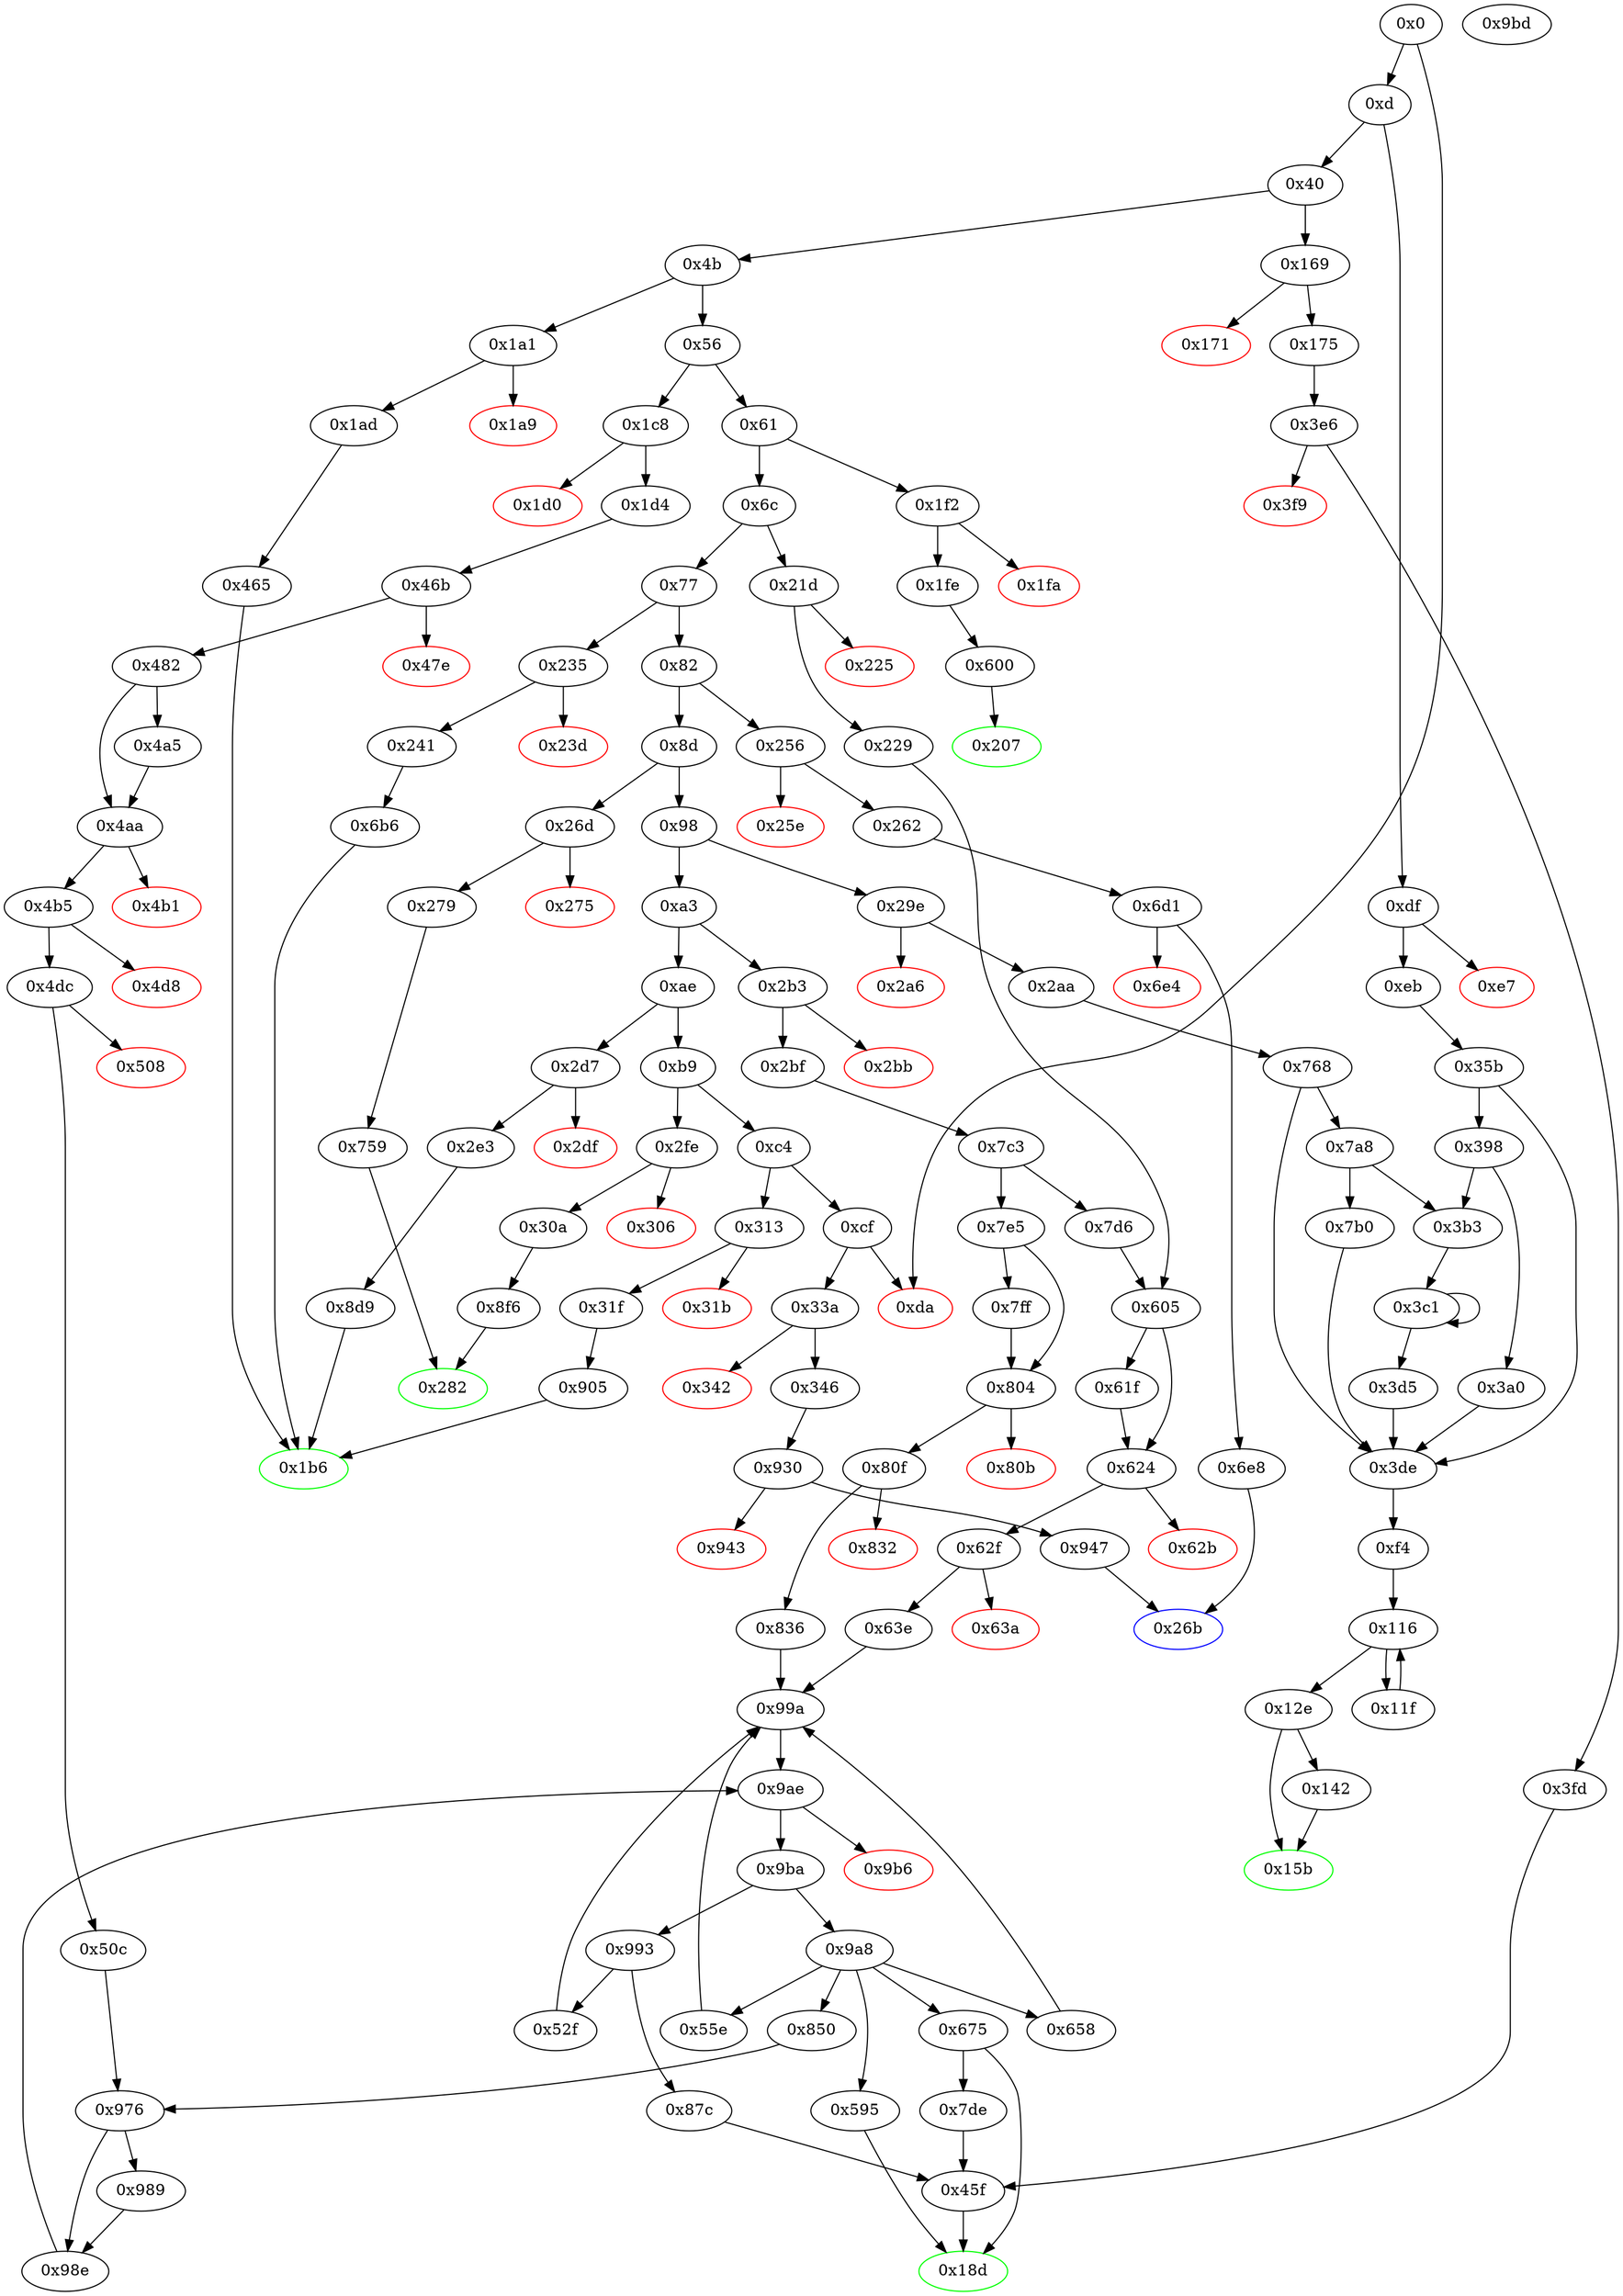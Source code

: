 digraph "" {
"0x930" [fillcolor=white, id="0x930", style=filled, tooltip="Block 0x930\n[0x930:0x942]\n---\nPredecessors: [0x346]\nSuccessors: [0x943, 0x947]\n---\n0x930 JUMPDEST\n0x931 PUSH1 0x0\n0x933 SLOAD\n0x934 PUSH1 0x1\n0x936 PUSH1 0xa0\n0x938 PUSH1 0x2\n0x93a EXP\n0x93b SUB\n0x93c AND\n0x93d CALLER\n0x93e EQ\n0x93f PUSH2 0x947\n0x942 JUMPI\n---\n0x930: JUMPDEST \n0x931: V777 = 0x0\n0x933: V778 = S[0x0]\n0x934: V779 = 0x1\n0x936: V780 = 0xa0\n0x938: V781 = 0x2\n0x93a: V782 = EXP 0x2 0xa0\n0x93b: V783 = SUB 0x10000000000000000000000000000000000000000 0x1\n0x93c: V784 = AND 0xffffffffffffffffffffffffffffffffffffffff V778\n0x93d: V785 = CALLER\n0x93e: V786 = EQ V785 V784\n0x93f: V787 = 0x947\n0x942: JUMPI 0x947 V786\n---\nEntry stack: [V11, 0x26b, V291]\nStack pops: 0\nStack additions: []\nExit stack: [V11, 0x26b, V291]\n\nDef sites:\nV11: {0xd.0x34}\n0x26b: {0x346.0x348}\nV291: {0x346.0x356}\n"];
"0x142" [fillcolor=white, id="0x142", style=filled, tooltip="Block 0x142\n[0x142:0x15a]\n---\nPredecessors: [0x12e]\nSuccessors: [0x15b]\n---\n0x142 DUP1\n0x143 DUP3\n0x144 SUB\n0x145 DUP1\n0x146 MLOAD\n0x147 PUSH1 0x1\n0x149 DUP4\n0x14a PUSH1 0x20\n0x14c SUB\n0x14d PUSH2 0x100\n0x150 EXP\n0x151 SUB\n0x152 NOT\n0x153 AND\n0x154 DUP2\n0x155 MSTORE\n0x156 PUSH1 0x20\n0x158 ADD\n0x159 SWAP2\n0x15a POP\n---\n0x144: V87 = SUB V82 V84\n0x146: V88 = M[V87]\n0x147: V89 = 0x1\n0x14a: V90 = 0x20\n0x14c: V91 = SUB 0x20 V84\n0x14d: V92 = 0x100\n0x150: V93 = EXP 0x100 V91\n0x151: V94 = SUB V93 0x1\n0x152: V95 = NOT V94\n0x153: V96 = AND V95 V88\n0x155: M[V87] = V96\n0x156: V97 = 0x20\n0x158: V98 = ADD 0x20 V87\n---\nEntry stack: [V11, 0xf4, S4, V65, V65, V82, V84]\nStack pops: 2\nStack additions: [V98, S0]\nExit stack: [V11, 0xf4, S4, V65, V65, V98, V84]\n\nDef sites:\nV11: {0xd.0x34}\n0xf4: {0xeb.0xed, 0x2aa.0x2ac}\nS4: {0x768.0x770, 0x35b.0x363}\nV65: {0xf4.0xf8}\nV65: {0xf4.0xf8}\nV82: {0x12e.0x137}\nV84: {0x12e.0x13b}\n"];
"0x6e4" [color=red, fillcolor=white, id="0x6e4", style=filled, tooltip="Block 0x6e4\n[0x6e4:0x6e7]\n---\nPredecessors: [0x6d1]\nSuccessors: []\n---\n0x6e4 PUSH1 0x0\n0x6e6 DUP1\n0x6e7 REVERT\n---\n0x6e4: V585 = 0x0\n0x6e7: REVERT 0x0 0x0\n---\nEntry stack: [V11, 0x26b]\nStack pops: 0\nStack additions: []\nExit stack: [V11, 0x26b]\n\nDef sites:\nV11: {0xd.0x34}\n0x26b: {0x262.0x264}\n"];
"0x4aa" [fillcolor=white, id="0x4aa", style=filled, tooltip="Block 0x4aa\n[0x4aa:0x4b0]\n---\nPredecessors: [0x482, 0x4a5]\nSuccessors: [0x4b1, 0x4b5]\n---\n0x4aa JUMPDEST\n0x4ab ISZERO\n0x4ac ISZERO\n0x4ad PUSH2 0x4b5\n0x4b0 JUMPI\n---\n0x4aa: JUMPDEST \n0x4ab: V403 = ISZERO S0\n0x4ac: V404 = ISZERO V403\n0x4ad: V405 = 0x4b5\n0x4b0: JUMPI 0x4b5 V404\n---\nEntry stack: [V11, 0x18d, V150, V153, V155, 0x0, S0]\nStack pops: 1\nStack additions: []\nExit stack: [V11, 0x18d, V150, V153, V155, 0x0]\n\nDef sites:\nV11: {0xd.0x34}\n0x18d: {0x1d4.0x1d6}\nV150: {0x1d4.0x1e5}\nV153: {0x1d4.0x1ea}\nV155: {0x1d4.0x1ed}\n0x0: {0x46b.0x46c}\nS0: {0x482.0x49f, 0x4a5.0x4a9}\n"];
"0x241" [fillcolor=white, id="0x241", style=filled, tooltip="Block 0x241\n[0x241:0x255]\n---\nPredecessors: [0x235]\nSuccessors: [0x6b6]\n---\n0x241 JUMPDEST\n0x242 POP\n0x243 PUSH2 0x1b6\n0x246 PUSH1 0x1\n0x248 PUSH1 0xa0\n0x24a PUSH1 0x2\n0x24c EXP\n0x24d SUB\n0x24e PUSH1 0x4\n0x250 CALLDATALOAD\n0x251 AND\n0x252 PUSH2 0x6b6\n0x255 JUMP\n---\n0x241: JUMPDEST \n0x243: V183 = 0x1b6\n0x246: V184 = 0x1\n0x248: V185 = 0xa0\n0x24a: V186 = 0x2\n0x24c: V187 = EXP 0x2 0xa0\n0x24d: V188 = SUB 0x10000000000000000000000000000000000000000 0x1\n0x24e: V189 = 0x4\n0x250: V190 = CALLDATALOAD 0x4\n0x251: V191 = AND V190 0xffffffffffffffffffffffffffffffffffffffff\n0x252: V192 = 0x6b6\n0x255: JUMP 0x6b6\n---\nEntry stack: [V11, V179]\nStack pops: 1\nStack additions: [0x1b6, V191]\nExit stack: [V11, 0x1b6, V191]\n\nDef sites:\nV11: {0xd.0x34}\nV179: {0x235.0x236}\n"];
"0x12e" [fillcolor=white, id="0x12e", style=filled, tooltip="Block 0x12e\n[0x12e:0x141]\n---\nPredecessors: [0x116]\nSuccessors: [0x142, 0x15b]\n---\n0x12e JUMPDEST\n0x12f POP\n0x130 POP\n0x131 POP\n0x132 POP\n0x133 SWAP1\n0x134 POP\n0x135 SWAP1\n0x136 DUP2\n0x137 ADD\n0x138 SWAP1\n0x139 PUSH1 0x1f\n0x13b AND\n0x13c DUP1\n0x13d ISZERO\n0x13e PUSH2 0x15b\n0x141 JUMPI\n---\n0x12e: JUMPDEST \n0x137: V82 = ADD V69 V70\n0x139: V83 = 0x1f\n0x13b: V84 = AND 0x1f V69\n0x13d: V85 = ISZERO V84\n0x13e: V86 = 0x15b\n0x141: JUMPI 0x15b V85\n---\nEntry stack: [V11, 0xf4, S9, V65, V65, V70, V71, V69, V69, V70, V71, S0]\nStack pops: 7\nStack additions: [V82, V84]\nExit stack: [V11, 0xf4, S9, V65, V65, V82, V84]\n\nDef sites:\nV11: {0xd.0x34}\n0xf4: {0xeb.0xed, 0x2aa.0x2ac}\nS9: {0x768.0x770, 0x35b.0x363}\nV65: {0xf4.0xf8}\nV65: {0xf4.0xf8}\nV70: {0xf4.0x10c}\nV71: {0xf4.0x10f}\nV69: {0xf4.0x105}\nV69: {0xf4.0x105}\nV70: {0xf4.0x10c}\nV71: {0xf4.0x10f}\nS0: {0xf4.0x114, 0x11f.0x129}\n"];
"0x9ae" [fillcolor=white, id="0x9ae", style=filled, tooltip="Block 0x9ae\n[0x9ae:0x9b5]\n---\nPredecessors: [0x98e, 0x99a]\nSuccessors: [0x9b6, 0x9ba]\n---\n0x9ae JUMPDEST\n0x9af DUP1\n0x9b0 ISZERO\n0x9b1 ISZERO\n0x9b2 PUSH2 0x9ba\n0x9b5 JUMPI\n---\n0x9ae: JUMPDEST \n0x9b0: V816 = ISZERO S0\n0x9b1: V817 = ISZERO V816\n0x9b2: V818 = 0x9ba\n0x9b5: JUMPI 0x9ba V817\n---\nEntry stack: [V11, S12, S11, S10, S9, S8, S7, {0x0, 0x52f, 0x87c}, S5, S4, S3, S2, {0x993, 0x9a8}, S0]\nStack pops: 1\nStack additions: [S0]\nExit stack: [V11, S12, S11, S10, S9, S8, S7, {0x0, 0x52f, 0x87c}, S5, S4, S3, S2, {0x993, 0x9a8}, S0]\n\nDef sites:\nV11: {0xd.0x34}\nS12: {0xd.0x34, 0x2bf.0x2c1}\nS11: {0xd.0x34, 0x1d4.0x1d6, 0x2bf.0x2cf}\nS10: {0x1d4.0x1e5, 0x2bf.0x2d2, 0xd.0x34, 0x1d4.0x1d6, 0x2bf.0x2c1}\nS9: {0x1d4.0x1ea, 0xd.0x34, 0x2bf.0x2c1, 0x2bf.0x2cf, 0x7c3.0x7c4, 0x1d4.0x1e5}\nS8: {0x229.0x22b, 0x1d4.0x1ed, 0x2bf.0x2cf, 0x2bf.0x2d2, 0x1d4.0x1ea, 0x7d6.0x7d6}\nS7: {0x229.0x230, 0x46b.0x46c, 0x7c3.0x7c4, 0x1d4.0x1ed, 0x2bf.0x2d2}\n{0x0, 0x52f, 0x87c}: {0x850.0x873, 0x46b.0x46c, 0x7c3.0x7c4, 0x605.0x607, 0x50c.0x526}\nS5: {0x658.0x66c, 0x63e_0x605.0x64f, 0x850.0x872, 0x836.0x847, 0x52f_0x993_0x976.0x555, 0x55e_0x993_0x976.0x58c, 0x55e_0x993_0x989.0x58c, 0x52f_0x993_0x989.0x555, 0x50c.0x525, 0x63e_0x61f.0x64f}\nS4: {0x658.0x66b, 0x2bf.0x2d2, 0x63e_0x61f.0x64e, 0x1d4.0x1ed, 0x836.0x846, 0x52f_0x993_0x989.0x554, 0x55e_0x993_0x976.0x58b, 0x55e_0x993_0x989.0x58b, 0x52f_0x993_0x976.0x554, 0x63e_0x605.0x64e}\nS3: {0x229.0x230, 0x46b.0x46c, 0x2bf.0x2d2, 0x976_0x850.0x977, 0x7c3.0x7c4, 0x976_0x50c.0x977, 0x1d4.0x1ed}\nS2: {0x99a.0x99b, 0x976_0x50c.0x97b, 0x976_0x850.0x97b}\n{0x993, 0x9a8}: {0x976_0x50c.0x97c, 0x976_0x850.0x97c, 0x99a.0x99d}\nS0: {0x99a.0x9a3, 0x989.0x98d, 0x976_0x850.0x983, 0x976_0x50c.0x983}\n"];
"0x1fa" [color=red, fillcolor=white, id="0x1fa", style=filled, tooltip="Block 0x1fa\n[0x1fa:0x1fd]\n---\nPredecessors: [0x1f2]\nSuccessors: []\n---\n0x1fa PUSH1 0x0\n0x1fc DUP1\n0x1fd REVERT\n---\n0x1fa: V160 = 0x0\n0x1fd: REVERT 0x0 0x0\n---\nEntry stack: [V11, V157]\nStack pops: 0\nStack additions: []\nExit stack: [V11, V157]\n\nDef sites:\nV11: {0xd.0x34}\nV157: {0x1f2.0x1f3}\n"];
"0x605" [fillcolor=white, id="0x605", style=filled, tooltip="Block 0x605\n[0x605:0x61e]\n---\nPredecessors: [0x229, 0x7d6]\nSuccessors: [0x61f, 0x624]\n---\n0x605 JUMPDEST\n0x606 CALLER\n0x607 PUSH1 0x0\n0x609 SWAP1\n0x60a DUP2\n0x60b MSTORE\n0x60c PUSH1 0x4\n0x60e PUSH1 0x20\n0x610 MSTORE\n0x611 PUSH1 0x40\n0x613 DUP2\n0x614 SHA3\n0x615 SLOAD\n0x616 DUP3\n0x617 GT\n0x618 DUP1\n0x619 ISZERO\n0x61a SWAP1\n0x61b PUSH2 0x624\n0x61e JUMPI\n---\n0x605: JUMPDEST \n0x606: V511 = CALLER\n0x607: V512 = 0x0\n0x60b: M[0x0] = V511\n0x60c: V513 = 0x4\n0x60e: V514 = 0x20\n0x610: M[0x20] = 0x4\n0x611: V515 = 0x40\n0x614: V516 = SHA3 0x0 0x40\n0x615: V517 = S[V516]\n0x617: V518 = GT S0 V517\n0x619: V519 = ISZERO V518\n0x61b: V520 = 0x624\n0x61e: JUMPI 0x624 V518\n---\nEntry stack: [V11, 0x18d, V235, V237, S2, {0x18d, 0x7de}, S0]\nStack pops: 1\nStack additions: [S0, 0x0, V519]\nExit stack: [V11, 0x18d, V235, V237, S2, {0x18d, 0x7de}, S0, 0x0, V519]\n\nDef sites:\nV11: {0xd.0x34}\n0x18d: {0x2bf.0x2c1}\nV235: {0x2bf.0x2cf}\nV237: {0x2bf.0x2d2}\nS2: {0x7c3.0x7c4, 0xd.0x34}\n{0x18d, 0x7de}: {0x229.0x22b, 0x7d6.0x7d6}\nS0: {0x229.0x230, 0x2bf.0x2d2}\n"];
"0xeb" [fillcolor=white, id="0xeb", style=filled, tooltip="Block 0xeb\n[0xeb:0xf3]\n---\nPredecessors: [0xdf]\nSuccessors: [0x35b]\n---\n0xeb JUMPDEST\n0xec POP\n0xed PUSH2 0xf4\n0xf0 PUSH2 0x35b\n0xf3 JUMP\n---\n0xeb: JUMPDEST \n0xed: V62 = 0xf4\n0xf0: V63 = 0x35b\n0xf3: JUMP 0x35b\n---\nEntry stack: [V11, V58]\nStack pops: 1\nStack additions: [0xf4]\nExit stack: [V11, 0xf4]\n\nDef sites:\nV11: {0xd.0x34}\nV58: {0xdf.0xe0}\n"];
"0x313" [fillcolor=white, id="0x313", style=filled, tooltip="Block 0x313\n[0x313:0x31a]\n---\nPredecessors: [0xc4]\nSuccessors: [0x31b, 0x31f]\n---\n0x313 JUMPDEST\n0x314 CALLVALUE\n0x315 DUP1\n0x316 ISZERO\n0x317 PUSH2 0x31f\n0x31a JUMPI\n---\n0x313: JUMPDEST \n0x314: V262 = CALLVALUE\n0x316: V263 = ISZERO V262\n0x317: V264 = 0x31f\n0x31a: JUMPI 0x31f V263\n---\nEntry stack: [V11]\nStack pops: 0\nStack additions: [V262]\nExit stack: [V11, V262]\n\nDef sites:\nV11: {0xd.0x34}\n"];
"0x9a8" [fillcolor=white, id="0x9a8", style=filled, tooltip="Block 0x9a8\n[0x9a8:0x9ad]\n---\nPredecessors: [0x9ba]\nSuccessors: [0x55e, 0x595, 0x658, 0x675, 0x850]\n---\n0x9a8 JUMPDEST\n0x9a9 POP\n0x9aa SWAP1\n0x9ab SUB\n0x9ac SWAP1\n0x9ad JUMP\n---\n0x9a8: JUMPDEST \n0x9ab: V815 = SUB S2 S1\n0x9ad: JUMP S3\n---\nEntry stack: [V11, S10, S9, S8, S7, S6, S5, {0x0, 0x52f, 0x87c}, S3, S2, S1, S0]\nStack pops: 4\nStack additions: [V815]\nExit stack: [V11, S10, S9, S8, S7, S6, S5, {0x0, 0x52f, 0x87c}, V815]\n\nDef sites:\nV11: {0xd.0x34}\nS10: {0xd.0x34, 0x2bf.0x2c1}\nS9: {0xd.0x34, 0x1d4.0x1d6, 0x2bf.0x2cf}\nS8: {0x1d4.0x1e5, 0x2bf.0x2c1, 0xd.0x34, 0x1d4.0x1d6, 0x2bf.0x2d2}\nS7: {0x1d4.0x1e5, 0xd.0x34, 0x2bf.0x2cf, 0x2bf.0x2c1, 0x7c3.0x7c4, 0x1d4.0x1ea}\nS6: {0x229.0x22b, 0x1d4.0x1ea, 0x2bf.0x2d2, 0x2bf.0x2cf, 0x1d4.0x1ed, 0x7d6.0x7d6}\nS5: {0x229.0x230, 0x46b.0x46c, 0x7c3.0x7c4, 0x1d4.0x1ed, 0x2bf.0x2d2}\n{0x0, 0x52f, 0x87c}: {0x850.0x873, 0x46b.0x46c, 0x7c3.0x7c4, 0x605.0x607, 0x50c.0x526}\nS3: {0x658.0x66c, 0x63e_0x61f.0x64f, 0x850.0x872, 0x836.0x847, 0x52f_0x993_0x976.0x555, 0x55e_0x993_0x976.0x58c, 0x50c.0x525, 0x55e_0x993_0x989.0x58c, 0x52f_0x993_0x989.0x555, 0x63e_0x605.0x64f}\nS2: {0x658.0x66b, 0x2bf.0x2d2, 0x63e_0x61f.0x64e, 0x1d4.0x1ed, 0x836.0x846, 0x52f_0x993_0x976.0x554, 0x55e_0x993_0x976.0x58b, 0x55e_0x993_0x989.0x58b, 0x52f_0x993_0x989.0x554, 0x63e_0x605.0x64e}\nS1: {0x229.0x230, 0x976_0x50c.0x977, 0x976_0x850.0x977, 0x1d4.0x1ed, 0x2bf.0x2d2}\nS0: {0x99a_0x52f_0x993_0x976.0x99b, 0x99a_0x52f_0x993_0x989.0x99b, 0x99a_0x63e_0x61f.0x99b, 0x99a_0x55e_0x993_0x976.0x99b, 0x99a_0x658.0x99b, 0x99a_0x836.0x99b, 0x976_0x850.0x97b, 0x976_0x50c.0x97b, 0x99a_0x55e_0x993_0x989.0x99b, 0x99a_0x63e_0x605.0x99b}\n"];
"0x61" [fillcolor=white, id="0x61", style=filled, tooltip="Block 0x61\n[0x61:0x6b]\n---\nPredecessors: [0x56]\nSuccessors: [0x6c, 0x1f2]\n---\n0x61 DUP1\n0x62 PUSH4 0x313ce567\n0x67 EQ\n0x68 PUSH2 0x1f2\n0x6b JUMPI\n---\n0x62: V24 = 0x313ce567\n0x67: V25 = EQ 0x313ce567 V11\n0x68: V26 = 0x1f2\n0x6b: JUMPI 0x1f2 V25\n---\nEntry stack: [V11]\nStack pops: 1\nStack additions: [S0]\nExit stack: [V11]\n\nDef sites:\nV11: {0xd.0x34}\n"];
"0x256" [fillcolor=white, id="0x256", style=filled, tooltip="Block 0x256\n[0x256:0x25d]\n---\nPredecessors: [0x82]\nSuccessors: [0x25e, 0x262]\n---\n0x256 JUMPDEST\n0x257 CALLVALUE\n0x258 DUP1\n0x259 ISZERO\n0x25a PUSH2 0x262\n0x25d JUMPI\n---\n0x256: JUMPDEST \n0x257: V193 = CALLVALUE\n0x259: V194 = ISZERO V193\n0x25a: V195 = 0x262\n0x25d: JUMPI 0x262 V194\n---\nEntry stack: [V11]\nStack pops: 0\nStack additions: [V193]\nExit stack: [V11, V193]\n\nDef sites:\nV11: {0xd.0x34}\n"];
"0x6c" [fillcolor=white, id="0x6c", style=filled, tooltip="Block 0x6c\n[0x6c:0x76]\n---\nPredecessors: [0x61]\nSuccessors: [0x77, 0x21d]\n---\n0x6c DUP1\n0x6d PUSH4 0x42966c68\n0x72 EQ\n0x73 PUSH2 0x21d\n0x76 JUMPI\n---\n0x6d: V27 = 0x42966c68\n0x72: V28 = EQ 0x42966c68 V11\n0x73: V29 = 0x21d\n0x76: JUMPI 0x21d V28\n---\nEntry stack: [V11]\nStack pops: 1\nStack additions: [S0]\nExit stack: [V11]\n\nDef sites:\nV11: {0xd.0x34}\n"];
"0x6e8" [fillcolor=white, id="0x6e8", style=filled, tooltip="Block 0x6e8\n[0x6e8:0x758]\n---\nPredecessors: [0x6d1]\nSuccessors: [0x26b]\n---\n0x6e8 JUMPDEST\n0x6e9 PUSH1 0x1\n0x6eb SLOAD\n0x6ec PUSH1 0x0\n0x6ee DUP1\n0x6ef SLOAD\n0x6f0 PUSH1 0x40\n0x6f2 MLOAD\n0x6f3 PUSH1 0x1\n0x6f5 PUSH1 0xa0\n0x6f7 PUSH1 0x2\n0x6f9 EXP\n0x6fa SUB\n0x6fb SWAP4\n0x6fc DUP5\n0x6fd AND\n0x6fe SWAP4\n0x6ff SWAP1\n0x700 SWAP2\n0x701 AND\n0x702 SWAP2\n0x703 PUSH32 0x8be0079c531659141344cd1fd0a4f28419497f9722a3daafe3b4186f6b6457e0\n0x724 SWAP2\n0x725 LOG3\n0x726 PUSH1 0x1\n0x728 DUP1\n0x729 SLOAD\n0x72a PUSH1 0x0\n0x72c DUP1\n0x72d SLOAD\n0x72e PUSH20 0xffffffffffffffffffffffffffffffffffffffff\n0x743 NOT\n0x744 SWAP1\n0x745 DUP2\n0x746 AND\n0x747 PUSH1 0x1\n0x749 PUSH1 0xa0\n0x74b PUSH1 0x2\n0x74d EXP\n0x74e SUB\n0x74f DUP5\n0x750 AND\n0x751 OR\n0x752 SWAP1\n0x753 SWAP2\n0x754 SSTORE\n0x755 AND\n0x756 SWAP1\n0x757 SSTORE\n0x758 JUMP\n---\n0x6e8: JUMPDEST \n0x6e9: V586 = 0x1\n0x6eb: V587 = S[0x1]\n0x6ec: V588 = 0x0\n0x6ef: V589 = S[0x0]\n0x6f0: V590 = 0x40\n0x6f2: V591 = M[0x40]\n0x6f3: V592 = 0x1\n0x6f5: V593 = 0xa0\n0x6f7: V594 = 0x2\n0x6f9: V595 = EXP 0x2 0xa0\n0x6fa: V596 = SUB 0x10000000000000000000000000000000000000000 0x1\n0x6fd: V597 = AND 0xffffffffffffffffffffffffffffffffffffffff V587\n0x701: V598 = AND V589 0xffffffffffffffffffffffffffffffffffffffff\n0x703: V599 = 0x8be0079c531659141344cd1fd0a4f28419497f9722a3daafe3b4186f6b6457e0\n0x725: LOG V591 0x0 0x8be0079c531659141344cd1fd0a4f28419497f9722a3daafe3b4186f6b6457e0 V598 V597\n0x726: V600 = 0x1\n0x729: V601 = S[0x1]\n0x72a: V602 = 0x0\n0x72d: V603 = S[0x0]\n0x72e: V604 = 0xffffffffffffffffffffffffffffffffffffffff\n0x743: V605 = NOT 0xffffffffffffffffffffffffffffffffffffffff\n0x746: V606 = AND 0xffffffffffffffffffffffff0000000000000000000000000000000000000000 V603\n0x747: V607 = 0x1\n0x749: V608 = 0xa0\n0x74b: V609 = 0x2\n0x74d: V610 = EXP 0x2 0xa0\n0x74e: V611 = SUB 0x10000000000000000000000000000000000000000 0x1\n0x750: V612 = AND V601 0xffffffffffffffffffffffffffffffffffffffff\n0x751: V613 = OR V612 V606\n0x754: S[0x0] = V613\n0x755: V614 = AND 0xffffffffffffffffffffffff0000000000000000000000000000000000000000 V601\n0x757: S[0x1] = V614\n0x758: JUMP 0x26b\n---\nEntry stack: [V11, 0x26b]\nStack pops: 1\nStack additions: []\nExit stack: [V11]\n\nDef sites:\nV11: {0xd.0x34}\n0x26b: {0x262.0x264}\n"];
"0x943" [color=red, fillcolor=white, id="0x943", style=filled, tooltip="Block 0x943\n[0x943:0x946]\n---\nPredecessors: [0x930]\nSuccessors: []\n---\n0x943 PUSH1 0x0\n0x945 DUP1\n0x946 REVERT\n---\n0x943: V788 = 0x0\n0x946: REVERT 0x0 0x0\n---\nEntry stack: [V11, 0x26b, V291]\nStack pops: 0\nStack additions: []\nExit stack: [V11, 0x26b, V291]\n\nDef sites:\nV11: {0xd.0x34}\n0x26b: {0x346.0x348}\nV291: {0x346.0x356}\n"];
"0xcf" [fillcolor=white, id="0xcf", style=filled, tooltip="Block 0xcf\n[0xcf:0xd9]\n---\nPredecessors: [0xc4]\nSuccessors: [0xda, 0x33a]\n---\n0xcf DUP1\n0xd0 PUSH4 0xf2fde38b\n0xd5 EQ\n0xd6 PUSH2 0x33a\n0xd9 JUMPI\n---\n0xd0: V54 = 0xf2fde38b\n0xd5: V55 = EQ 0xf2fde38b V11\n0xd6: V56 = 0x33a\n0xd9: JUMPI 0x33a V55\n---\nEntry stack: [V11]\nStack pops: 1\nStack additions: [S0]\nExit stack: [V11]\n\nDef sites:\nV11: {0xd.0x34}\n"];
"0x482" [fillcolor=white, id="0x482", style=filled, tooltip="Block 0x482\n[0x482:0x4a4]\n---\nPredecessors: [0x46b]\nSuccessors: [0x4a5, 0x4aa]\n---\n0x482 JUMPDEST\n0x483 PUSH1 0x1\n0x485 PUSH1 0xa0\n0x487 PUSH1 0x2\n0x489 EXP\n0x48a SUB\n0x48b DUP5\n0x48c AND\n0x48d PUSH1 0x0\n0x48f SWAP1\n0x490 DUP2\n0x491 MSTORE\n0x492 PUSH1 0x4\n0x494 PUSH1 0x20\n0x496 MSTORE\n0x497 PUSH1 0x40\n0x499 SWAP1\n0x49a SHA3\n0x49b SLOAD\n0x49c DUP3\n0x49d GT\n0x49e DUP1\n0x49f ISZERO\n0x4a0 SWAP1\n0x4a1 PUSH2 0x4aa\n0x4a4 JUMPI\n---\n0x482: JUMPDEST \n0x483: V386 = 0x1\n0x485: V387 = 0xa0\n0x487: V388 = 0x2\n0x489: V389 = EXP 0x2 0xa0\n0x48a: V390 = SUB 0x10000000000000000000000000000000000000000 0x1\n0x48c: V391 = AND V150 0xffffffffffffffffffffffffffffffffffffffff\n0x48d: V392 = 0x0\n0x491: M[0x0] = V391\n0x492: V393 = 0x4\n0x494: V394 = 0x20\n0x496: M[0x20] = 0x4\n0x497: V395 = 0x40\n0x49a: V396 = SHA3 0x0 0x40\n0x49b: V397 = S[V396]\n0x49d: V398 = GT V155 V397\n0x49f: V399 = ISZERO V398\n0x4a1: V400 = 0x4aa\n0x4a4: JUMPI 0x4aa V398\n---\nEntry stack: [V11, 0x18d, V150, V153, V155, 0x0]\nStack pops: 4\nStack additions: [S3, S2, S1, S0, V399]\nExit stack: [V11, 0x18d, V150, V153, V155, 0x0, V399]\n\nDef sites:\nV11: {0xd.0x34}\n0x18d: {0x1d4.0x1d6}\nV150: {0x1d4.0x1e5}\nV153: {0x1d4.0x1ea}\nV155: {0x1d4.0x1ed}\n0x0: {0x46b.0x46c}\n"];
"0x116" [fillcolor=white, id="0x116", style=filled, tooltip="Block 0x116\n[0x116:0x11e]\n---\nPredecessors: [0xf4, 0x11f]\nSuccessors: [0x11f, 0x12e]\n---\n0x116 JUMPDEST\n0x117 DUP4\n0x118 DUP2\n0x119 LT\n0x11a ISZERO\n0x11b PUSH2 0x12e\n0x11e JUMPI\n---\n0x116: JUMPDEST \n0x119: V73 = LT S0 V69\n0x11a: V74 = ISZERO V73\n0x11b: V75 = 0x12e\n0x11e: JUMPI 0x12e V74\n---\nEntry stack: [V11, 0xf4, S9, V65, V65, V70, V71, V69, V69, V70, V71, S0]\nStack pops: 4\nStack additions: [S3, S2, S1, S0]\nExit stack: [V11, 0xf4, S9, V65, V65, V70, V71, V69, V69, V70, V71, S0]\n\nDef sites:\nV11: {0xd.0x34}\n0xf4: {0xeb.0xed, 0x2aa.0x2ac}\nS9: {0x768.0x770, 0x35b.0x363}\nV65: {0xf4.0xf8}\nV65: {0xf4.0xf8}\nV70: {0xf4.0x10c}\nV71: {0xf4.0x10f}\nV69: {0xf4.0x105}\nV69: {0xf4.0x105}\nV70: {0xf4.0x10c}\nV71: {0xf4.0x10f}\nS0: {0xf4.0x114, 0x11f.0x129}\n"];
"0x15b" [color=green, fillcolor=white, id="0x15b", style=filled, tooltip="Block 0x15b\n[0x15b:0x168]\n---\nPredecessors: [0x12e, 0x142]\nSuccessors: []\n---\n0x15b JUMPDEST\n0x15c POP\n0x15d SWAP3\n0x15e POP\n0x15f POP\n0x160 POP\n0x161 PUSH1 0x40\n0x163 MLOAD\n0x164 DUP1\n0x165 SWAP2\n0x166 SUB\n0x167 SWAP1\n0x168 RETURN\n---\n0x15b: JUMPDEST \n0x161: V99 = 0x40\n0x163: V100 = M[0x40]\n0x166: V101 = SUB S1 V100\n0x168: RETURN V100 V101\n---\nEntry stack: [V11, 0xf4, S4, V65, V65, S1, V84]\nStack pops: 5\nStack additions: []\nExit stack: [V11, 0xf4]\n\nDef sites:\nV11: {0xd.0x34}\n0xf4: {0xeb.0xed, 0x2aa.0x2ac}\nS4: {0x768.0x770, 0x35b.0x363}\nV65: {0xf4.0xf8}\nV65: {0xf4.0xf8}\nS1: {0x142.0x158, 0x12e.0x137}\nV84: {0x12e.0x13b}\n"];
"0x26b" [color=blue, fillcolor=white, id="0x26b", style=filled, tooltip="Block 0x26b\n[0x26b:0x26c]\n---\nPredecessors: [0x6e8, 0x947]\nSuccessors: []\n---\n0x26b JUMPDEST\n0x26c STOP\n---\n0x26b: JUMPDEST \n0x26c: STOP \n---\nEntry stack: [V11]\nStack pops: 0\nStack additions: []\nExit stack: [V11]\n\nDef sites:\nV11: {0xd.0x34}\n"];
"0x3d5" [fillcolor=white, id="0x3d5", style=filled, tooltip="Block 0x3d5\n[0x3d5:0x3dd]\n---\nPredecessors: [0x3c1]\nSuccessors: [0x3de]\n---\n0x3d5 DUP3\n0x3d6 SWAP1\n0x3d7 SUB\n0x3d8 PUSH1 0x1f\n0x3da AND\n0x3db DUP3\n0x3dc ADD\n0x3dd SWAP2\n---\n0x3d7: V339 = SUB V336 V327\n0x3d8: V340 = 0x1f\n0x3da: V341 = AND 0x1f V339\n0x3dc: V342 = ADD V327 V341\n---\nEntry stack: [V11, 0xf4, S5, {0x2, 0x3}, S3, V327, V334, V336]\nStack pops: 3\nStack additions: [V342, S1, S2]\nExit stack: [V11, 0xf4, S5, {0x2, 0x3}, S3, V342, V334, V327]\n\nDef sites:\nV11: {0xd.0x34}\n0xf4: {0xeb.0xed, 0x2aa.0x2ac}\nS5: {0x768.0x770, 0x35b.0x363}\n{0x2, 0x3}: {0x768.0x769, 0x35b.0x35c}\nS3: {0x768.0x788, 0x35b.0x378}\nV327: {0x3b3.0x3b5}\nV334: {0x3c1.0x3c9}\nV336: {0x3c1.0x3cd}\n"];
"0x4a5" [fillcolor=white, id="0x4a5", style=filled, tooltip="Block 0x4a5\n[0x4a5:0x4a9]\n---\nPredecessors: [0x482]\nSuccessors: [0x4aa]\n---\n0x4a5 POP\n0x4a6 PUSH1 0x0\n0x4a8 DUP3\n0x4a9 GT\n---\n0x4a6: V401 = 0x0\n0x4a9: V402 = GT V155 0x0\n---\nEntry stack: [V11, 0x18d, V150, V153, V155, 0x0, V399]\nStack pops: 3\nStack additions: [S2, S1, V402]\nExit stack: [V11, 0x18d, V150, V153, V155, 0x0, V402]\n\nDef sites:\nV11: {0xd.0x34}\n0x18d: {0x1d4.0x1d6}\nV150: {0x1d4.0x1e5}\nV153: {0x1d4.0x1ea}\nV155: {0x1d4.0x1ed}\n0x0: {0x46b.0x46c}\nV399: {0x482.0x49f}\n"];
"0x262" [fillcolor=white, id="0x262", style=filled, tooltip="Block 0x262\n[0x262:0x26a]\n---\nPredecessors: [0x256]\nSuccessors: [0x6d1]\n---\n0x262 JUMPDEST\n0x263 POP\n0x264 PUSH2 0x26b\n0x267 PUSH2 0x6d1\n0x26a JUMP\n---\n0x262: JUMPDEST \n0x264: V197 = 0x26b\n0x267: V198 = 0x6d1\n0x26a: JUMP 0x6d1\n---\nEntry stack: [V11, V193]\nStack pops: 1\nStack additions: [0x26b]\nExit stack: [V11, 0x26b]\n\nDef sites:\nV11: {0xd.0x34}\nV193: {0x256.0x257}\n"];
"0x235" [fillcolor=white, id="0x235", style=filled, tooltip="Block 0x235\n[0x235:0x23c]\n---\nPredecessors: [0x77]\nSuccessors: [0x23d, 0x241]\n---\n0x235 JUMPDEST\n0x236 CALLVALUE\n0x237 DUP1\n0x238 ISZERO\n0x239 PUSH2 0x241\n0x23c JUMPI\n---\n0x235: JUMPDEST \n0x236: V179 = CALLVALUE\n0x238: V180 = ISZERO V179\n0x239: V181 = 0x241\n0x23c: JUMPI 0x241 V180\n---\nEntry stack: [V11]\nStack pops: 0\nStack additions: [V179]\nExit stack: [V11, V179]\n\nDef sites:\nV11: {0xd.0x34}\n"];
"0x398" [fillcolor=white, id="0x398", style=filled, tooltip="Block 0x398\n[0x398:0x39f]\n---\nPredecessors: [0x35b]\nSuccessors: [0x3a0, 0x3b3]\n---\n0x398 DUP1\n0x399 PUSH1 0x1f\n0x39b LT\n0x39c PUSH2 0x3b3\n0x39f JUMPI\n---\n0x399: V317 = 0x1f\n0x39b: V318 = LT 0x1f V307\n0x39c: V319 = 0x3b3\n0x39f: JUMPI 0x3b3 V318\n---\nEntry stack: [V11, 0xf4, V296, 0x2, V307, V314, 0x2, V307]\nStack pops: 1\nStack additions: [S0]\nExit stack: [V11, 0xf4, V296, 0x2, V307, V314, 0x2, V307]\n\nDef sites:\nV11: {0xd.0x34}\n0xf4: {0xeb.0xed}\nV296: {0x35b.0x363}\n0x2: {0x35b.0x35c}\nV307: {0x35b.0x378}\nV314: {0x35b.0x38f}\n0x2: {0x35b.0x35c}\nV307: {0x35b.0x378}\n"];
"0x279" [fillcolor=white, id="0x279", style=filled, tooltip="Block 0x279\n[0x279:0x281]\n---\nPredecessors: [0x26d]\nSuccessors: [0x759]\n---\n0x279 JUMPDEST\n0x27a POP\n0x27b PUSH2 0x282\n0x27e PUSH2 0x759\n0x281 JUMP\n---\n0x279: JUMPDEST \n0x27b: V203 = 0x282\n0x27e: V204 = 0x759\n0x281: JUMP 0x759\n---\nEntry stack: [V11, V199]\nStack pops: 1\nStack additions: [0x282]\nExit stack: [V11, 0x282]\n\nDef sites:\nV11: {0xd.0x34}\nV199: {0x26d.0x26e}\n"];
"0x905" [fillcolor=white, id="0x905", style=filled, tooltip="Block 0x905\n[0x905:0x92f]\n---\nPredecessors: [0x31f]\nSuccessors: [0x1b6]\n---\n0x905 JUMPDEST\n0x906 PUSH1 0x1\n0x908 PUSH1 0xa0\n0x90a PUSH1 0x2\n0x90c EXP\n0x90d SUB\n0x90e SWAP2\n0x90f DUP3\n0x910 AND\n0x911 PUSH1 0x0\n0x913 SWAP1\n0x914 DUP2\n0x915 MSTORE\n0x916 PUSH1 0x5\n0x918 PUSH1 0x20\n0x91a SWAP1\n0x91b DUP2\n0x91c MSTORE\n0x91d PUSH1 0x40\n0x91f DUP1\n0x920 DUP4\n0x921 SHA3\n0x922 SWAP4\n0x923 SWAP1\n0x924 SWAP5\n0x925 AND\n0x926 DUP3\n0x927 MSTORE\n0x928 SWAP2\n0x929 SWAP1\n0x92a SWAP2\n0x92b MSTORE\n0x92c SHA3\n0x92d SLOAD\n0x92e SWAP1\n0x92f JUMP\n---\n0x905: JUMPDEST \n0x906: V763 = 0x1\n0x908: V764 = 0xa0\n0x90a: V765 = 0x2\n0x90c: V766 = EXP 0x2 0xa0\n0x90d: V767 = SUB 0x10000000000000000000000000000000000000000 0x1\n0x910: V768 = AND 0xffffffffffffffffffffffffffffffffffffffff V274\n0x911: V769 = 0x0\n0x915: M[0x0] = V768\n0x916: V770 = 0x5\n0x918: V771 = 0x20\n0x91c: M[0x20] = 0x5\n0x91d: V772 = 0x40\n0x921: V773 = SHA3 0x0 0x40\n0x925: V774 = AND 0xffffffffffffffffffffffffffffffffffffffff V277\n0x927: M[0x0] = V774\n0x92b: M[0x20] = V773\n0x92c: V775 = SHA3 0x0 0x40\n0x92d: V776 = S[V775]\n0x92f: JUMP 0x1b6\n---\nEntry stack: [V11, 0x1b6, V274, V277]\nStack pops: 3\nStack additions: [V776]\nExit stack: [V11, V776]\n\nDef sites:\nV11: {0xd.0x34}\n0x1b6: {0x31f.0x321}\nV274: {0x31f.0x330}\nV277: {0x31f.0x335}\n"];
"0x595" [fillcolor=white, id="0x595", style=filled, tooltip="Block 0x595\n[0x595:0x5ff]\n---\nPredecessors: [0x9a8]\nSuccessors: [0x18d]\n---\n0x595 JUMPDEST\n0x596 PUSH1 0x1\n0x598 PUSH1 0xa0\n0x59a PUSH1 0x2\n0x59c EXP\n0x59d SUB\n0x59e DUP1\n0x59f DUP7\n0x5a0 AND\n0x5a1 PUSH1 0x0\n0x5a3 DUP2\n0x5a4 DUP2\n0x5a5 MSTORE\n0x5a6 PUSH1 0x5\n0x5a8 PUSH1 0x20\n0x5aa SWAP1\n0x5ab DUP2\n0x5ac MSTORE\n0x5ad PUSH1 0x40\n0x5af DUP1\n0x5b0 DUP4\n0x5b1 SHA3\n0x5b2 CALLER\n0x5b3 DUP5\n0x5b4 MSTORE\n0x5b5 DUP3\n0x5b6 MSTORE\n0x5b7 SWAP2\n0x5b8 DUP3\n0x5b9 SWAP1\n0x5ba SHA3\n0x5bb SWAP5\n0x5bc SWAP1\n0x5bd SWAP5\n0x5be SSTORE\n0x5bf DUP1\n0x5c0 MLOAD\n0x5c1 DUP7\n0x5c2 DUP2\n0x5c3 MSTORE\n0x5c4 SWAP1\n0x5c5 MLOAD\n0x5c6 SWAP3\n0x5c7 DUP8\n0x5c8 AND\n0x5c9 SWAP4\n0x5ca SWAP2\n0x5cb SWAP3\n0x5cc PUSH32 0xddf252ad1be2c89b69c2b068fc378daa952ba7f163c4a11628f55a4df523b3ef\n0x5ed SWAP3\n0x5ee SWAP2\n0x5ef DUP2\n0x5f0 SWAP1\n0x5f1 SUB\n0x5f2 SWAP1\n0x5f3 SWAP2\n0x5f4 ADD\n0x5f5 SWAP1\n0x5f6 LOG3\n0x5f7 POP\n0x5f8 PUSH1 0x1\n0x5fa SWAP4\n0x5fb SWAP3\n0x5fc POP\n0x5fd POP\n0x5fe POP\n0x5ff JUMP\n---\n0x595: JUMPDEST \n0x596: V490 = 0x1\n0x598: V491 = 0xa0\n0x59a: V492 = 0x2\n0x59c: V493 = EXP 0x2 0xa0\n0x59d: V494 = SUB 0x10000000000000000000000000000000000000000 0x1\n0x5a0: V495 = AND S4 0xffffffffffffffffffffffffffffffffffffffff\n0x5a1: V496 = 0x0\n0x5a5: M[0x0] = V495\n0x5a6: V497 = 0x5\n0x5a8: V498 = 0x20\n0x5ac: M[0x20] = 0x5\n0x5ad: V499 = 0x40\n0x5b1: V500 = SHA3 0x0 0x40\n0x5b2: V501 = CALLER\n0x5b4: M[0x0] = V501\n0x5b6: M[0x20] = V500\n0x5ba: V502 = SHA3 0x0 0x40\n0x5be: S[V502] = V815\n0x5c0: V503 = M[0x40]\n0x5c3: M[V503] = S2\n0x5c5: V504 = M[0x40]\n0x5c8: V505 = AND S3 0xffffffffffffffffffffffffffffffffffffffff\n0x5cc: V506 = 0xddf252ad1be2c89b69c2b068fc378daa952ba7f163c4a11628f55a4df523b3ef\n0x5f1: V507 = SUB V503 V504\n0x5f4: V508 = ADD 0x20 V507\n0x5f6: LOG V504 V508 0xddf252ad1be2c89b69c2b068fc378daa952ba7f163c4a11628f55a4df523b3ef V495 V505\n0x5f8: V509 = 0x1\n0x5ff: JUMP S5\n---\nEntry stack: [V11, S7, S6, S5, S4, S3, S2, {0x0, 0x52f, 0x87c}, V815]\nStack pops: 6\nStack additions: [0x1]\nExit stack: [V11, S7, S6, 0x1]\n\nDef sites:\nV11: {0xd.0x34}\nS7: {0xd.0x34, 0x2bf.0x2c1}\nS6: {0xd.0x34, 0x1d4.0x1d6, 0x2bf.0x2cf}\nS5: {0x1d4.0x1e5, 0x2bf.0x2c1, 0xd.0x34, 0x1d4.0x1d6, 0x2bf.0x2d2}\nS4: {0x1d4.0x1e5, 0xd.0x34, 0x2bf.0x2cf, 0x2bf.0x2c1, 0x7c3.0x7c4, 0x1d4.0x1ea}\nS3: {0x229.0x22b, 0x1d4.0x1ea, 0x2bf.0x2d2, 0x2bf.0x2cf, 0x1d4.0x1ed, 0x7d6.0x7d6}\nS2: {0x229.0x230, 0x46b.0x46c, 0x7c3.0x7c4, 0x1d4.0x1ed, 0x2bf.0x2d2}\n{0x0, 0x52f, 0x87c}: {0x850.0x873, 0x46b.0x46c, 0x7c3.0x7c4, 0x605.0x607, 0x50c.0x526}\nV815: {0x9a8.0x9ab}\n"];
"0x1d0" [color=red, fillcolor=white, id="0x1d0", style=filled, tooltip="Block 0x1d0\n[0x1d0:0x1d3]\n---\nPredecessors: [0x1c8]\nSuccessors: []\n---\n0x1d0 PUSH1 0x0\n0x1d2 DUP1\n0x1d3 REVERT\n---\n0x1d0: V141 = 0x0\n0x1d3: REVERT 0x0 0x0\n---\nEntry stack: [V11, V138]\nStack pops: 0\nStack additions: []\nExit stack: [V11, V138]\n\nDef sites:\nV11: {0xd.0x34}\nV138: {0x1c8.0x1c9}\n"];
"0x3f9" [color=red, fillcolor=white, id="0x3f9", style=filled, tooltip="Block 0x3f9\n[0x3f9:0x3fc]\n---\nPredecessors: [0x3e6]\nSuccessors: []\n---\n0x3f9 PUSH1 0x0\n0x3fb DUP1\n0x3fc REVERT\n---\n0x3f9: V353 = 0x0\n0x3fc: REVERT 0x0 0x0\n---\nEntry stack: [V11, 0x18d, V114, V116, 0x0]\nStack pops: 0\nStack additions: []\nExit stack: [V11, 0x18d, V114, V116, 0x0]\n\nDef sites:\nV11: {0xd.0x34}\n0x18d: {0x175.0x177}\nV114: {0x175.0x185}\nV116: {0x175.0x188}\n0x0: {0x3e6.0x3e7}\n"];
"0x6b6" [fillcolor=white, id="0x6b6", style=filled, tooltip="Block 0x6b6\n[0x6b6:0x6d0]\n---\nPredecessors: [0x241]\nSuccessors: [0x1b6]\n---\n0x6b6 JUMPDEST\n0x6b7 PUSH1 0x1\n0x6b9 PUSH1 0xa0\n0x6bb PUSH1 0x2\n0x6bd EXP\n0x6be SUB\n0x6bf AND\n0x6c0 PUSH1 0x0\n0x6c2 SWAP1\n0x6c3 DUP2\n0x6c4 MSTORE\n0x6c5 PUSH1 0x4\n0x6c7 PUSH1 0x20\n0x6c9 MSTORE\n0x6ca PUSH1 0x40\n0x6cc SWAP1\n0x6cd SHA3\n0x6ce SLOAD\n0x6cf SWAP1\n0x6d0 JUMP\n---\n0x6b6: JUMPDEST \n0x6b7: V562 = 0x1\n0x6b9: V563 = 0xa0\n0x6bb: V564 = 0x2\n0x6bd: V565 = EXP 0x2 0xa0\n0x6be: V566 = SUB 0x10000000000000000000000000000000000000000 0x1\n0x6bf: V567 = AND 0xffffffffffffffffffffffffffffffffffffffff V191\n0x6c0: V568 = 0x0\n0x6c4: M[0x0] = V567\n0x6c5: V569 = 0x4\n0x6c7: V570 = 0x20\n0x6c9: M[0x20] = 0x4\n0x6ca: V571 = 0x40\n0x6cd: V572 = SHA3 0x0 0x40\n0x6ce: V573 = S[V572]\n0x6d0: JUMP 0x1b6\n---\nEntry stack: [V11, 0x1b6, V191]\nStack pops: 2\nStack additions: [V573]\nExit stack: [V11, V573]\n\nDef sites:\nV11: {0xd.0x34}\n0x1b6: {0x241.0x243}\nV191: {0x241.0x251}\n"];
"0x759" [fillcolor=white, id="0x759", style=filled, tooltip="Block 0x759\n[0x759:0x767]\n---\nPredecessors: [0x279]\nSuccessors: [0x282]\n---\n0x759 JUMPDEST\n0x75a PUSH1 0x0\n0x75c SLOAD\n0x75d PUSH1 0x1\n0x75f PUSH1 0xa0\n0x761 PUSH1 0x2\n0x763 EXP\n0x764 SUB\n0x765 AND\n0x766 DUP2\n0x767 JUMP\n---\n0x759: JUMPDEST \n0x75a: V615 = 0x0\n0x75c: V616 = S[0x0]\n0x75d: V617 = 0x1\n0x75f: V618 = 0xa0\n0x761: V619 = 0x2\n0x763: V620 = EXP 0x2 0xa0\n0x764: V621 = SUB 0x10000000000000000000000000000000000000000 0x1\n0x765: V622 = AND 0xffffffffffffffffffffffffffffffffffffffff V616\n0x767: JUMP 0x282\n---\nEntry stack: [V11, 0x282]\nStack pops: 1\nStack additions: [S0, V622]\nExit stack: [V11, 0x282, V622]\n\nDef sites:\nV11: {0xd.0x34}\n0x282: {0x279.0x27b}\n"];
"0x52f" [fillcolor=white, id="0x52f", style=filled, tooltip="Block 0x52f\n[0x52f:0x55d]\n---\nPredecessors: [0x993]\nSuccessors: [0x99a]\n---\n0x52f JUMPDEST\n0x530 PUSH1 0x1\n0x532 PUSH1 0xa0\n0x534 PUSH1 0x2\n0x536 EXP\n0x537 SUB\n0x538 DUP1\n0x539 DUP6\n0x53a AND\n0x53b PUSH1 0x0\n0x53d SWAP1\n0x53e DUP2\n0x53f MSTORE\n0x540 PUSH1 0x4\n0x542 PUSH1 0x20\n0x544 MSTORE\n0x545 PUSH1 0x40\n0x547 DUP1\n0x548 DUP3\n0x549 SHA3\n0x54a SWAP4\n0x54b SWAP1\n0x54c SWAP4\n0x54d SSTORE\n0x54e SWAP1\n0x54f DUP7\n0x550 AND\n0x551 DUP2\n0x552 MSTORE\n0x553 SHA3\n0x554 SLOAD\n0x555 PUSH2 0x55e\n0x558 SWAP1\n0x559 DUP4\n0x55a PUSH2 0x99a\n0x55d JUMP\n---\n0x52f: JUMPDEST \n0x530: V456 = 0x1\n0x532: V457 = 0xa0\n0x534: V458 = 0x2\n0x536: V459 = EXP 0x2 0xa0\n0x537: V460 = SUB 0x10000000000000000000000000000000000000000 0x1\n0x53a: V461 = AND S3 0xffffffffffffffffffffffffffffffffffffffff\n0x53b: V462 = 0x0\n0x53f: M[0x0] = V461\n0x540: V463 = 0x4\n0x542: V464 = 0x20\n0x544: M[0x20] = 0x4\n0x545: V465 = 0x40\n0x549: V466 = SHA3 0x0 0x40\n0x54d: S[V466] = S0\n0x550: V467 = AND S4 0xffffffffffffffffffffffffffffffffffffffff\n0x552: M[0x0] = V467\n0x553: V468 = SHA3 0x0 0x40\n0x554: V469 = S[V468]\n0x555: V470 = 0x55e\n0x55a: V471 = 0x99a\n0x55d: JUMP 0x99a\n---\nEntry stack: [V11, S6, S5, S4, S3, S2, S1, S0]\nStack pops: 5\nStack additions: [S4, S3, S2, S1, 0x55e, V469, S2]\nExit stack: [V11, S6, S5, S4, S3, S2, S1, 0x55e, V469, S2]\n\nDef sites:\nV11: {0xd.0x34}\nS6: {0xd.0x34, 0x2bf.0x2c1}\nS5: {0xd.0x34, 0x1d4.0x1d6, 0x2bf.0x2cf}\nS4: {0x2bf.0x2c1, 0x1d4.0x1e5, 0xd.0x34, 0x1d4.0x1d6, 0x2bf.0x2d2}\nS3: {0x1d4.0x1ea, 0xd.0x34, 0x2bf.0x2c1, 0x2bf.0x2cf, 0x7c3.0x7c4, 0x1d4.0x1e5}\nS2: {0x229.0x22b, 0x1d4.0x1ed, 0x2bf.0x2cf, 0x2bf.0x2d2, 0x1d4.0x1ea, 0x7d6.0x7d6}\nS1: {0x229.0x230, 0x46b.0x46c, 0x7c3.0x7c4, 0x1d4.0x1ed, 0x2bf.0x2d2}\nS0: {0x99a_0x52f_0x993_0x976.0x99b, 0x99a_0x52f_0x993_0x989.0x99b, 0x99a_0x63e_0x605.0x99b, 0x99a_0x55e_0x993_0x989.0x99b, 0x99a_0x55e_0x993_0x976.0x99b, 0x99a_0x658.0x99b, 0x99a_0x836.0x99b, 0x976_0x50c.0x97b, 0x976_0x850.0x97b, 0x99a_0x63e_0x61f.0x99b}\n"];
"0x993" [fillcolor=white, id="0x993", style=filled, tooltip="Block 0x993\n[0x993:0x999]\n---\nPredecessors: [0x9ba]\nSuccessors: [0x52f, 0x87c]\n---\n0x993 JUMPDEST\n0x994 SWAP4\n0x995 SWAP3\n0x996 POP\n0x997 POP\n0x998 POP\n0x999 JUMP\n---\n0x993: JUMPDEST \n0x999: JUMP {0x0, 0x52f, 0x87c}\n---\nEntry stack: [V11, S10, S9, S8, S7, S6, S5, {0x0, 0x52f, 0x87c}, S3, S2, S1, S0]\nStack pops: 5\nStack additions: [S0]\nExit stack: [V11, S10, S9, S8, S7, S6, S5, S0]\n\nDef sites:\nV11: {0xd.0x34}\nS10: {0xd.0x34, 0x2bf.0x2c1}\nS9: {0xd.0x34, 0x1d4.0x1d6, 0x2bf.0x2cf}\nS8: {0x2bf.0x2c1, 0x1d4.0x1e5, 0xd.0x34, 0x1d4.0x1d6, 0x2bf.0x2d2}\nS7: {0x1d4.0x1ea, 0xd.0x34, 0x2bf.0x2c1, 0x2bf.0x2cf, 0x7c3.0x7c4, 0x1d4.0x1e5}\nS6: {0x229.0x22b, 0x1d4.0x1ed, 0x2bf.0x2cf, 0x2bf.0x2d2, 0x1d4.0x1ea, 0x7d6.0x7d6}\nS5: {0x229.0x230, 0x46b.0x46c, 0x7c3.0x7c4, 0x1d4.0x1ed, 0x2bf.0x2d2}\n{0x0, 0x52f, 0x87c}: {0x46b.0x46c, 0x850.0x873, 0x7c3.0x7c4, 0x605.0x607, 0x50c.0x526}\nS3: {0x658.0x66c, 0x63e_0x605.0x64f, 0x850.0x872, 0x836.0x847, 0x52f_0x993_0x976.0x555, 0x55e_0x993_0x976.0x58c, 0x55e_0x993_0x989.0x58c, 0x52f_0x993_0x989.0x555, 0x50c.0x525, 0x63e_0x61f.0x64f}\nS2: {0x658.0x66b, 0x2bf.0x2d2, 0x63e_0x605.0x64e, 0x1d4.0x1ed, 0x836.0x846, 0x52f_0x993_0x976.0x554, 0x55e_0x993_0x976.0x58b, 0x55e_0x993_0x989.0x58b, 0x52f_0x993_0x989.0x554, 0x63e_0x61f.0x64e}\nS1: {0x229.0x230, 0x976_0x50c.0x977, 0x976_0x850.0x977, 0x1d4.0x1ed, 0x2bf.0x2d2}\nS0: {0x99a_0x52f_0x993_0x976.0x99b, 0x99a_0x52f_0x993_0x989.0x99b, 0x99a_0x63e_0x605.0x99b, 0x99a_0x55e_0x993_0x989.0x99b, 0x99a_0x55e_0x993_0x976.0x99b, 0x99a_0x658.0x99b, 0x99a_0x836.0x99b, 0x976_0x50c.0x97b, 0x976_0x850.0x97b, 0x99a_0x63e_0x61f.0x99b}\n"];
"0x9b6" [color=red, fillcolor=white, id="0x9b6", style=filled, tooltip="Block 0x9b6\n[0x9b6:0x9b9]\n---\nPredecessors: [0x9ae]\nSuccessors: []\n---\n0x9b6 PUSH1 0x0\n0x9b8 DUP1\n0x9b9 REVERT\n---\n0x9b6: V819 = 0x0\n0x9b9: REVERT 0x0 0x0\n---\nEntry stack: [V11, S12, S11, S10, S9, S8, S7, {0x0, 0x52f, 0x87c}, S5, S4, S3, S2, {0x993, 0x9a8}, S0]\nStack pops: 0\nStack additions: []\nExit stack: [V11, S12, S11, S10, S9, S8, S7, {0x0, 0x52f, 0x87c}, S5, S4, S3, S2, {0x993, 0x9a8}, S0]\n\nDef sites:\nV11: {0xd.0x34}\nS12: {0xd.0x34, 0x2bf.0x2c1}\nS11: {0xd.0x34, 0x1d4.0x1d6, 0x2bf.0x2cf}\nS10: {0x2bf.0x2c1, 0x1d4.0x1e5, 0xd.0x34, 0x1d4.0x1d6, 0x2bf.0x2d2}\nS9: {0x1d4.0x1ea, 0xd.0x34, 0x2bf.0x2c1, 0x2bf.0x2cf, 0x7c3.0x7c4, 0x1d4.0x1e5}\nS8: {0x229.0x22b, 0x1d4.0x1ed, 0x2bf.0x2cf, 0x2bf.0x2d2, 0x1d4.0x1ea, 0x7d6.0x7d6}\nS7: {0x229.0x230, 0x46b.0x46c, 0x7c3.0x7c4, 0x1d4.0x1ed, 0x2bf.0x2d2}\n{0x0, 0x52f, 0x87c}: {0x46b.0x46c, 0x850.0x873, 0x7c3.0x7c4, 0x605.0x607, 0x50c.0x526}\nS5: {0x658.0x66c, 0x63e_0x605.0x64f, 0x850.0x872, 0x836.0x847, 0x52f_0x993_0x976.0x555, 0x55e_0x993_0x976.0x58c, 0x55e_0x993_0x989.0x58c, 0x52f_0x993_0x989.0x555, 0x50c.0x525, 0x63e_0x61f.0x64f}\nS4: {0x658.0x66b, 0x2bf.0x2d2, 0x63e_0x605.0x64e, 0x1d4.0x1ed, 0x836.0x846, 0x52f_0x993_0x976.0x554, 0x55e_0x993_0x976.0x58b, 0x55e_0x993_0x989.0x58b, 0x52f_0x993_0x989.0x554, 0x63e_0x61f.0x64e}\nS3: {0x229.0x230, 0x976_0x50c.0x977, 0x976_0x850.0x977, 0x1d4.0x1ed, 0x2bf.0x2d2}\nS2: {0x99a_0x52f_0x993_0x976.0x99b, 0x99a_0x52f_0x993_0x989.0x99b, 0x99a_0x63e_0x605.0x99b, 0x99a_0x55e_0x993_0x989.0x99b, 0x99a_0x55e_0x993_0x976.0x99b, 0x99a_0x658.0x99b, 0x99a_0x836.0x99b, 0x976_0x50c.0x97b, 0x976_0x850.0x97b, 0x99a_0x63e_0x61f.0x99b}\n{0x993, 0x9a8}: {0x99a_0x63e_0x605.0x99d, 0x99a_0x52f_0x993_0x976.0x99d, 0x99a_0x52f_0x993_0x989.0x99d, 0x976_0x50c.0x97c, 0x99a_0x658.0x99d, 0x99a_0x836.0x99d, 0x976_0x850.0x97c, 0x99a_0x55e_0x993_0x989.0x99d, 0x99a_0x55e_0x993_0x976.0x99d, 0x99a_0x63e_0x61f.0x99d}\nS0: {0x99a_0x63e_0x605.0x9a3, 0x99a_0x63e_0x61f.0x9a3, 0x99a_0x55e_0x993_0x976.0x9a3, 0x99a_0x658.0x9a3, 0x99a_0x836.0x9a3, 0x99a_0x55e_0x993_0x989.0x9a3, 0x976_0x850.0x983, 0x989.0x98d, 0x976_0x50c.0x983, 0x99a_0x52f_0x993_0x989.0x9a3, 0x99a_0x52f_0x993_0x976.0x9a3}\n"];
"0x80f" [fillcolor=white, id="0x80f", style=filled, tooltip="Block 0x80f\n[0x80f:0x831]\n---\nPredecessors: [0x804]\nSuccessors: [0x832, 0x836]\n---\n0x80f JUMPDEST\n0x810 PUSH1 0x1\n0x812 PUSH1 0xa0\n0x814 PUSH1 0x2\n0x816 EXP\n0x817 SUB\n0x818 DUP4\n0x819 AND\n0x81a PUSH1 0x0\n0x81c SWAP1\n0x81d DUP2\n0x81e MSTORE\n0x81f PUSH1 0x4\n0x821 PUSH1 0x20\n0x823 MSTORE\n0x824 PUSH1 0x40\n0x826 SWAP1\n0x827 SHA3\n0x828 SLOAD\n0x829 DUP3\n0x82a DUP2\n0x82b ADD\n0x82c LT\n0x82d ISZERO\n0x82e PUSH2 0x836\n0x831 JUMPI\n---\n0x80f: JUMPDEST \n0x810: V687 = 0x1\n0x812: V688 = 0xa0\n0x814: V689 = 0x2\n0x816: V690 = EXP 0x2 0xa0\n0x817: V691 = SUB 0x10000000000000000000000000000000000000000 0x1\n0x819: V692 = AND V235 0xffffffffffffffffffffffffffffffffffffffff\n0x81a: V693 = 0x0\n0x81e: M[0x0] = V692\n0x81f: V694 = 0x4\n0x821: V695 = 0x20\n0x823: M[0x20] = 0x4\n0x824: V696 = 0x40\n0x827: V697 = SHA3 0x0 0x40\n0x828: V698 = S[V697]\n0x82b: V699 = ADD V698 V237\n0x82c: V700 = LT V699 V698\n0x82d: V701 = ISZERO V700\n0x82e: V702 = 0x836\n0x831: JUMPI 0x836 V701\n---\nEntry stack: [V11, 0x18d, V235, V237, 0x0]\nStack pops: 3\nStack additions: [S2, S1, S0]\nExit stack: [V11, 0x18d, V235, V237, 0x0]\n\nDef sites:\nV11: {0xd.0x34}\n0x18d: {0x2bf.0x2c1}\nV235: {0x2bf.0x2cf}\nV237: {0x2bf.0x2d2}\n0x0: {0x7c3.0x7c4}\n"];
"0x3a0" [fillcolor=white, id="0x3a0", style=filled, tooltip="Block 0x3a0\n[0x3a0:0x3b2]\n---\nPredecessors: [0x398]\nSuccessors: [0x3de]\n---\n0x3a0 PUSH2 0x100\n0x3a3 DUP1\n0x3a4 DUP4\n0x3a5 SLOAD\n0x3a6 DIV\n0x3a7 MUL\n0x3a8 DUP4\n0x3a9 MSTORE\n0x3aa SWAP2\n0x3ab PUSH1 0x20\n0x3ad ADD\n0x3ae SWAP2\n0x3af PUSH2 0x3de\n0x3b2 JUMP\n---\n0x3a0: V320 = 0x100\n0x3a5: V321 = S[0x2]\n0x3a6: V322 = DIV V321 0x100\n0x3a7: V323 = MUL V322 0x100\n0x3a9: M[V314] = V323\n0x3ab: V324 = 0x20\n0x3ad: V325 = ADD 0x20 V314\n0x3af: V326 = 0x3de\n0x3b2: JUMP 0x3de\n---\nEntry stack: [V11, 0xf4, V296, 0x2, V307, V314, 0x2, V307]\nStack pops: 3\nStack additions: [V325, S1, S0]\nExit stack: [V11, 0xf4, V296, 0x2, V307, V325, 0x2, V307]\n\nDef sites:\nV11: {0xd.0x34}\n0xf4: {0xeb.0xed}\nV296: {0x35b.0x363}\n0x2: {0x35b.0x35c}\nV307: {0x35b.0x378}\nV314: {0x35b.0x38f}\n0x2: {0x35b.0x35c}\nV307: {0x35b.0x378}\n"];
"0x3e6" [fillcolor=white, id="0x3e6", style=filled, tooltip="Block 0x3e6\n[0x3e6:0x3f8]\n---\nPredecessors: [0x175]\nSuccessors: [0x3f9, 0x3fd]\n---\n0x3e6 JUMPDEST\n0x3e7 PUSH1 0x0\n0x3e9 PUSH1 0x1\n0x3eb PUSH1 0xa0\n0x3ed PUSH1 0x2\n0x3ef EXP\n0x3f0 SUB\n0x3f1 DUP4\n0x3f2 AND\n0x3f3 ISZERO\n0x3f4 ISZERO\n0x3f5 PUSH2 0x3fd\n0x3f8 JUMPI\n---\n0x3e6: JUMPDEST \n0x3e7: V343 = 0x0\n0x3e9: V344 = 0x1\n0x3eb: V345 = 0xa0\n0x3ed: V346 = 0x2\n0x3ef: V347 = EXP 0x2 0xa0\n0x3f0: V348 = SUB 0x10000000000000000000000000000000000000000 0x1\n0x3f2: V349 = AND V114 0xffffffffffffffffffffffffffffffffffffffff\n0x3f3: V350 = ISZERO V349\n0x3f4: V351 = ISZERO V350\n0x3f5: V352 = 0x3fd\n0x3f8: JUMPI 0x3fd V351\n---\nEntry stack: [V11, 0x18d, V114, V116]\nStack pops: 2\nStack additions: [S1, S0, 0x0]\nExit stack: [V11, 0x18d, V114, V116, 0x0]\n\nDef sites:\nV11: {0xd.0x34}\n0x18d: {0x175.0x177}\nV114: {0x175.0x185}\nV116: {0x175.0x188}\n"];
"0x29e" [fillcolor=white, id="0x29e", style=filled, tooltip="Block 0x29e\n[0x29e:0x2a5]\n---\nPredecessors: [0x98]\nSuccessors: [0x2a6, 0x2aa]\n---\n0x29e JUMPDEST\n0x29f CALLVALUE\n0x2a0 DUP1\n0x2a1 ISZERO\n0x2a2 PUSH2 0x2aa\n0x2a5 JUMPI\n---\n0x29e: JUMPDEST \n0x29f: V217 = CALLVALUE\n0x2a1: V218 = ISZERO V217\n0x2a2: V219 = 0x2aa\n0x2a5: JUMPI 0x2aa V218\n---\nEntry stack: [V11]\nStack pops: 0\nStack additions: [V217]\nExit stack: [V11, V217]\n\nDef sites:\nV11: {0xd.0x34}\n"];
"0x175" [fillcolor=white, id="0x175", style=filled, tooltip="Block 0x175\n[0x175:0x18c]\n---\nPredecessors: [0x169]\nSuccessors: [0x3e6]\n---\n0x175 JUMPDEST\n0x176 POP\n0x177 PUSH2 0x18d\n0x17a PUSH1 0x1\n0x17c PUSH1 0xa0\n0x17e PUSH1 0x2\n0x180 EXP\n0x181 SUB\n0x182 PUSH1 0x4\n0x184 CALLDATALOAD\n0x185 AND\n0x186 PUSH1 0x24\n0x188 CALLDATALOAD\n0x189 PUSH2 0x3e6\n0x18c JUMP\n---\n0x175: JUMPDEST \n0x177: V106 = 0x18d\n0x17a: V107 = 0x1\n0x17c: V108 = 0xa0\n0x17e: V109 = 0x2\n0x180: V110 = EXP 0x2 0xa0\n0x181: V111 = SUB 0x10000000000000000000000000000000000000000 0x1\n0x182: V112 = 0x4\n0x184: V113 = CALLDATALOAD 0x4\n0x185: V114 = AND V113 0xffffffffffffffffffffffffffffffffffffffff\n0x186: V115 = 0x24\n0x188: V116 = CALLDATALOAD 0x24\n0x189: V117 = 0x3e6\n0x18c: JUMP 0x3e6\n---\nEntry stack: [V11, V102]\nStack pops: 1\nStack additions: [0x18d, V114, V116]\nExit stack: [V11, 0x18d, V114, V116]\n\nDef sites:\nV11: {0xd.0x34}\nV102: {0x169.0x16a}\n"];
"0x7d6" [fillcolor=white, id="0x7d6", style=filled, tooltip="Block 0x7d6\n[0x7d6:0x7dd]\n---\nPredecessors: [0x7c3]\nSuccessors: [0x605]\n---\n0x7d6 PUSH2 0x7de\n0x7d9 DUP3\n0x7da PUSH2 0x605\n0x7dd JUMP\n---\n0x7d6: V668 = 0x7de\n0x7da: V669 = 0x605\n0x7dd: JUMP 0x605\n---\nEntry stack: [V11, 0x18d, V235, V237, 0x0]\nStack pops: 2\nStack additions: [S1, S0, 0x7de, S1]\nExit stack: [V11, 0x18d, V235, V237, 0x0, 0x7de, V237]\n\nDef sites:\nV11: {0xd.0x34}\n0x18d: {0x2bf.0x2c1}\nV235: {0x2bf.0x2cf}\nV237: {0x2bf.0x2d2}\n0x0: {0x7c3.0x7c4}\n"];
"0x98" [fillcolor=white, id="0x98", style=filled, tooltip="Block 0x98\n[0x98:0xa2]\n---\nPredecessors: [0x8d]\nSuccessors: [0xa3, 0x29e]\n---\n0x98 DUP1\n0x99 PUSH4 0x95d89b41\n0x9e EQ\n0x9f PUSH2 0x29e\n0xa2 JUMPI\n---\n0x99: V39 = 0x95d89b41\n0x9e: V40 = EQ 0x95d89b41 V11\n0x9f: V41 = 0x29e\n0xa2: JUMPI 0x29e V40\n---\nEntry stack: [V11]\nStack pops: 1\nStack additions: [S0]\nExit stack: [V11]\n\nDef sites:\nV11: {0xd.0x34}\n"];
"0x7de" [fillcolor=white, id="0x7de", style=filled, tooltip="Block 0x7de\n[0x7de:0x7e4]\n---\nPredecessors: [0x675]\nSuccessors: [0x45f]\n---\n0x7de JUMPDEST\n0x7df SWAP1\n0x7e0 POP\n0x7e1 PUSH2 0x45f\n0x7e4 JUMP\n---\n0x7de: JUMPDEST \n0x7e1: V670 = 0x45f\n0x7e4: JUMP 0x45f\n---\nEntry stack: [V11, S4, S3, S2, S1, 0x1]\nStack pops: 2\nStack additions: [S0]\nExit stack: [V11, S4, S3, S2, 0x1]\n\nDef sites:\nV11: {0xd.0x34}\nS4: {0xd.0x34, 0x2bf.0x2c1}\nS3: {0xd.0x34, 0x1d4.0x1d6, 0x2bf.0x2cf}\nS2: {0x2bf.0x2c1, 0x1d4.0x1e5, 0xd.0x34, 0x1d4.0x1d6, 0x2bf.0x2d2}\nS1: {0x1d4.0x1ea, 0xd.0x34, 0x2bf.0x2c1, 0x2bf.0x2cf, 0x7c3.0x7c4, 0x1d4.0x1e5}\n0x1: {0x675.0x6b0}\n"];
"0x2e3" [fillcolor=white, id="0x2e3", style=filled, tooltip="Block 0x2e3\n[0x2e3:0x2fd]\n---\nPredecessors: [0x2d7]\nSuccessors: [0x8d9]\n---\n0x2e3 JUMPDEST\n0x2e4 POP\n0x2e5 PUSH2 0x1b6\n0x2e8 PUSH1 0x1\n0x2ea PUSH1 0xa0\n0x2ec PUSH1 0x2\n0x2ee EXP\n0x2ef SUB\n0x2f0 PUSH1 0x4\n0x2f2 CALLDATALOAD\n0x2f3 DUP2\n0x2f4 AND\n0x2f5 SWAP1\n0x2f6 PUSH1 0x24\n0x2f8 CALLDATALOAD\n0x2f9 AND\n0x2fa PUSH2 0x8d9\n0x2fd JUMP\n---\n0x2e3: JUMPDEST \n0x2e5: V243 = 0x1b6\n0x2e8: V244 = 0x1\n0x2ea: V245 = 0xa0\n0x2ec: V246 = 0x2\n0x2ee: V247 = EXP 0x2 0xa0\n0x2ef: V248 = SUB 0x10000000000000000000000000000000000000000 0x1\n0x2f0: V249 = 0x4\n0x2f2: V250 = CALLDATALOAD 0x4\n0x2f4: V251 = AND 0xffffffffffffffffffffffffffffffffffffffff V250\n0x2f6: V252 = 0x24\n0x2f8: V253 = CALLDATALOAD 0x24\n0x2f9: V254 = AND V253 0xffffffffffffffffffffffffffffffffffffffff\n0x2fa: V255 = 0x8d9\n0x2fd: JUMP 0x8d9\n---\nEntry stack: [V11, V239]\nStack pops: 1\nStack additions: [0x1b6, V251, V254]\nExit stack: [V11, 0x1b6, V251, V254]\n\nDef sites:\nV11: {0xd.0x34}\nV239: {0x2d7.0x2d8}\n"];
"0x465" [fillcolor=white, id="0x465", style=filled, tooltip="Block 0x465\n[0x465:0x46a]\n---\nPredecessors: [0x1ad]\nSuccessors: [0x1b6]\n---\n0x465 JUMPDEST\n0x466 PUSH1 0x6\n0x468 SLOAD\n0x469 DUP2\n0x46a JUMP\n---\n0x465: JUMPDEST \n0x466: V373 = 0x6\n0x468: V374 = S[0x6]\n0x46a: JUMP 0x1b6\n---\nEntry stack: [V11, 0x1b6]\nStack pops: 1\nStack additions: [S0, V374]\nExit stack: [V11, 0x1b6, V374]\n\nDef sites:\nV11: {0xd.0x34}\n0x1b6: {0x1ad.0x1af}\n"];
"0x1a9" [color=red, fillcolor=white, id="0x1a9", style=filled, tooltip="Block 0x1a9\n[0x1a9:0x1ac]\n---\nPredecessors: [0x1a1]\nSuccessors: []\n---\n0x1a9 PUSH1 0x0\n0x1ab DUP1\n0x1ac REVERT\n---\n0x1a9: V129 = 0x0\n0x1ac: REVERT 0x0 0x0\n---\nEntry stack: [V11, V126]\nStack pops: 0\nStack additions: []\nExit stack: [V11, V126]\n\nDef sites:\nV11: {0xd.0x34}\nV126: {0x1a1.0x1a2}\n"];
"0x171" [color=red, fillcolor=white, id="0x171", style=filled, tooltip="Block 0x171\n[0x171:0x174]\n---\nPredecessors: [0x169]\nSuccessors: []\n---\n0x171 PUSH1 0x0\n0x173 DUP1\n0x174 REVERT\n---\n0x171: V105 = 0x0\n0x174: REVERT 0x0 0x0\n---\nEntry stack: [V11, V102]\nStack pops: 0\nStack additions: []\nExit stack: [V11, V102]\n\nDef sites:\nV11: {0xd.0x34}\nV102: {0x169.0x16a}\n"];
"0x1f2" [fillcolor=white, id="0x1f2", style=filled, tooltip="Block 0x1f2\n[0x1f2:0x1f9]\n---\nPredecessors: [0x61]\nSuccessors: [0x1fa, 0x1fe]\n---\n0x1f2 JUMPDEST\n0x1f3 CALLVALUE\n0x1f4 DUP1\n0x1f5 ISZERO\n0x1f6 PUSH2 0x1fe\n0x1f9 JUMPI\n---\n0x1f2: JUMPDEST \n0x1f3: V157 = CALLVALUE\n0x1f5: V158 = ISZERO V157\n0x1f6: V159 = 0x1fe\n0x1f9: JUMPI 0x1fe V158\n---\nEntry stack: [V11]\nStack pops: 0\nStack additions: [V157]\nExit stack: [V11, V157]\n\nDef sites:\nV11: {0xd.0x34}\n"];
"0x26d" [fillcolor=white, id="0x26d", style=filled, tooltip="Block 0x26d\n[0x26d:0x274]\n---\nPredecessors: [0x8d]\nSuccessors: [0x275, 0x279]\n---\n0x26d JUMPDEST\n0x26e CALLVALUE\n0x26f DUP1\n0x270 ISZERO\n0x271 PUSH2 0x279\n0x274 JUMPI\n---\n0x26d: JUMPDEST \n0x26e: V199 = CALLVALUE\n0x270: V200 = ISZERO V199\n0x271: V201 = 0x279\n0x274: JUMPI 0x279 V200\n---\nEntry stack: [V11]\nStack pops: 0\nStack additions: [V199]\nExit stack: [V11, V199]\n\nDef sites:\nV11: {0xd.0x34}\n"];
"0x207" [color=green, fillcolor=white, id="0x207", style=filled, tooltip="Block 0x207\n[0x207:0x21c]\n---\nPredecessors: [0x600]\nSuccessors: []\n---\n0x207 JUMPDEST\n0x208 PUSH1 0x40\n0x20a DUP1\n0x20b MLOAD\n0x20c PUSH1 0xff\n0x20e SWAP1\n0x20f SWAP3\n0x210 AND\n0x211 DUP3\n0x212 MSTORE\n0x213 MLOAD\n0x214 SWAP1\n0x215 DUP2\n0x216 SWAP1\n0x217 SUB\n0x218 PUSH1 0x20\n0x21a ADD\n0x21b SWAP1\n0x21c RETURN\n---\n0x207: JUMPDEST \n0x208: V163 = 0x40\n0x20b: V164 = M[0x40]\n0x20c: V165 = 0xff\n0x210: V166 = AND 0x12 0xff\n0x212: M[V164] = 0x12\n0x213: V167 = M[0x40]\n0x217: V168 = SUB V164 V167\n0x218: V169 = 0x20\n0x21a: V170 = ADD 0x20 V168\n0x21c: RETURN V167 V170\n---\nEntry stack: [V11, 0x207, 0x12]\nStack pops: 1\nStack additions: []\nExit stack: [V11, 0x207]\n\nDef sites:\nV11: {0xd.0x34}\n0x207: {0x1fe.0x200}\n0x12: {0x600.0x601}\n"];
"0x2fe" [fillcolor=white, id="0x2fe", style=filled, tooltip="Block 0x2fe\n[0x2fe:0x305]\n---\nPredecessors: [0xb9]\nSuccessors: [0x306, 0x30a]\n---\n0x2fe JUMPDEST\n0x2ff CALLVALUE\n0x300 DUP1\n0x301 ISZERO\n0x302 PUSH2 0x30a\n0x305 JUMPI\n---\n0x2fe: JUMPDEST \n0x2ff: V256 = CALLVALUE\n0x301: V257 = ISZERO V256\n0x302: V258 = 0x30a\n0x305: JUMPI 0x30a V257\n---\nEntry stack: [V11]\nStack pops: 0\nStack additions: [V256]\nExit stack: [V11, V256]\n\nDef sites:\nV11: {0xd.0x34}\n"];
"0x87c" [fillcolor=white, id="0x87c", style=filled, tooltip="Block 0x87c\n[0x87c:0x8d8]\n---\nPredecessors: [0x993]\nSuccessors: [0x45f]\n---\n0x87c JUMPDEST\n0x87d PUSH1 0x1\n0x87f PUSH1 0xa0\n0x881 PUSH1 0x2\n0x883 EXP\n0x884 SUB\n0x885 DUP5\n0x886 AND\n0x887 PUSH1 0x0\n0x889 DUP2\n0x88a DUP2\n0x88b MSTORE\n0x88c PUSH1 0x4\n0x88e PUSH1 0x20\n0x890 SWAP1\n0x891 DUP2\n0x892 MSTORE\n0x893 PUSH1 0x40\n0x895 SWAP2\n0x896 DUP3\n0x897 SWAP1\n0x898 SHA3\n0x899 SWAP4\n0x89a SWAP1\n0x89b SWAP4\n0x89c SSTORE\n0x89d DUP1\n0x89e MLOAD\n0x89f DUP6\n0x8a0 DUP2\n0x8a1 MSTORE\n0x8a2 SWAP1\n0x8a3 MLOAD\n0x8a4 SWAP2\n0x8a5 SWAP3\n0x8a6 CALLER\n0x8a7 SWAP3\n0x8a8 PUSH32 0xddf252ad1be2c89b69c2b068fc378daa952ba7f163c4a11628f55a4df523b3ef\n0x8c9 SWAP3\n0x8ca DUP2\n0x8cb SWAP1\n0x8cc SUB\n0x8cd SWAP1\n0x8ce SWAP2\n0x8cf ADD\n0x8d0 SWAP1\n0x8d1 LOG3\n0x8d2 POP\n0x8d3 PUSH1 0x1\n0x8d5 PUSH2 0x45f\n0x8d8 JUMP\n---\n0x87c: JUMPDEST \n0x87d: V729 = 0x1\n0x87f: V730 = 0xa0\n0x881: V731 = 0x2\n0x883: V732 = EXP 0x2 0xa0\n0x884: V733 = SUB 0x10000000000000000000000000000000000000000 0x1\n0x886: V734 = AND S3 0xffffffffffffffffffffffffffffffffffffffff\n0x887: V735 = 0x0\n0x88b: M[0x0] = V734\n0x88c: V736 = 0x4\n0x88e: V737 = 0x20\n0x892: M[0x20] = 0x4\n0x893: V738 = 0x40\n0x898: V739 = SHA3 0x0 0x40\n0x89c: S[V739] = S0\n0x89e: V740 = M[0x40]\n0x8a1: M[V740] = S2\n0x8a3: V741 = M[0x40]\n0x8a6: V742 = CALLER\n0x8a8: V743 = 0xddf252ad1be2c89b69c2b068fc378daa952ba7f163c4a11628f55a4df523b3ef\n0x8cc: V744 = SUB V740 V741\n0x8cf: V745 = ADD 0x20 V744\n0x8d1: LOG V741 V745 0xddf252ad1be2c89b69c2b068fc378daa952ba7f163c4a11628f55a4df523b3ef V742 V734\n0x8d3: V746 = 0x1\n0x8d5: V747 = 0x45f\n0x8d8: JUMP 0x45f\n---\nEntry stack: [V11, S6, S5, S4, S3, S2, S1, S0]\nStack pops: 4\nStack additions: [S3, S2, 0x1]\nExit stack: [V11, S6, S5, S4, S3, S2, 0x1]\n\nDef sites:\nV11: {0xd.0x34}\nS6: {0xd.0x34, 0x2bf.0x2c1}\nS5: {0xd.0x34, 0x1d4.0x1d6, 0x2bf.0x2cf}\nS4: {0x1d4.0x1e5, 0x2bf.0x2c1, 0xd.0x34, 0x1d4.0x1d6, 0x2bf.0x2d2}\nS3: {0x1d4.0x1e5, 0xd.0x34, 0x2bf.0x2cf, 0x2bf.0x2c1, 0x7c3.0x7c4, 0x1d4.0x1ea}\nS2: {0x229.0x22b, 0x1d4.0x1ea, 0x2bf.0x2d2, 0x2bf.0x2cf, 0x1d4.0x1ed, 0x7d6.0x7d6}\nS1: {0x229.0x230, 0x46b.0x46c, 0x7c3.0x7c4, 0x1d4.0x1ed, 0x2bf.0x2d2}\nS0: {0x99a_0x52f_0x993_0x976.0x99b, 0x99a_0x52f_0x993_0x989.0x99b, 0x99a_0x63e_0x61f.0x99b, 0x99a_0x55e_0x993_0x976.0x99b, 0x99a_0x658.0x99b, 0x99a_0x836.0x99b, 0x976_0x850.0x97b, 0x976_0x50c.0x97b, 0x99a_0x55e_0x993_0x989.0x99b, 0x99a_0x63e_0x605.0x99b}\n"];
"0x46b" [fillcolor=white, id="0x46b", style=filled, tooltip="Block 0x46b\n[0x46b:0x47d]\n---\nPredecessors: [0x1d4]\nSuccessors: [0x47e, 0x482]\n---\n0x46b JUMPDEST\n0x46c PUSH1 0x0\n0x46e PUSH1 0x1\n0x470 PUSH1 0xa0\n0x472 PUSH1 0x2\n0x474 EXP\n0x475 SUB\n0x476 DUP4\n0x477 AND\n0x478 ISZERO\n0x479 ISZERO\n0x47a PUSH2 0x482\n0x47d JUMPI\n---\n0x46b: JUMPDEST \n0x46c: V375 = 0x0\n0x46e: V376 = 0x1\n0x470: V377 = 0xa0\n0x472: V378 = 0x2\n0x474: V379 = EXP 0x2 0xa0\n0x475: V380 = SUB 0x10000000000000000000000000000000000000000 0x1\n0x477: V381 = AND V153 0xffffffffffffffffffffffffffffffffffffffff\n0x478: V382 = ISZERO V381\n0x479: V383 = ISZERO V382\n0x47a: V384 = 0x482\n0x47d: JUMPI 0x482 V383\n---\nEntry stack: [V11, 0x18d, V150, V153, V155]\nStack pops: 2\nStack additions: [S1, S0, 0x0]\nExit stack: [V11, 0x18d, V150, V153, V155, 0x0]\n\nDef sites:\nV11: {0xd.0x34}\n0x18d: {0x1d4.0x1d6}\nV150: {0x1d4.0x1e5}\nV153: {0x1d4.0x1ea}\nV155: {0x1d4.0x1ed}\n"];
"0x2b3" [fillcolor=white, id="0x2b3", style=filled, tooltip="Block 0x2b3\n[0x2b3:0x2ba]\n---\nPredecessors: [0xa3]\nSuccessors: [0x2bb, 0x2bf]\n---\n0x2b3 JUMPDEST\n0x2b4 CALLVALUE\n0x2b5 DUP1\n0x2b6 ISZERO\n0x2b7 PUSH2 0x2bf\n0x2ba JUMPI\n---\n0x2b3: JUMPDEST \n0x2b4: V223 = CALLVALUE\n0x2b6: V224 = ISZERO V223\n0x2b7: V225 = 0x2bf\n0x2ba: JUMPI 0x2bf V224\n---\nEntry stack: [V11]\nStack pops: 0\nStack additions: [V223]\nExit stack: [V11, V223]\n\nDef sites:\nV11: {0xd.0x34}\n"];
"0x9bd" [fillcolor=white, id="0x9bd", style=filled, tooltip="Block 0x9bd\n[0x9bd:0x9ff]\n---\nPredecessors: []\nSuccessors: []\n---\n0x9bd STOP\n0x9be LOG1\n0x9bf PUSH6 0x627a7a723058\n0x9c6 SHA3\n0x9c7 MISSING 0x5e\n0x9c8 DUP1\n0x9c9 MISSING 0x2a\n0x9ca MISSING 0xc0\n0x9cb MISSING 0xee\n0x9cc MISSING 0xf5\n0x9cd SWAP10\n0x9ce PUSH18 0x253aff17e675c771a578ee7d704314b2244\n0x9e1 CODESIZE\n0x9e2 MISSING 0xc\n0x9e3 MISSING 0xed\n0x9e4 ADDRESS\n0x9e5 MISSING 0xd1\n0x9e6 PUSH25 0x29\n---\n0x9bd: STOP \n0x9be: LOG S0 S1 S2\n0x9bf: V820 = 0x627a7a723058\n0x9c6: V821 = SHA3 0x627a7a723058 S3\n0x9c7: MISSING 0x5e\n0x9c9: MISSING 0x2a\n0x9ca: MISSING 0xc0\n0x9cb: MISSING 0xee\n0x9cc: MISSING 0xf5\n0x9ce: V822 = 0x253aff17e675c771a578ee7d704314b2244\n0x9e1: V823 = CODESIZE\n0x9e2: MISSING 0xc\n0x9e3: MISSING 0xed\n0x9e4: V824 = ADDRESS\n0x9e5: MISSING 0xd1\n0x9e6: V825 = 0x29\n---\nEntry stack: []\nStack pops: 0\nStack additions: [V821, S0, S0, V823, 0x253aff17e675c771a578ee7d704314b2244, S10, S1, S2, S3, S4, S5, S6, S7, S8, S9, S0, V824, 0x29]\nExit stack: []\n\nDef sites:\n"];
"0x169" [fillcolor=white, id="0x169", style=filled, tooltip="Block 0x169\n[0x169:0x170]\n---\nPredecessors: [0x40]\nSuccessors: [0x171, 0x175]\n---\n0x169 JUMPDEST\n0x16a CALLVALUE\n0x16b DUP1\n0x16c ISZERO\n0x16d PUSH2 0x175\n0x170 JUMPI\n---\n0x169: JUMPDEST \n0x16a: V102 = CALLVALUE\n0x16c: V103 = ISZERO V102\n0x16d: V104 = 0x175\n0x170: JUMPI 0x175 V103\n---\nEntry stack: [V11]\nStack pops: 0\nStack additions: [V102]\nExit stack: [V11, V102]\n\nDef sites:\nV11: {0xd.0x34}\n"];
"0x2aa" [fillcolor=white, id="0x2aa", style=filled, tooltip="Block 0x2aa\n[0x2aa:0x2b2]\n---\nPredecessors: [0x29e]\nSuccessors: [0x768]\n---\n0x2aa JUMPDEST\n0x2ab POP\n0x2ac PUSH2 0xf4\n0x2af PUSH2 0x768\n0x2b2 JUMP\n---\n0x2aa: JUMPDEST \n0x2ac: V221 = 0xf4\n0x2af: V222 = 0x768\n0x2b2: JUMP 0x768\n---\nEntry stack: [V11, V217]\nStack pops: 1\nStack additions: [0xf4]\nExit stack: [V11, 0xf4]\n\nDef sites:\nV11: {0xd.0x34}\nV217: {0x29e.0x29f}\n"];
"0x225" [color=red, fillcolor=white, id="0x225", style=filled, tooltip="Block 0x225\n[0x225:0x228]\n---\nPredecessors: [0x21d]\nSuccessors: []\n---\n0x225 PUSH1 0x0\n0x227 DUP1\n0x228 REVERT\n---\n0x225: V174 = 0x0\n0x228: REVERT 0x0 0x0\n---\nEntry stack: [V11, V171]\nStack pops: 0\nStack additions: []\nExit stack: [V11, V171]\n\nDef sites:\nV11: {0xd.0x34}\nV171: {0x21d.0x21e}\n"];
"0x675" [fillcolor=white, id="0x675", style=filled, tooltip="Block 0x675\n[0x675:0x6b5]\n---\nPredecessors: [0x9a8]\nSuccessors: [0x18d, 0x7de]\n---\n0x675 JUMPDEST\n0x676 PUSH1 0x6\n0x678 SSTORE\n0x679 PUSH1 0x40\n0x67b DUP1\n0x67c MLOAD\n0x67d DUP4\n0x67e DUP2\n0x67f MSTORE\n0x680 SWAP1\n0x681 MLOAD\n0x682 CALLER\n0x683 SWAP2\n0x684 PUSH32 0xcc16f5dbb4873280815c1ee09dbd06736cffcc184412cf7a71a0fdb75d397ca5\n0x6a5 SWAP2\n0x6a6 SWAP1\n0x6a7 DUP2\n0x6a8 SWAP1\n0x6a9 SUB\n0x6aa PUSH1 0x20\n0x6ac ADD\n0x6ad SWAP1\n0x6ae LOG2\n0x6af POP\n0x6b0 PUSH1 0x1\n0x6b2 SWAP2\n0x6b3 SWAP1\n0x6b4 POP\n0x6b5 JUMP\n---\n0x675: JUMPDEST \n0x676: V552 = 0x6\n0x678: S[0x6] = V815\n0x679: V553 = 0x40\n0x67c: V554 = M[0x40]\n0x67f: M[V554] = S2\n0x681: V555 = M[0x40]\n0x682: V556 = CALLER\n0x684: V557 = 0xcc16f5dbb4873280815c1ee09dbd06736cffcc184412cf7a71a0fdb75d397ca5\n0x6a9: V558 = SUB V554 V555\n0x6aa: V559 = 0x20\n0x6ac: V560 = ADD 0x20 V558\n0x6ae: LOG V555 V560 0xcc16f5dbb4873280815c1ee09dbd06736cffcc184412cf7a71a0fdb75d397ca5 V556\n0x6b0: V561 = 0x1\n0x6b5: JUMP S3\n---\nEntry stack: [V11, S7, S6, S5, S4, S3, S2, {0x0, 0x52f, 0x87c}, V815]\nStack pops: 4\nStack additions: [0x1]\nExit stack: [V11, S7, S6, S5, S4, 0x1]\n\nDef sites:\nV11: {0xd.0x34}\nS7: {0xd.0x34, 0x2bf.0x2c1}\nS6: {0xd.0x34, 0x1d4.0x1d6, 0x2bf.0x2cf}\nS5: {0x1d4.0x1e5, 0x2bf.0x2c1, 0xd.0x34, 0x1d4.0x1d6, 0x2bf.0x2d2}\nS4: {0x1d4.0x1e5, 0xd.0x34, 0x2bf.0x2cf, 0x2bf.0x2c1, 0x7c3.0x7c4, 0x1d4.0x1ea}\nS3: {0x229.0x22b, 0x1d4.0x1ea, 0x2bf.0x2d2, 0x2bf.0x2cf, 0x1d4.0x1ed, 0x7d6.0x7d6}\nS2: {0x229.0x230, 0x46b.0x46c, 0x7c3.0x7c4, 0x1d4.0x1ed, 0x2bf.0x2d2}\n{0x0, 0x52f, 0x87c}: {0x850.0x873, 0x46b.0x46c, 0x7c3.0x7c4, 0x605.0x607, 0x50c.0x526}\nV815: {0x9a8.0x9ab}\n"];
"0x804" [fillcolor=white, id="0x804", style=filled, tooltip="Block 0x804\n[0x804:0x80a]\n---\nPredecessors: [0x7e5, 0x7ff]\nSuccessors: [0x80b, 0x80f]\n---\n0x804 JUMPDEST\n0x805 ISZERO\n0x806 ISZERO\n0x807 PUSH2 0x80f\n0x80a JUMPI\n---\n0x804: JUMPDEST \n0x805: V683 = ISZERO S0\n0x806: V684 = ISZERO V683\n0x807: V685 = 0x80f\n0x80a: JUMPI 0x80f V684\n---\nEntry stack: [V11, 0x18d, V235, V237, 0x0, S0]\nStack pops: 1\nStack additions: []\nExit stack: [V11, 0x18d, V235, V237, 0x0]\n\nDef sites:\nV11: {0xd.0x34}\n0x18d: {0x2bf.0x2c1}\nV235: {0x2bf.0x2cf}\nV237: {0x2bf.0x2d2}\n0x0: {0x7c3.0x7c4}\nS0: {0x7e5.0x7f9, 0x7ff.0x803}\n"];
"0x56" [fillcolor=white, id="0x56", style=filled, tooltip="Block 0x56\n[0x56:0x60]\n---\nPredecessors: [0x4b]\nSuccessors: [0x61, 0x1c8]\n---\n0x56 DUP1\n0x57 PUSH4 0x23b872dd\n0x5c EQ\n0x5d PUSH2 0x1c8\n0x60 JUMPI\n---\n0x57: V21 = 0x23b872dd\n0x5c: V22 = EQ 0x23b872dd V11\n0x5d: V23 = 0x1c8\n0x60: JUMPI 0x1c8 V22\n---\nEntry stack: [V11]\nStack pops: 1\nStack additions: [S0]\nExit stack: [V11]\n\nDef sites:\nV11: {0xd.0x34}\n"];
"0x3de" [fillcolor=white, id="0x3de", style=filled, tooltip="Block 0x3de\n[0x3de:0x3e5]\n---\nPredecessors: [0x35b, 0x3a0, 0x3d5, 0x768, 0x7b0]\nSuccessors: [0xf4]\n---\n0x3de JUMPDEST\n0x3df POP\n0x3e0 POP\n0x3e1 POP\n0x3e2 POP\n0x3e3 POP\n0x3e4 DUP2\n0x3e5 JUMP\n---\n0x3de: JUMPDEST \n0x3e5: JUMP 0xf4\n---\nEntry stack: [V11, 0xf4, S5, {0x2, 0x3}, S3, S2, S1, S0]\nStack pops: 7\nStack additions: [S6, S5]\nExit stack: [V11, 0xf4, S5]\n\nDef sites:\nV11: {0xd.0x34}\n0xf4: {0xeb.0xed, 0x2aa.0x2ac}\nS5: {0x768.0x770, 0x35b.0x363}\n{0x2, 0x3}: {0x768.0x769, 0x35b.0x35c}\nS3: {0x768.0x788, 0x35b.0x378}\nS2: {0x7b0.0x7bd, 0x3a0.0x3ad, 0x35b.0x38f, 0x768.0x79f, 0x3d5.0x3dc}\nS1: {0x3c1.0x3c9, 0x768.0x769, 0x35b.0x35c}\nS0: {0x768.0x788, 0x35b.0x378, 0x3b3.0x3b5}\n"];
"0x229" [fillcolor=white, id="0x229", style=filled, tooltip="Block 0x229\n[0x229:0x234]\n---\nPredecessors: [0x21d]\nSuccessors: [0x605]\n---\n0x229 JUMPDEST\n0x22a POP\n0x22b PUSH2 0x18d\n0x22e PUSH1 0x4\n0x230 CALLDATALOAD\n0x231 PUSH2 0x605\n0x234 JUMP\n---\n0x229: JUMPDEST \n0x22b: V175 = 0x18d\n0x22e: V176 = 0x4\n0x230: V177 = CALLDATALOAD 0x4\n0x231: V178 = 0x605\n0x234: JUMP 0x605\n---\nEntry stack: [V11, V171]\nStack pops: 1\nStack additions: [0x18d, V177]\nExit stack: [V11, 0x18d, V177]\n\nDef sites:\nV11: {0xd.0x34}\nV171: {0x21d.0x21e}\n"];
"0x4b1" [color=red, fillcolor=white, id="0x4b1", style=filled, tooltip="Block 0x4b1\n[0x4b1:0x4b4]\n---\nPredecessors: [0x4aa]\nSuccessors: []\n---\n0x4b1 PUSH1 0x0\n0x4b3 DUP1\n0x4b4 REVERT\n---\n0x4b1: V406 = 0x0\n0x4b4: REVERT 0x0 0x0\n---\nEntry stack: [V11, 0x18d, V150, V153, V155, 0x0]\nStack pops: 0\nStack additions: []\nExit stack: [V11, 0x18d, V150, V153, V155, 0x0]\n\nDef sites:\nV11: {0xd.0x34}\n0x18d: {0x1d4.0x1d6}\nV150: {0x1d4.0x1e5}\nV153: {0x1d4.0x1ea}\nV155: {0x1d4.0x1ed}\n0x0: {0x46b.0x46c}\n"];
"0x2bb" [color=red, fillcolor=white, id="0x2bb", style=filled, tooltip="Block 0x2bb\n[0x2bb:0x2be]\n---\nPredecessors: [0x2b3]\nSuccessors: []\n---\n0x2bb PUSH1 0x0\n0x2bd DUP1\n0x2be REVERT\n---\n0x2bb: V226 = 0x0\n0x2be: REVERT 0x0 0x0\n---\nEntry stack: [V11, V223]\nStack pops: 0\nStack additions: []\nExit stack: [V11, V223]\n\nDef sites:\nV11: {0xd.0x34}\nV223: {0x2b3.0x2b4}\n"];
"0x282" [color=green, fillcolor=white, id="0x282", style=filled, tooltip="Block 0x282\n[0x282:0x29d]\n---\nPredecessors: [0x759, 0x8f6]\nSuccessors: []\n---\n0x282 JUMPDEST\n0x283 PUSH1 0x40\n0x285 DUP1\n0x286 MLOAD\n0x287 PUSH1 0x1\n0x289 PUSH1 0xa0\n0x28b PUSH1 0x2\n0x28d EXP\n0x28e SUB\n0x28f SWAP1\n0x290 SWAP3\n0x291 AND\n0x292 DUP3\n0x293 MSTORE\n0x294 MLOAD\n0x295 SWAP1\n0x296 DUP2\n0x297 SWAP1\n0x298 SUB\n0x299 PUSH1 0x20\n0x29b ADD\n0x29c SWAP1\n0x29d RETURN\n---\n0x282: JUMPDEST \n0x283: V205 = 0x40\n0x286: V206 = M[0x40]\n0x287: V207 = 0x1\n0x289: V208 = 0xa0\n0x28b: V209 = 0x2\n0x28d: V210 = EXP 0x2 0xa0\n0x28e: V211 = SUB 0x10000000000000000000000000000000000000000 0x1\n0x291: V212 = AND S0 0xffffffffffffffffffffffffffffffffffffffff\n0x293: M[V206] = V212\n0x294: V213 = M[0x40]\n0x298: V214 = SUB V206 V213\n0x299: V215 = 0x20\n0x29b: V216 = ADD 0x20 V214\n0x29d: RETURN V213 V216\n---\nEntry stack: [V11, 0x282, S0]\nStack pops: 1\nStack additions: []\nExit stack: [V11, 0x282]\n\nDef sites:\nV11: {0xd.0x34}\n0x282: {0x279.0x27b, 0x30a.0x30c}\nS0: {0x759.0x765, 0x8f6.0x902}\n"];
"0x8d" [fillcolor=white, id="0x8d", style=filled, tooltip="Block 0x8d\n[0x8d:0x97]\n---\nPredecessors: [0x82]\nSuccessors: [0x98, 0x26d]\n---\n0x8d DUP1\n0x8e PUSH4 0x8da5cb5b\n0x93 EQ\n0x94 PUSH2 0x26d\n0x97 JUMPI\n---\n0x8e: V36 = 0x8da5cb5b\n0x93: V37 = EQ 0x8da5cb5b V11\n0x94: V38 = 0x26d\n0x97: JUMPI 0x26d V37\n---\nEntry stack: [V11]\nStack pops: 1\nStack additions: [S0]\nExit stack: [V11]\n\nDef sites:\nV11: {0xd.0x34}\n"];
"0x50c" [fillcolor=white, id="0x50c", style=filled, tooltip="Block 0x50c\n[0x50c:0x52e]\n---\nPredecessors: [0x4dc]\nSuccessors: [0x976]\n---\n0x50c JUMPDEST\n0x50d PUSH1 0x1\n0x50f PUSH1 0xa0\n0x511 PUSH1 0x2\n0x513 EXP\n0x514 SUB\n0x515 DUP4\n0x516 AND\n0x517 PUSH1 0x0\n0x519 SWAP1\n0x51a DUP2\n0x51b MSTORE\n0x51c PUSH1 0x4\n0x51e PUSH1 0x20\n0x520 MSTORE\n0x521 PUSH1 0x40\n0x523 SWAP1\n0x524 SHA3\n0x525 SLOAD\n0x526 PUSH2 0x52f\n0x529 SWAP1\n0x52a DUP4\n0x52b PUSH2 0x976\n0x52e JUMP\n---\n0x50c: JUMPDEST \n0x50d: V442 = 0x1\n0x50f: V443 = 0xa0\n0x511: V444 = 0x2\n0x513: V445 = EXP 0x2 0xa0\n0x514: V446 = SUB 0x10000000000000000000000000000000000000000 0x1\n0x516: V447 = AND V153 0xffffffffffffffffffffffffffffffffffffffff\n0x517: V448 = 0x0\n0x51b: M[0x0] = V447\n0x51c: V449 = 0x4\n0x51e: V450 = 0x20\n0x520: M[0x20] = 0x4\n0x521: V451 = 0x40\n0x524: V452 = SHA3 0x0 0x40\n0x525: V453 = S[V452]\n0x526: V454 = 0x52f\n0x52b: V455 = 0x976\n0x52e: JUMP 0x976\n---\nEntry stack: [V11, 0x18d, V150, V153, V155, 0x0]\nStack pops: 3\nStack additions: [S2, S1, S0, 0x52f, V453, S1]\nExit stack: [V11, 0x18d, V150, V153, V155, 0x0, 0x52f, V453, V155]\n\nDef sites:\nV11: {0xd.0x34}\n0x18d: {0x1d4.0x1d6}\nV150: {0x1d4.0x1e5}\nV153: {0x1d4.0x1ea}\nV155: {0x1d4.0x1ed}\n0x0: {0x46b.0x46c}\n"];
"0x2df" [color=red, fillcolor=white, id="0x2df", style=filled, tooltip="Block 0x2df\n[0x2df:0x2e2]\n---\nPredecessors: [0x2d7]\nSuccessors: []\n---\n0x2df PUSH1 0x0\n0x2e1 DUP1\n0x2e2 REVERT\n---\n0x2df: V242 = 0x0\n0x2e2: REVERT 0x0 0x0\n---\nEntry stack: [V11, V239]\nStack pops: 0\nStack additions: []\nExit stack: [V11, V239]\n\nDef sites:\nV11: {0xd.0x34}\nV239: {0x2d7.0x2d8}\n"];
"0x7a8" [fillcolor=white, id="0x7a8", style=filled, tooltip="Block 0x7a8\n[0x7a8:0x7af]\n---\nPredecessors: [0x768]\nSuccessors: [0x3b3, 0x7b0]\n---\n0x7a8 DUP1\n0x7a9 PUSH1 0x1f\n0x7ab LT\n0x7ac PUSH2 0x3b3\n0x7af JUMPI\n---\n0x7a9: V648 = 0x1f\n0x7ab: V649 = LT 0x1f V638\n0x7ac: V650 = 0x3b3\n0x7af: JUMPI 0x3b3 V649\n---\nEntry stack: [V11, 0xf4, V626, 0x3, V638, V645, 0x3, V638]\nStack pops: 1\nStack additions: [S0]\nExit stack: [V11, 0xf4, V626, 0x3, V638, V645, 0x3, V638]\n\nDef sites:\nV11: {0xd.0x34}\n0xf4: {0x2aa.0x2ac}\nV626: {0x768.0x770}\n0x3: {0x768.0x769}\nV638: {0x768.0x788}\nV645: {0x768.0x79f}\n0x3: {0x768.0x769}\nV638: {0x768.0x788}\n"];
"0x99a" [fillcolor=white, id="0x99a", style=filled, tooltip="Block 0x99a\n[0x99a:0x9a7]\n---\nPredecessors: [0x52f, 0x55e, 0x63e, 0x658, 0x836]\nSuccessors: [0x9ae]\n---\n0x99a JUMPDEST\n0x99b PUSH1 0x0\n0x99d PUSH2 0x9a8\n0x9a0 DUP4\n0x9a1 DUP4\n0x9a2 GT\n0x9a3 ISZERO\n0x9a4 PUSH2 0x9ae\n0x9a7 JUMP\n---\n0x99a: JUMPDEST \n0x99b: V810 = 0x0\n0x99d: V811 = 0x9a8\n0x9a2: V812 = GT S0 S1\n0x9a3: V813 = ISZERO V812\n0x9a4: V814 = 0x9ae\n0x9a7: JUMP 0x9ae\n---\nEntry stack: [V11, S9, S8, S7, S6, S5, S4, S3, {0x55e, 0x595, 0x658, 0x675, 0x850}, S1, S0]\nStack pops: 2\nStack additions: [S1, S0, 0x0, 0x9a8, V813]\nExit stack: [V11, S9, S8, S7, S6, S5, S4, S3, {0x55e, 0x595, 0x658, 0x675, 0x850}, S1, S0, 0x0, 0x9a8, V813]\n\nDef sites:\nV11: {0xd.0x34}\nS9: {0xd.0x34, 0x2bf.0x2c1}\nS8: {0x2bf.0x2c1, 0xd.0x34, 0x1d4.0x1d6, 0x2bf.0x2cf}\nS7: {0x1d4.0x1e5, 0xd.0x34, 0x2bf.0x2c1, 0x2bf.0x2d2, 0x2bf.0x2cf, 0x1d4.0x1d6}\nS6: {0x2bf.0x2cf, 0x2bf.0x2c1, 0x2bf.0x2d2, 0x1d4.0x1ea, 0x1d4.0x1e5, 0x1d4.0x1d6, 0xd.0x34, 0x7c3.0x7c4}\nS5: {0x2bf.0x2d2, 0x2bf.0x2cf, 0x2bf.0x2c1, 0x1d4.0x1ed, 0x1d4.0x1ea, 0x7d6.0x7d6, 0x229.0x22b, 0x1d4.0x1e5, 0xd.0x34, 0x7c3.0x7c4}\nS4: {0x2bf.0x2d2, 0x2bf.0x2cf, 0x1d4.0x1ed, 0x1d4.0x1ea, 0x7d6.0x7d6, 0x229.0x230, 0x229.0x22b, 0x46b.0x46c, 0x7c3.0x7c4}\nS3: {0x2bf.0x2d2, 0x850.0x873, 0x1d4.0x1ed, 0x229.0x230, 0x46b.0x46c, 0x50c.0x526, 0x7c3.0x7c4, 0x605.0x607}\n{0x55e, 0x595, 0x658, 0x675, 0x850}: {0x63e.0x64f, 0x658.0x66c, 0x52f.0x555, 0x55e.0x58c, 0x836.0x847}\nS1: {0x63e.0x64e, 0x658.0x66b, 0x52f.0x554, 0x55e.0x58b, 0x836.0x846}\nS0: {0x2bf.0x2d2, 0x2bf.0x2cf, 0x1d4.0x1ed, 0x1d4.0x1ea, 0x7d6.0x7d6, 0x229.0x230, 0x229.0x22b, 0x46b.0x46c, 0x7c3.0x7c4}\n"];
"0x832" [color=red, fillcolor=white, id="0x832", style=filled, tooltip="Block 0x832\n[0x832:0x835]\n---\nPredecessors: [0x80f]\nSuccessors: []\n---\n0x832 PUSH1 0x0\n0x834 DUP1\n0x835 REVERT\n---\n0x832: V703 = 0x0\n0x835: REVERT 0x0 0x0\n---\nEntry stack: [V11, 0x18d, V235, V237, 0x0]\nStack pops: 0\nStack additions: []\nExit stack: [V11, 0x18d, V235, V237, 0x0]\n\nDef sites:\nV11: {0xd.0x34}\n0x18d: {0x2bf.0x2c1}\nV235: {0x2bf.0x2cf}\nV237: {0x2bf.0x2d2}\n0x0: {0x7c3.0x7c4}\n"];
"0x947" [fillcolor=white, id="0x947", style=filled, tooltip="Block 0x947\n[0x947:0x975]\n---\nPredecessors: [0x930]\nSuccessors: [0x26b]\n---\n0x947 JUMPDEST\n0x948 PUSH1 0x1\n0x94a DUP1\n0x94b SLOAD\n0x94c PUSH20 0xffffffffffffffffffffffffffffffffffffffff\n0x961 NOT\n0x962 AND\n0x963 PUSH1 0x1\n0x965 PUSH1 0xa0\n0x967 PUSH1 0x2\n0x969 EXP\n0x96a SUB\n0x96b SWAP3\n0x96c SWAP1\n0x96d SWAP3\n0x96e AND\n0x96f SWAP2\n0x970 SWAP1\n0x971 SWAP2\n0x972 OR\n0x973 SWAP1\n0x974 SSTORE\n0x975 JUMP\n---\n0x947: JUMPDEST \n0x948: V789 = 0x1\n0x94b: V790 = S[0x1]\n0x94c: V791 = 0xffffffffffffffffffffffffffffffffffffffff\n0x961: V792 = NOT 0xffffffffffffffffffffffffffffffffffffffff\n0x962: V793 = AND 0xffffffffffffffffffffffff0000000000000000000000000000000000000000 V790\n0x963: V794 = 0x1\n0x965: V795 = 0xa0\n0x967: V796 = 0x2\n0x969: V797 = EXP 0x2 0xa0\n0x96a: V798 = SUB 0x10000000000000000000000000000000000000000 0x1\n0x96e: V799 = AND 0xffffffffffffffffffffffffffffffffffffffff V291\n0x972: V800 = OR V799 V793\n0x974: S[0x1] = V800\n0x975: JUMP 0x26b\n---\nEntry stack: [V11, 0x26b, V291]\nStack pops: 2\nStack additions: []\nExit stack: [V11]\n\nDef sites:\nV11: {0xd.0x34}\n0x26b: {0x346.0x348}\nV291: {0x346.0x356}\n"];
"0x23d" [color=red, fillcolor=white, id="0x23d", style=filled, tooltip="Block 0x23d\n[0x23d:0x240]\n---\nPredecessors: [0x235]\nSuccessors: []\n---\n0x23d PUSH1 0x0\n0x23f DUP1\n0x240 REVERT\n---\n0x23d: V182 = 0x0\n0x240: REVERT 0x0 0x0\n---\nEntry stack: [V11, V179]\nStack pops: 0\nStack additions: []\nExit stack: [V11, V179]\n\nDef sites:\nV11: {0xd.0x34}\nV179: {0x235.0x236}\n"];
"0xdf" [fillcolor=white, id="0xdf", style=filled, tooltip="Block 0xdf\n[0xdf:0xe6]\n---\nPredecessors: [0xd]\nSuccessors: [0xe7, 0xeb]\n---\n0xdf JUMPDEST\n0xe0 CALLVALUE\n0xe1 DUP1\n0xe2 ISZERO\n0xe3 PUSH2 0xeb\n0xe6 JUMPI\n---\n0xdf: JUMPDEST \n0xe0: V58 = CALLVALUE\n0xe2: V59 = ISZERO V58\n0xe3: V60 = 0xeb\n0xe6: JUMPI 0xeb V59\n---\nEntry stack: [V11]\nStack pops: 0\nStack additions: [V58]\nExit stack: [V11, V58]\n\nDef sites:\nV11: {0xd.0x34}\n"];
"0x342" [color=red, fillcolor=white, id="0x342", style=filled, tooltip="Block 0x342\n[0x342:0x345]\n---\nPredecessors: [0x33a]\nSuccessors: []\n---\n0x342 PUSH1 0x0\n0x344 DUP1\n0x345 REVERT\n---\n0x342: V282 = 0x0\n0x345: REVERT 0x0 0x0\n---\nEntry stack: [V11, V279]\nStack pops: 0\nStack additions: []\nExit stack: [V11, V279]\n\nDef sites:\nV11: {0xd.0x34}\nV279: {0x33a.0x33b}\n"];
"0x45f" [fillcolor=white, id="0x45f", style=filled, tooltip="Block 0x45f\n[0x45f:0x464]\n---\nPredecessors: [0x3fd, 0x7de, 0x87c]\nSuccessors: [0x18d]\n---\n0x45f JUMPDEST\n0x460 SWAP3\n0x461 SWAP2\n0x462 POP\n0x463 POP\n0x464 JUMP\n---\n0x45f: JUMPDEST \n0x464: JUMP S3\n---\nEntry stack: [V11, S5, S4, S3, S2, S1, 0x1]\nStack pops: 4\nStack additions: [S0]\nExit stack: [V11, S5, S4, 0x1]\n\nDef sites:\nV11: {0xd.0x34}\nS5: {0xd.0x34, 0x2bf.0x2c1}\nS4: {0xd.0x34, 0x1d4.0x1d6, 0x2bf.0x2cf}\nS3: {0x1d4.0x1d6, 0xd.0x34, 0x2bf.0x2c1, 0x2bf.0x2d2, 0x175.0x177, 0x1d4.0x1e5}\nS2: {0x2bf.0x2cf, 0x2bf.0x2c1, 0x175.0x185, 0x1d4.0x1d6, 0x1d4.0x1e5, 0x1d4.0x1ea, 0xd.0x34, 0x7c3.0x7c4}\nS1: {0x2bf.0x2c1, 0x2bf.0x2d2, 0x2bf.0x2cf, 0x175.0x188, 0x1d4.0x1d6, 0x1d4.0x1e5, 0x1d4.0x1ea, 0x229.0x22b, 0x1d4.0x1ed, 0x7d6.0x7d6, 0xd.0x34}\n0x1: {0x675.0x6b0, 0x3fd.0x45d, 0x87c.0x8d3}\n"];
"0x40" [fillcolor=white, id="0x40", style=filled, tooltip="Block 0x40\n[0x40:0x4a]\n---\nPredecessors: [0xd]\nSuccessors: [0x4b, 0x169]\n---\n0x40 DUP1\n0x41 PUSH4 0x95ea7b3\n0x46 EQ\n0x47 PUSH2 0x169\n0x4a JUMPI\n---\n0x41: V15 = 0x95ea7b3\n0x46: V16 = EQ 0x95ea7b3 V11\n0x47: V17 = 0x169\n0x4a: JUMPI 0x169 V16\n---\nEntry stack: [V11]\nStack pops: 1\nStack additions: [S0]\nExit stack: [V11]\n\nDef sites:\nV11: {0xd.0x34}\n"];
"0x0" [fillcolor=white, id="0x0", style=filled, tooltip="Block 0x0\n[0x0:0xc]\n---\nPredecessors: []\nSuccessors: [0xd, 0xda]\n---\n0x0 PUSH1 0x80\n0x2 PUSH1 0x40\n0x4 MSTORE\n0x5 PUSH1 0x4\n0x7 CALLDATASIZE\n0x8 LT\n0x9 PUSH2 0xda\n0xc JUMPI\n---\n0x0: V0 = 0x80\n0x2: V1 = 0x40\n0x4: M[0x40] = 0x80\n0x5: V2 = 0x4\n0x7: V3 = CALLDATASIZE\n0x8: V4 = LT V3 0x4\n0x9: V5 = 0xda\n0xc: JUMPI 0xda V4\n---\nEntry stack: []\nStack pops: 0\nStack additions: []\nExit stack: []\n\nDef sites:\n"];
"0x9ba" [fillcolor=white, id="0x9ba", style=filled, tooltip="Block 0x9ba\n[0x9ba:0x9bc]\n---\nPredecessors: [0x9ae]\nSuccessors: [0x993, 0x9a8]\n---\n0x9ba JUMPDEST\n0x9bb POP\n0x9bc JUMP\n---\n0x9ba: JUMPDEST \n0x9bc: JUMP {0x993, 0x9a8}\n---\nEntry stack: [V11, S12, S11, S10, S9, S8, S7, {0x0, 0x52f, 0x87c}, S5, S4, S3, S2, {0x993, 0x9a8}, S0]\nStack pops: 2\nStack additions: []\nExit stack: [V11, S12, S11, S10, S9, S8, S7, {0x0, 0x52f, 0x87c}, S5, S4, S3, S2]\n\nDef sites:\nV11: {0xd.0x34}\nS12: {0xd.0x34, 0x2bf.0x2c1}\nS11: {0xd.0x34, 0x1d4.0x1d6, 0x2bf.0x2cf}\nS10: {0x2bf.0x2c1, 0x1d4.0x1e5, 0xd.0x34, 0x1d4.0x1d6, 0x2bf.0x2d2}\nS9: {0x1d4.0x1ea, 0xd.0x34, 0x2bf.0x2c1, 0x2bf.0x2cf, 0x7c3.0x7c4, 0x1d4.0x1e5}\nS8: {0x229.0x22b, 0x1d4.0x1ed, 0x2bf.0x2cf, 0x2bf.0x2d2, 0x1d4.0x1ea, 0x7d6.0x7d6}\nS7: {0x229.0x230, 0x46b.0x46c, 0x7c3.0x7c4, 0x1d4.0x1ed, 0x2bf.0x2d2}\n{0x0, 0x52f, 0x87c}: {0x46b.0x46c, 0x850.0x873, 0x7c3.0x7c4, 0x605.0x607, 0x50c.0x526}\nS5: {0x658.0x66c, 0x63e_0x605.0x64f, 0x850.0x872, 0x836.0x847, 0x52f_0x993_0x976.0x555, 0x55e_0x993_0x976.0x58c, 0x55e_0x993_0x989.0x58c, 0x52f_0x993_0x989.0x555, 0x50c.0x525, 0x63e_0x61f.0x64f}\nS4: {0x658.0x66b, 0x2bf.0x2d2, 0x63e_0x605.0x64e, 0x1d4.0x1ed, 0x836.0x846, 0x52f_0x993_0x976.0x554, 0x55e_0x993_0x976.0x58b, 0x55e_0x993_0x989.0x58b, 0x52f_0x993_0x989.0x554, 0x63e_0x61f.0x64e}\nS3: {0x229.0x230, 0x976_0x50c.0x977, 0x976_0x850.0x977, 0x1d4.0x1ed, 0x2bf.0x2d2}\nS2: {0x99a_0x52f_0x993_0x976.0x99b, 0x99a_0x52f_0x993_0x989.0x99b, 0x99a_0x63e_0x605.0x99b, 0x99a_0x55e_0x993_0x989.0x99b, 0x99a_0x55e_0x993_0x976.0x99b, 0x99a_0x658.0x99b, 0x99a_0x836.0x99b, 0x976_0x50c.0x97b, 0x976_0x850.0x97b, 0x99a_0x63e_0x61f.0x99b}\n{0x993, 0x9a8}: {0x99a_0x63e_0x605.0x99d, 0x99a_0x52f_0x993_0x976.0x99d, 0x99a_0x52f_0x993_0x989.0x99d, 0x976_0x50c.0x97c, 0x99a_0x658.0x99d, 0x99a_0x836.0x99d, 0x976_0x850.0x97c, 0x99a_0x55e_0x993_0x989.0x99d, 0x99a_0x55e_0x993_0x976.0x99d, 0x99a_0x63e_0x61f.0x99d}\nS0: {0x99a_0x63e_0x605.0x9a3, 0x99a_0x63e_0x61f.0x9a3, 0x99a_0x55e_0x993_0x976.0x9a3, 0x99a_0x658.0x9a3, 0x99a_0x836.0x9a3, 0x99a_0x55e_0x993_0x989.0x9a3, 0x976_0x850.0x983, 0x989.0x98d, 0x976_0x50c.0x983, 0x99a_0x52f_0x993_0x989.0x9a3, 0x99a_0x52f_0x993_0x976.0x9a3}\n"];
"0x11f" [fillcolor=white, id="0x11f", style=filled, tooltip="Block 0x11f\n[0x11f:0x12d]\n---\nPredecessors: [0x116]\nSuccessors: [0x116]\n---\n0x11f DUP2\n0x120 DUP2\n0x121 ADD\n0x122 MLOAD\n0x123 DUP4\n0x124 DUP3\n0x125 ADD\n0x126 MSTORE\n0x127 PUSH1 0x20\n0x129 ADD\n0x12a PUSH2 0x116\n0x12d JUMP\n---\n0x121: V76 = ADD S0 V71\n0x122: V77 = M[V76]\n0x125: V78 = ADD S0 V70\n0x126: M[V78] = V77\n0x127: V79 = 0x20\n0x129: V80 = ADD 0x20 S0\n0x12a: V81 = 0x116\n0x12d: JUMP 0x116\n---\nEntry stack: [V11, 0xf4, S9, V65, V65, V70, V71, V69, V69, V70, V71, S0]\nStack pops: 3\nStack additions: [S2, S1, V80]\nExit stack: [V11, 0xf4, S9, V65, V65, V70, V71, V69, V69, V70, V71, V80]\n\nDef sites:\nV11: {0xd.0x34}\n0xf4: {0xeb.0xed, 0x2aa.0x2ac}\nS9: {0x768.0x770, 0x35b.0x363}\nV65: {0xf4.0xf8}\nV65: {0xf4.0xf8}\nV70: {0xf4.0x10c}\nV71: {0xf4.0x10f}\nV69: {0xf4.0x105}\nV69: {0xf4.0x105}\nV70: {0xf4.0x10c}\nV71: {0xf4.0x10f}\nS0: {0xf4.0x114, 0x11f.0x129}\n"];
"0x6d1" [fillcolor=white, id="0x6d1", style=filled, tooltip="Block 0x6d1\n[0x6d1:0x6e3]\n---\nPredecessors: [0x262]\nSuccessors: [0x6e4, 0x6e8]\n---\n0x6d1 JUMPDEST\n0x6d2 PUSH1 0x1\n0x6d4 SLOAD\n0x6d5 PUSH1 0x1\n0x6d7 PUSH1 0xa0\n0x6d9 PUSH1 0x2\n0x6db EXP\n0x6dc SUB\n0x6dd AND\n0x6de CALLER\n0x6df EQ\n0x6e0 PUSH2 0x6e8\n0x6e3 JUMPI\n---\n0x6d1: JUMPDEST \n0x6d2: V574 = 0x1\n0x6d4: V575 = S[0x1]\n0x6d5: V576 = 0x1\n0x6d7: V577 = 0xa0\n0x6d9: V578 = 0x2\n0x6db: V579 = EXP 0x2 0xa0\n0x6dc: V580 = SUB 0x10000000000000000000000000000000000000000 0x1\n0x6dd: V581 = AND 0xffffffffffffffffffffffffffffffffffffffff V575\n0x6de: V582 = CALLER\n0x6df: V583 = EQ V582 V581\n0x6e0: V584 = 0x6e8\n0x6e3: JUMPI 0x6e8 V583\n---\nEntry stack: [V11, 0x26b]\nStack pops: 0\nStack additions: []\nExit stack: [V11, 0x26b]\n\nDef sites:\nV11: {0xd.0x34}\n0x26b: {0x262.0x264}\n"];
"0x63a" [color=red, fillcolor=white, id="0x63a", style=filled, tooltip="Block 0x63a\n[0x63a:0x63d]\n---\nPredecessors: [0x62f]\nSuccessors: []\n---\n0x63a PUSH1 0x0\n0x63c DUP1\n0x63d REVERT\n---\n0x63a: V532 = 0x0\n0x63d: REVERT 0x0 0x0\n---\nEntry stack: [V11, 0x18d, V235, V237, S3, {0x18d, 0x7de}, S1, 0x0]\nStack pops: 0\nStack additions: []\nExit stack: [V11, 0x18d, V235, V237, S3, {0x18d, 0x7de}, S1, 0x0]\n\nDef sites:\nV11: {0xd.0x34}\n0x18d: {0x2bf.0x2c1}\nV235: {0x2bf.0x2cf}\nV237: {0x2bf.0x2d2}\nS3: {0x7c3.0x7c4, 0xd.0x34}\n{0x18d, 0x7de}: {0x229.0x22b, 0x7d6.0x7d6}\nS1: {0x229.0x230, 0x2bf.0x2d2}\n0x0: {0x605.0x607}\n"];
"0x31b" [color=red, fillcolor=white, id="0x31b", style=filled, tooltip="Block 0x31b\n[0x31b:0x31e]\n---\nPredecessors: [0x313]\nSuccessors: []\n---\n0x31b PUSH1 0x0\n0x31d DUP1\n0x31e REVERT\n---\n0x31b: V265 = 0x0\n0x31e: REVERT 0x0 0x0\n---\nEntry stack: [V11, V262]\nStack pops: 0\nStack additions: []\nExit stack: [V11, V262]\n\nDef sites:\nV11: {0xd.0x34}\nV262: {0x313.0x314}\n"];
"0x989" [fillcolor=white, id="0x989", style=filled, tooltip="Block 0x989\n[0x989:0x98d]\n---\nPredecessors: [0x976]\nSuccessors: [0x98e]\n---\n0x989 POP\n0x98a DUP4\n0x98b DUP3\n0x98c LT\n0x98d ISZERO\n---\n0x98c: V807 = LT V802 S4\n0x98d: V808 = ISZERO V807\n---\nEntry stack: [V11, S13, S12, S11, S10, S9, S8, {0x0, 0x52f, 0x87c}, {0x52f, 0x87c}, S5, S4, 0x0, V802, 0x993, V805]\nStack pops: 5\nStack additions: [S4, S3, S2, S1, V808]\nExit stack: [V11, S13, S12, S11, S10, S9, S8, {0x0, 0x52f, 0x87c}, {0x52f, 0x87c}, S5, S4, 0x0, V802, 0x993, V808]\n\nDef sites:\nV11: {0xd.0x34}\nS13: {0xd.0x34, 0x2bf.0x2c1}\nS12: {0xd.0x34, 0x1d4.0x1d6, 0x2bf.0x2cf}\nS11: {0x1d4.0x1d6, 0x2bf.0x2d2, 0xd.0x34, 0x1d4.0x1e5, 0x2bf.0x2c1}\nS10: {0x1d4.0x1ea, 0xd.0x34, 0x2bf.0x2c1, 0x2bf.0x2cf, 0x7c3.0x7c4, 0x1d4.0x1e5}\nS9: {0x229.0x22b, 0x1d4.0x1ed, 0x2bf.0x2cf, 0x2bf.0x2d2, 0x1d4.0x1ea, 0x7d6.0x7d6}\nS8: {0x229.0x230, 0x46b.0x46c, 0x7c3.0x7c4, 0x1d4.0x1ed, 0x2bf.0x2d2}\n{0x0, 0x52f, 0x87c}: {0x850.0x873, 0x46b.0x46c, 0x7c3.0x7c4, 0x605.0x607, 0x50c.0x526}\n{0x52f, 0x87c}: {0x850.0x873, 0x50c.0x526}\nS5: {0x850.0x872, 0x50c.0x525}\nS4: {0x229.0x230, 0x46b.0x46c, 0x7c3.0x7c4, 0x1d4.0x1ed, 0x2bf.0x2d2}\n0x0: {0x976.0x977}\nV802: {0x976.0x97b}\n0x993: {0x976.0x97c}\nV805: {0x976.0x983}\n"];
"0x7c3" [fillcolor=white, id="0x7c3", style=filled, tooltip="Block 0x7c3\n[0x7c3:0x7d5]\n---\nPredecessors: [0x2bf]\nSuccessors: [0x7d6, 0x7e5]\n---\n0x7c3 JUMPDEST\n0x7c4 PUSH1 0x0\n0x7c6 PUSH1 0x1\n0x7c8 PUSH1 0xa0\n0x7ca PUSH1 0x2\n0x7cc EXP\n0x7cd SUB\n0x7ce DUP4\n0x7cf AND\n0x7d0 ISZERO\n0x7d1 ISZERO\n0x7d2 PUSH2 0x7e5\n0x7d5 JUMPI\n---\n0x7c3: JUMPDEST \n0x7c4: V658 = 0x0\n0x7c6: V659 = 0x1\n0x7c8: V660 = 0xa0\n0x7ca: V661 = 0x2\n0x7cc: V662 = EXP 0x2 0xa0\n0x7cd: V663 = SUB 0x10000000000000000000000000000000000000000 0x1\n0x7cf: V664 = AND V235 0xffffffffffffffffffffffffffffffffffffffff\n0x7d0: V665 = ISZERO V664\n0x7d1: V666 = ISZERO V665\n0x7d2: V667 = 0x7e5\n0x7d5: JUMPI 0x7e5 V666\n---\nEntry stack: [V11, 0x18d, V235, V237]\nStack pops: 2\nStack additions: [S1, S0, 0x0]\nExit stack: [V11, 0x18d, V235, V237, 0x0]\n\nDef sites:\nV11: {0xd.0x34}\n0x18d: {0x2bf.0x2c1}\nV235: {0x2bf.0x2cf}\nV237: {0x2bf.0x2d2}\n"];
"0xd" [fillcolor=white, id="0xd", style=filled, tooltip="Block 0xd\n[0xd:0x3f]\n---\nPredecessors: [0x0]\nSuccessors: [0x40, 0xdf]\n---\n0xd PUSH4 0xffffffff\n0x12 PUSH29 0x100000000000000000000000000000000000000000000000000000000\n0x30 PUSH1 0x0\n0x32 CALLDATALOAD\n0x33 DIV\n0x34 AND\n0x35 PUSH4 0x6fdde03\n0x3a DUP2\n0x3b EQ\n0x3c PUSH2 0xdf\n0x3f JUMPI\n---\n0xd: V6 = 0xffffffff\n0x12: V7 = 0x100000000000000000000000000000000000000000000000000000000\n0x30: V8 = 0x0\n0x32: V9 = CALLDATALOAD 0x0\n0x33: V10 = DIV V9 0x100000000000000000000000000000000000000000000000000000000\n0x34: V11 = AND V10 0xffffffff\n0x35: V12 = 0x6fdde03\n0x3b: V13 = EQ V11 0x6fdde03\n0x3c: V14 = 0xdf\n0x3f: JUMPI 0xdf V13\n---\nEntry stack: []\nStack pops: 0\nStack additions: [V11]\nExit stack: [V11]\n\nDef sites:\n"];
"0x658" [fillcolor=white, id="0x658", style=filled, tooltip="Block 0x658\n[0x658:0x674]\n---\nPredecessors: [0x9a8]\nSuccessors: [0x99a]\n---\n0x658 JUMPDEST\n0x659 CALLER\n0x65a PUSH1 0x0\n0x65c SWAP1\n0x65d DUP2\n0x65e MSTORE\n0x65f PUSH1 0x4\n0x661 PUSH1 0x20\n0x663 MSTORE\n0x664 PUSH1 0x40\n0x666 SWAP1\n0x667 SHA3\n0x668 SSTORE\n0x669 PUSH1 0x6\n0x66b SLOAD\n0x66c PUSH2 0x675\n0x66f SWAP1\n0x670 DUP4\n0x671 PUSH2 0x99a\n0x674 JUMP\n---\n0x658: JUMPDEST \n0x659: V542 = CALLER\n0x65a: V543 = 0x0\n0x65e: M[0x0] = V542\n0x65f: V544 = 0x4\n0x661: V545 = 0x20\n0x663: M[0x20] = 0x4\n0x664: V546 = 0x40\n0x667: V547 = SHA3 0x0 0x40\n0x668: S[V547] = V815\n0x669: V548 = 0x6\n0x66b: V549 = S[0x6]\n0x66c: V550 = 0x675\n0x671: V551 = 0x99a\n0x674: JUMP 0x99a\n---\nEntry stack: [V11, S7, S6, S5, S4, S3, S2, {0x0, 0x52f, 0x87c}, V815]\nStack pops: 3\nStack additions: [S2, S1, 0x675, V549, S2]\nExit stack: [V11, S7, S6, S5, S4, S3, S2, {0x0, 0x52f, 0x87c}, 0x675, V549, S2]\n\nDef sites:\nV11: {0xd.0x34}\nS7: {0xd.0x34, 0x2bf.0x2c1}\nS6: {0xd.0x34, 0x1d4.0x1d6, 0x2bf.0x2cf}\nS5: {0x1d4.0x1e5, 0x2bf.0x2c1, 0xd.0x34, 0x1d4.0x1d6, 0x2bf.0x2d2}\nS4: {0x1d4.0x1e5, 0xd.0x34, 0x2bf.0x2cf, 0x2bf.0x2c1, 0x7c3.0x7c4, 0x1d4.0x1ea}\nS3: {0x229.0x22b, 0x1d4.0x1ea, 0x2bf.0x2d2, 0x2bf.0x2cf, 0x1d4.0x1ed, 0x7d6.0x7d6}\nS2: {0x229.0x230, 0x46b.0x46c, 0x7c3.0x7c4, 0x1d4.0x1ed, 0x2bf.0x2d2}\n{0x0, 0x52f, 0x87c}: {0x850.0x873, 0x46b.0x46c, 0x7c3.0x7c4, 0x605.0x607, 0x50c.0x526}\nV815: {0x9a8.0x9ab}\n"];
"0x1d4" [fillcolor=white, id="0x1d4", style=filled, tooltip="Block 0x1d4\n[0x1d4:0x1f1]\n---\nPredecessors: [0x1c8]\nSuccessors: [0x46b]\n---\n0x1d4 JUMPDEST\n0x1d5 POP\n0x1d6 PUSH2 0x18d\n0x1d9 PUSH1 0x1\n0x1db PUSH1 0xa0\n0x1dd PUSH1 0x2\n0x1df EXP\n0x1e0 SUB\n0x1e1 PUSH1 0x4\n0x1e3 CALLDATALOAD\n0x1e4 DUP2\n0x1e5 AND\n0x1e6 SWAP1\n0x1e7 PUSH1 0x24\n0x1e9 CALLDATALOAD\n0x1ea AND\n0x1eb PUSH1 0x44\n0x1ed CALLDATALOAD\n0x1ee PUSH2 0x46b\n0x1f1 JUMP\n---\n0x1d4: JUMPDEST \n0x1d6: V142 = 0x18d\n0x1d9: V143 = 0x1\n0x1db: V144 = 0xa0\n0x1dd: V145 = 0x2\n0x1df: V146 = EXP 0x2 0xa0\n0x1e0: V147 = SUB 0x10000000000000000000000000000000000000000 0x1\n0x1e1: V148 = 0x4\n0x1e3: V149 = CALLDATALOAD 0x4\n0x1e5: V150 = AND 0xffffffffffffffffffffffffffffffffffffffff V149\n0x1e7: V151 = 0x24\n0x1e9: V152 = CALLDATALOAD 0x24\n0x1ea: V153 = AND V152 0xffffffffffffffffffffffffffffffffffffffff\n0x1eb: V154 = 0x44\n0x1ed: V155 = CALLDATALOAD 0x44\n0x1ee: V156 = 0x46b\n0x1f1: JUMP 0x46b\n---\nEntry stack: [V11, V138]\nStack pops: 1\nStack additions: [0x18d, V150, V153, V155]\nExit stack: [V11, 0x18d, V150, V153, V155]\n\nDef sites:\nV11: {0xd.0x34}\nV138: {0x1c8.0x1c9}\n"];
"0x35b" [fillcolor=white, id="0x35b", style=filled, tooltip="Block 0x35b\n[0x35b:0x397]\n---\nPredecessors: [0xeb]\nSuccessors: [0x398, 0x3de]\n---\n0x35b JUMPDEST\n0x35c PUSH1 0x2\n0x35e DUP1\n0x35f SLOAD\n0x360 PUSH1 0x40\n0x362 DUP1\n0x363 MLOAD\n0x364 PUSH1 0x20\n0x366 PUSH1 0x1\n0x368 DUP5\n0x369 AND\n0x36a ISZERO\n0x36b PUSH2 0x100\n0x36e MUL\n0x36f PUSH1 0x0\n0x371 NOT\n0x372 ADD\n0x373 SWAP1\n0x374 SWAP4\n0x375 AND\n0x376 DUP5\n0x377 SWAP1\n0x378 DIV\n0x379 PUSH1 0x1f\n0x37b DUP2\n0x37c ADD\n0x37d DUP5\n0x37e SWAP1\n0x37f DIV\n0x380 DUP5\n0x381 MUL\n0x382 DUP3\n0x383 ADD\n0x384 DUP5\n0x385 ADD\n0x386 SWAP1\n0x387 SWAP3\n0x388 MSTORE\n0x389 DUP2\n0x38a DUP2\n0x38b MSTORE\n0x38c SWAP3\n0x38d SWAP2\n0x38e DUP4\n0x38f ADD\n0x390 DUP3\n0x391 DUP3\n0x392 DUP1\n0x393 ISZERO\n0x394 PUSH2 0x3de\n0x397 JUMPI\n---\n0x35b: JUMPDEST \n0x35c: V293 = 0x2\n0x35f: V294 = S[0x2]\n0x360: V295 = 0x40\n0x363: V296 = M[0x40]\n0x364: V297 = 0x20\n0x366: V298 = 0x1\n0x369: V299 = AND V294 0x1\n0x36a: V300 = ISZERO V299\n0x36b: V301 = 0x100\n0x36e: V302 = MUL 0x100 V300\n0x36f: V303 = 0x0\n0x371: V304 = NOT 0x0\n0x372: V305 = ADD 0xffffffffffffffffffffffffffffffffffffffffffffffffffffffffffffffff V302\n0x375: V306 = AND V294 V305\n0x378: V307 = DIV V306 0x2\n0x379: V308 = 0x1f\n0x37c: V309 = ADD V307 0x1f\n0x37f: V310 = DIV V309 0x20\n0x381: V311 = MUL 0x20 V310\n0x383: V312 = ADD V296 V311\n0x385: V313 = ADD 0x20 V312\n0x388: M[0x40] = V313\n0x38b: M[V296] = V307\n0x38f: V314 = ADD V296 0x20\n0x393: V315 = ISZERO V307\n0x394: V316 = 0x3de\n0x397: JUMPI 0x3de V315\n---\nEntry stack: [V11, 0xf4]\nStack pops: 0\nStack additions: [V296, 0x2, V307, V314, 0x2, V307]\nExit stack: [V11, 0xf4, V296, 0x2, V307, V314, 0x2, V307]\n\nDef sites:\nV11: {0xd.0x34}\n0xf4: {0xeb.0xed}\n"];
"0x8d9" [fillcolor=white, id="0x8d9", style=filled, tooltip="Block 0x8d9\n[0x8d9:0x8f5]\n---\nPredecessors: [0x2e3]\nSuccessors: [0x1b6]\n---\n0x8d9 JUMPDEST\n0x8da PUSH1 0x5\n0x8dc PUSH1 0x20\n0x8de SWAP1\n0x8df DUP2\n0x8e0 MSTORE\n0x8e1 PUSH1 0x0\n0x8e3 SWAP3\n0x8e4 DUP4\n0x8e5 MSTORE\n0x8e6 PUSH1 0x40\n0x8e8 DUP1\n0x8e9 DUP5\n0x8ea SHA3\n0x8eb SWAP1\n0x8ec SWAP2\n0x8ed MSTORE\n0x8ee SWAP1\n0x8ef DUP3\n0x8f0 MSTORE\n0x8f1 SWAP1\n0x8f2 SHA3\n0x8f3 SLOAD\n0x8f4 DUP2\n0x8f5 JUMP\n---\n0x8d9: JUMPDEST \n0x8da: V748 = 0x5\n0x8dc: V749 = 0x20\n0x8e0: M[0x20] = 0x5\n0x8e1: V750 = 0x0\n0x8e5: M[0x0] = V251\n0x8e6: V751 = 0x40\n0x8ea: V752 = SHA3 0x0 0x40\n0x8ed: M[0x20] = V752\n0x8f0: M[0x0] = V254\n0x8f2: V753 = SHA3 0x0 0x40\n0x8f3: V754 = S[V753]\n0x8f5: JUMP 0x1b6\n---\nEntry stack: [V11, 0x1b6, V251, V254]\nStack pops: 3\nStack additions: [S2, V754]\nExit stack: [V11, 0x1b6, V754]\n\nDef sites:\nV11: {0xd.0x34}\n0x1b6: {0x2e3.0x2e5}\nV251: {0x2e3.0x2f4}\nV254: {0x2e3.0x2f9}\n"];
"0xa3" [fillcolor=white, id="0xa3", style=filled, tooltip="Block 0xa3\n[0xa3:0xad]\n---\nPredecessors: [0x98]\nSuccessors: [0xae, 0x2b3]\n---\n0xa3 DUP1\n0xa4 PUSH4 0xa9059cbb\n0xa9 EQ\n0xaa PUSH2 0x2b3\n0xad JUMPI\n---\n0xa4: V42 = 0xa9059cbb\n0xa9: V43 = EQ 0xa9059cbb V11\n0xaa: V44 = 0x2b3\n0xad: JUMPI 0x2b3 V43\n---\nEntry stack: [V11]\nStack pops: 1\nStack additions: [S0]\nExit stack: [V11]\n\nDef sites:\nV11: {0xd.0x34}\n"];
"0x80b" [color=red, fillcolor=white, id="0x80b", style=filled, tooltip="Block 0x80b\n[0x80b:0x80e]\n---\nPredecessors: [0x804]\nSuccessors: []\n---\n0x80b PUSH1 0x0\n0x80d DUP1\n0x80e REVERT\n---\n0x80b: V686 = 0x0\n0x80e: REVERT 0x0 0x0\n---\nEntry stack: [V11, 0x18d, V235, V237, 0x0]\nStack pops: 0\nStack additions: []\nExit stack: [V11, 0x18d, V235, V237, 0x0]\n\nDef sites:\nV11: {0xd.0x34}\n0x18d: {0x2bf.0x2c1}\nV235: {0x2bf.0x2cf}\nV237: {0x2bf.0x2d2}\n0x0: {0x7c3.0x7c4}\n"];
"0x62b" [color=red, fillcolor=white, id="0x62b", style=filled, tooltip="Block 0x62b\n[0x62b:0x62e]\n---\nPredecessors: [0x624]\nSuccessors: []\n---\n0x62b PUSH1 0x0\n0x62d DUP1\n0x62e REVERT\n---\n0x62b: V526 = 0x0\n0x62e: REVERT 0x0 0x0\n---\nEntry stack: [V11, 0x18d, V235, V237, S3, {0x18d, 0x7de}, S1, 0x0]\nStack pops: 0\nStack additions: []\nExit stack: [V11, 0x18d, V235, V237, S3, {0x18d, 0x7de}, S1, 0x0]\n\nDef sites:\nV11: {0xd.0x34}\n0x18d: {0x2bf.0x2c1}\nV235: {0x2bf.0x2cf}\nV237: {0x2bf.0x2d2}\nS3: {0x7c3.0x7c4, 0xd.0x34}\n{0x18d, 0x7de}: {0x229.0x22b, 0x7d6.0x7d6}\nS1: {0x229.0x230, 0x2bf.0x2d2}\n0x0: {0x605.0x607}\n"];
"0x62f" [fillcolor=white, id="0x62f", style=filled, tooltip="Block 0x62f\n[0x62f:0x639]\n---\nPredecessors: [0x624]\nSuccessors: [0x63a, 0x63e]\n---\n0x62f JUMPDEST\n0x630 PUSH1 0x6\n0x632 SLOAD\n0x633 DUP3\n0x634 GT\n0x635 ISZERO\n0x636 PUSH2 0x63e\n0x639 JUMPI\n---\n0x62f: JUMPDEST \n0x630: V527 = 0x6\n0x632: V528 = S[0x6]\n0x634: V529 = GT S1 V528\n0x635: V530 = ISZERO V529\n0x636: V531 = 0x63e\n0x639: JUMPI 0x63e V530\n---\nEntry stack: [V11, 0x18d, V235, V237, S3, {0x18d, 0x7de}, S1, 0x0]\nStack pops: 2\nStack additions: [S1, S0]\nExit stack: [V11, 0x18d, V235, V237, S3, {0x18d, 0x7de}, S1, 0x0]\n\nDef sites:\nV11: {0xd.0x34}\n0x18d: {0x2bf.0x2c1}\nV235: {0x2bf.0x2cf}\nV237: {0x2bf.0x2d2}\nS3: {0x7c3.0x7c4, 0xd.0x34}\n{0x18d, 0x7de}: {0x229.0x22b, 0x7d6.0x7d6}\nS1: {0x229.0x230, 0x2bf.0x2d2}\n0x0: {0x605.0x607}\n"];
"0x3c1" [fillcolor=white, id="0x3c1", style=filled, tooltip="Block 0x3c1\n[0x3c1:0x3d4]\n---\nPredecessors: [0x3b3, 0x3c1]\nSuccessors: [0x3c1, 0x3d5]\n---\n0x3c1 JUMPDEST\n0x3c2 DUP2\n0x3c3 SLOAD\n0x3c4 DUP2\n0x3c5 MSTORE\n0x3c6 SWAP1\n0x3c7 PUSH1 0x1\n0x3c9 ADD\n0x3ca SWAP1\n0x3cb PUSH1 0x20\n0x3cd ADD\n0x3ce DUP1\n0x3cf DUP4\n0x3d0 GT\n0x3d1 PUSH2 0x3c1\n0x3d4 JUMPI\n---\n0x3c1: JUMPDEST \n0x3c3: V332 = S[S1]\n0x3c5: M[S0] = V332\n0x3c7: V333 = 0x1\n0x3c9: V334 = ADD 0x1 S1\n0x3cb: V335 = 0x20\n0x3cd: V336 = ADD 0x20 S0\n0x3d0: V337 = GT V327 V336\n0x3d1: V338 = 0x3c1\n0x3d4: JUMPI 0x3c1 V337\n---\nEntry stack: [V11, 0xf4, S5, {0x2, 0x3}, S3, V327, S1, S0]\nStack pops: 3\nStack additions: [S2, V334, V336]\nExit stack: [V11, 0xf4, S5, {0x2, 0x3}, S3, V327, V334, V336]\n\nDef sites:\nV11: {0xd.0x34}\n0xf4: {0xeb.0xed, 0x2aa.0x2ac}\nS5: {0x768.0x770, 0x35b.0x363}\n{0x2, 0x3}: {0x768.0x769, 0x35b.0x35c}\nS3: {0x768.0x788, 0x35b.0x378}\nV327: {0x3b3.0x3b5}\nS1: {0x3c1.0x3c9, 0x3b3.0x3bf}\nS0: {0x3c1.0x3cd, 0x768.0x79f, 0x35b.0x38f}\n"];
"0x33a" [fillcolor=white, id="0x33a", style=filled, tooltip="Block 0x33a\n[0x33a:0x341]\n---\nPredecessors: [0xcf]\nSuccessors: [0x342, 0x346]\n---\n0x33a JUMPDEST\n0x33b CALLVALUE\n0x33c DUP1\n0x33d ISZERO\n0x33e PUSH2 0x346\n0x341 JUMPI\n---\n0x33a: JUMPDEST \n0x33b: V279 = CALLVALUE\n0x33d: V280 = ISZERO V279\n0x33e: V281 = 0x346\n0x341: JUMPI 0x346 V280\n---\nEntry stack: [V11]\nStack pops: 0\nStack additions: [V279]\nExit stack: [V11, V279]\n\nDef sites:\nV11: {0xd.0x34}\n"];
"0x4dc" [fillcolor=white, id="0x4dc", style=filled, tooltip="Block 0x4dc\n[0x4dc:0x507]\n---\nPredecessors: [0x4b5]\nSuccessors: [0x508, 0x50c]\n---\n0x4dc JUMPDEST\n0x4dd PUSH1 0x1\n0x4df PUSH1 0xa0\n0x4e1 PUSH1 0x2\n0x4e3 EXP\n0x4e4 SUB\n0x4e5 DUP5\n0x4e6 AND\n0x4e7 PUSH1 0x0\n0x4e9 SWAP1\n0x4ea DUP2\n0x4eb MSTORE\n0x4ec PUSH1 0x5\n0x4ee PUSH1 0x20\n0x4f0 SWAP1\n0x4f1 DUP2\n0x4f2 MSTORE\n0x4f3 PUSH1 0x40\n0x4f5 DUP1\n0x4f6 DUP4\n0x4f7 SHA3\n0x4f8 CALLER\n0x4f9 DUP5\n0x4fa MSTORE\n0x4fb SWAP1\n0x4fc SWAP2\n0x4fd MSTORE\n0x4fe SWAP1\n0x4ff SHA3\n0x500 SLOAD\n0x501 DUP3\n0x502 GT\n0x503 ISZERO\n0x504 PUSH2 0x50c\n0x507 JUMPI\n---\n0x4dc: JUMPDEST \n0x4dd: V424 = 0x1\n0x4df: V425 = 0xa0\n0x4e1: V426 = 0x2\n0x4e3: V427 = EXP 0x2 0xa0\n0x4e4: V428 = SUB 0x10000000000000000000000000000000000000000 0x1\n0x4e6: V429 = AND V150 0xffffffffffffffffffffffffffffffffffffffff\n0x4e7: V430 = 0x0\n0x4eb: M[0x0] = V429\n0x4ec: V431 = 0x5\n0x4ee: V432 = 0x20\n0x4f2: M[0x20] = 0x5\n0x4f3: V433 = 0x40\n0x4f7: V434 = SHA3 0x0 0x40\n0x4f8: V435 = CALLER\n0x4fa: M[0x0] = V435\n0x4fd: M[0x20] = V434\n0x4ff: V436 = SHA3 0x0 0x40\n0x500: V437 = S[V436]\n0x502: V438 = GT V155 V437\n0x503: V439 = ISZERO V438\n0x504: V440 = 0x50c\n0x507: JUMPI 0x50c V439\n---\nEntry stack: [V11, 0x18d, V150, V153, V155, 0x0]\nStack pops: 4\nStack additions: [S3, S2, S1, S0]\nExit stack: [V11, 0x18d, V150, V153, V155, 0x0]\n\nDef sites:\nV11: {0xd.0x34}\n0x18d: {0x1d4.0x1d6}\nV150: {0x1d4.0x1e5}\nV153: {0x1d4.0x1ea}\nV155: {0x1d4.0x1ed}\n0x0: {0x46b.0x46c}\n"];
"0x1b6" [color=green, fillcolor=white, id="0x1b6", style=filled, tooltip="Block 0x1b6\n[0x1b6:0x1c7]\n---\nPredecessors: [0x465, 0x6b6, 0x8d9, 0x905]\nSuccessors: []\n---\n0x1b6 JUMPDEST\n0x1b7 PUSH1 0x40\n0x1b9 DUP1\n0x1ba MLOAD\n0x1bb SWAP2\n0x1bc DUP3\n0x1bd MSTORE\n0x1be MLOAD\n0x1bf SWAP1\n0x1c0 DUP2\n0x1c1 SWAP1\n0x1c2 SUB\n0x1c3 PUSH1 0x20\n0x1c5 ADD\n0x1c6 SWAP1\n0x1c7 RETURN\n---\n0x1b6: JUMPDEST \n0x1b7: V132 = 0x40\n0x1ba: V133 = M[0x40]\n0x1bd: M[V133] = S0\n0x1be: V134 = M[0x40]\n0x1c2: V135 = SUB V133 V134\n0x1c3: V136 = 0x20\n0x1c5: V137 = ADD 0x20 V135\n0x1c7: RETURN V134 V137\n---\nEntry stack: [V11, S1, S0]\nStack pops: 1\nStack additions: []\nExit stack: [V11, S1]\n\nDef sites:\nV11: {0xd.0x34}\nS1: {0x2e3.0x2e5, 0xd.0x34, 0x1ad.0x1af}\nS0: {0x8d9.0x8f3, 0x905.0x92d, 0x465.0x468, 0x6b6.0x6ce}\n"];
"0x1a1" [fillcolor=white, id="0x1a1", style=filled, tooltip="Block 0x1a1\n[0x1a1:0x1a8]\n---\nPredecessors: [0x4b]\nSuccessors: [0x1a9, 0x1ad]\n---\n0x1a1 JUMPDEST\n0x1a2 CALLVALUE\n0x1a3 DUP1\n0x1a4 ISZERO\n0x1a5 PUSH2 0x1ad\n0x1a8 JUMPI\n---\n0x1a1: JUMPDEST \n0x1a2: V126 = CALLVALUE\n0x1a4: V127 = ISZERO V126\n0x1a5: V128 = 0x1ad\n0x1a8: JUMPI 0x1ad V127\n---\nEntry stack: [V11]\nStack pops: 0\nStack additions: [V126]\nExit stack: [V11, V126]\n\nDef sites:\nV11: {0xd.0x34}\n"];
"0x1fe" [fillcolor=white, id="0x1fe", style=filled, tooltip="Block 0x1fe\n[0x1fe:0x206]\n---\nPredecessors: [0x1f2]\nSuccessors: [0x600]\n---\n0x1fe JUMPDEST\n0x1ff POP\n0x200 PUSH2 0x207\n0x203 PUSH2 0x600\n0x206 JUMP\n---\n0x1fe: JUMPDEST \n0x200: V161 = 0x207\n0x203: V162 = 0x600\n0x206: JUMP 0x600\n---\nEntry stack: [V11, V157]\nStack pops: 1\nStack additions: [0x207]\nExit stack: [V11, 0x207]\n\nDef sites:\nV11: {0xd.0x34}\nV157: {0x1f2.0x1f3}\n"];
"0x30a" [fillcolor=white, id="0x30a", style=filled, tooltip="Block 0x30a\n[0x30a:0x312]\n---\nPredecessors: [0x2fe]\nSuccessors: [0x8f6]\n---\n0x30a JUMPDEST\n0x30b POP\n0x30c PUSH2 0x282\n0x30f PUSH2 0x8f6\n0x312 JUMP\n---\n0x30a: JUMPDEST \n0x30c: V260 = 0x282\n0x30f: V261 = 0x8f6\n0x312: JUMP 0x8f6\n---\nEntry stack: [V11, V256]\nStack pops: 1\nStack additions: [0x282]\nExit stack: [V11, 0x282]\n\nDef sites:\nV11: {0xd.0x34}\nV256: {0x2fe.0x2ff}\n"];
"0x18d" [color=green, fillcolor=white, id="0x18d", style=filled, tooltip="Block 0x18d\n[0x18d:0x1a0]\n---\nPredecessors: [0x45f, 0x595, 0x675]\nSuccessors: []\n---\n0x18d JUMPDEST\n0x18e PUSH1 0x40\n0x190 DUP1\n0x191 MLOAD\n0x192 SWAP2\n0x193 ISZERO\n0x194 ISZERO\n0x195 DUP3\n0x196 MSTORE\n0x197 MLOAD\n0x198 SWAP1\n0x199 DUP2\n0x19a SWAP1\n0x19b SUB\n0x19c PUSH1 0x20\n0x19e ADD\n0x19f SWAP1\n0x1a0 RETURN\n---\n0x18d: JUMPDEST \n0x18e: V118 = 0x40\n0x191: V119 = M[0x40]\n0x193: V120 = ISZERO 0x1\n0x194: V121 = ISZERO 0x0\n0x196: M[V119] = 0x1\n0x197: V122 = M[0x40]\n0x19b: V123 = SUB V119 V122\n0x19c: V124 = 0x20\n0x19e: V125 = ADD 0x20 V123\n0x1a0: RETURN V122 V125\n---\nEntry stack: [V11, S4, S3, S2, S1, 0x1]\nStack pops: 1\nStack additions: []\nExit stack: [V11, S4, S3, S2, S1]\n\nDef sites:\nV11: {0xd.0x34}\nS4: {0xd.0x34, 0x2bf.0x2c1}\nS3: {0xd.0x34, 0x1d4.0x1d6, 0x2bf.0x2cf}\nS2: {0x1d4.0x1e5, 0x2bf.0x2c1, 0xd.0x34, 0x1d4.0x1d6, 0x2bf.0x2d2}\nS1: {0x1d4.0x1ea, 0x1d4.0x1e5, 0xd.0x34, 0x2bf.0x2c1, 0x2bf.0x2cf, 0x7c3.0x7c4, 0x1d4.0x1d6}\n0x1: {0x3fd.0x45d, 0x87c.0x8d3, 0x675.0x6b0, 0x675_0x658.0x6b0, 0x675_0x52f.0x6b0, 0x675_0x55e.0x6b0, 0x675_0x836.0x6b0, 0x595.0x5f8, 0x675_0x63e_0x61f.0x6b0, 0x675_0x63e_0x605.0x6b0}\n"];
"0x976" [fillcolor=white, id="0x976", style=filled, tooltip="Block 0x976\n[0x976:0x988]\n---\nPredecessors: [0x50c, 0x850]\nSuccessors: [0x989, 0x98e]\n---\n0x976 JUMPDEST\n0x977 PUSH1 0x0\n0x979 DUP3\n0x97a DUP3\n0x97b ADD\n0x97c PUSH2 0x993\n0x97f DUP5\n0x980 DUP3\n0x981 LT\n0x982 DUP1\n0x983 ISZERO\n0x984 SWAP1\n0x985 PUSH2 0x98e\n0x988 JUMPI\n---\n0x976: JUMPDEST \n0x977: V801 = 0x0\n0x97b: V802 = ADD S0 S1\n0x97c: V803 = 0x993\n0x981: V804 = LT V802 S1\n0x983: V805 = ISZERO V804\n0x985: V806 = 0x98e\n0x988: JUMPI 0x98e V804\n---\nEntry stack: [V11, S9, S8, S7, S6, S5, S4, {0x0, 0x52f, 0x87c}, {0x52f, 0x87c}, S1, S0]\nStack pops: 2\nStack additions: [S1, S0, 0x0, V802, 0x993, V805]\nExit stack: [V11, S9, S8, S7, S6, S5, S4, {0x0, 0x52f, 0x87c}, {0x52f, 0x87c}, S1, S0, 0x0, V802, 0x993, V805]\n\nDef sites:\nV11: {0xd.0x34}\nS9: {0xd.0x34, 0x2bf.0x2c1}\nS8: {0xd.0x34, 0x1d4.0x1d6, 0x2bf.0x2cf}\nS7: {0x1d4.0x1d6, 0x2bf.0x2d2, 0xd.0x34, 0x1d4.0x1e5, 0x2bf.0x2c1}\nS6: {0x1d4.0x1ea, 0xd.0x34, 0x2bf.0x2cf, 0x2bf.0x2c1, 0x7c3.0x7c4, 0x1d4.0x1e5}\nS5: {0x229.0x22b, 0x1d4.0x1ed, 0x2bf.0x2d2, 0x2bf.0x2cf, 0x1d4.0x1ea, 0x7d6.0x7d6}\nS4: {0x229.0x230, 0x46b.0x46c, 0x7c3.0x7c4, 0x1d4.0x1ed, 0x2bf.0x2d2}\n{0x0, 0x52f, 0x87c}: {0x850.0x873, 0x46b.0x46c, 0x7c3.0x7c4, 0x605.0x607, 0x50c.0x526}\n{0x52f, 0x87c}: {0x850.0x873, 0x50c.0x526}\nS1: {0x850.0x872, 0x50c.0x525}\nS0: {0x229.0x230, 0x46b.0x46c, 0x7c3.0x7c4, 0x1d4.0x1ed, 0x2bf.0x2d2}\n"];
"0x82" [fillcolor=white, id="0x82", style=filled, tooltip="Block 0x82\n[0x82:0x8c]\n---\nPredecessors: [0x77]\nSuccessors: [0x8d, 0x256]\n---\n0x82 DUP1\n0x83 PUSH4 0x79ba5097\n0x88 EQ\n0x89 PUSH2 0x256\n0x8c JUMPI\n---\n0x83: V33 = 0x79ba5097\n0x88: V34 = EQ 0x79ba5097 V11\n0x89: V35 = 0x256\n0x8c: JUMPI 0x256 V34\n---\nEntry stack: [V11]\nStack pops: 1\nStack additions: [S0]\nExit stack: [V11]\n\nDef sites:\nV11: {0xd.0x34}\n"];
"0x3b3" [fillcolor=white, id="0x3b3", style=filled, tooltip="Block 0x3b3\n[0x3b3:0x3c0]\n---\nPredecessors: [0x398, 0x7a8]\nSuccessors: [0x3c1]\n---\n0x3b3 JUMPDEST\n0x3b4 DUP3\n0x3b5 ADD\n0x3b6 SWAP2\n0x3b7 SWAP1\n0x3b8 PUSH1 0x0\n0x3ba MSTORE\n0x3bb PUSH1 0x20\n0x3bd PUSH1 0x0\n0x3bf SHA3\n0x3c0 SWAP1\n---\n0x3b3: JUMPDEST \n0x3b5: V327 = ADD S2 S0\n0x3b8: V328 = 0x0\n0x3ba: M[0x0] = {0x2, 0x3}\n0x3bb: V329 = 0x20\n0x3bd: V330 = 0x0\n0x3bf: V331 = SHA3 0x0 0x20\n---\nEntry stack: [V11, 0xf4, S5, {0x2, 0x3}, S3, S2, {0x2, 0x3}, S0]\nStack pops: 3\nStack additions: [V327, V331, S2]\nExit stack: [V11, 0xf4, S5, {0x2, 0x3}, S3, V327, V331, S2]\n\nDef sites:\nV11: {0xd.0x34}\n0xf4: {0xeb.0xed, 0x2aa.0x2ac}\nS5: {0x768.0x770, 0x35b.0x363}\n{0x2, 0x3}: {0x768.0x769, 0x35b.0x35c}\nS3: {0x768.0x788, 0x35b.0x378}\nS2: {0x768.0x79f, 0x35b.0x38f}\n{0x2, 0x3}: {0x768.0x769, 0x35b.0x35c}\nS0: {0x768.0x788, 0x35b.0x378}\n"];
"0x1c8" [fillcolor=white, id="0x1c8", style=filled, tooltip="Block 0x1c8\n[0x1c8:0x1cf]\n---\nPredecessors: [0x56]\nSuccessors: [0x1d0, 0x1d4]\n---\n0x1c8 JUMPDEST\n0x1c9 CALLVALUE\n0x1ca DUP1\n0x1cb ISZERO\n0x1cc PUSH2 0x1d4\n0x1cf JUMPI\n---\n0x1c8: JUMPDEST \n0x1c9: V138 = CALLVALUE\n0x1cb: V139 = ISZERO V138\n0x1cc: V140 = 0x1d4\n0x1cf: JUMPI 0x1d4 V139\n---\nEntry stack: [V11]\nStack pops: 0\nStack additions: [V138]\nExit stack: [V11, V138]\n\nDef sites:\nV11: {0xd.0x34}\n"];
"0x7e5" [fillcolor=white, id="0x7e5", style=filled, tooltip="Block 0x7e5\n[0x7e5:0x7fe]\n---\nPredecessors: [0x7c3]\nSuccessors: [0x7ff, 0x804]\n---\n0x7e5 JUMPDEST\n0x7e6 CALLER\n0x7e7 PUSH1 0x0\n0x7e9 SWAP1\n0x7ea DUP2\n0x7eb MSTORE\n0x7ec PUSH1 0x4\n0x7ee PUSH1 0x20\n0x7f0 MSTORE\n0x7f1 PUSH1 0x40\n0x7f3 SWAP1\n0x7f4 SHA3\n0x7f5 SLOAD\n0x7f6 DUP3\n0x7f7 GT\n0x7f8 DUP1\n0x7f9 ISZERO\n0x7fa SWAP1\n0x7fb PUSH2 0x804\n0x7fe JUMPI\n---\n0x7e5: JUMPDEST \n0x7e6: V671 = CALLER\n0x7e7: V672 = 0x0\n0x7eb: M[0x0] = V671\n0x7ec: V673 = 0x4\n0x7ee: V674 = 0x20\n0x7f0: M[0x20] = 0x4\n0x7f1: V675 = 0x40\n0x7f4: V676 = SHA3 0x0 0x40\n0x7f5: V677 = S[V676]\n0x7f7: V678 = GT V237 V677\n0x7f9: V679 = ISZERO V678\n0x7fb: V680 = 0x804\n0x7fe: JUMPI 0x804 V678\n---\nEntry stack: [V11, 0x18d, V235, V237, 0x0]\nStack pops: 2\nStack additions: [S1, S0, V679]\nExit stack: [V11, 0x18d, V235, V237, 0x0, V679]\n\nDef sites:\nV11: {0xd.0x34}\n0x18d: {0x2bf.0x2c1}\nV235: {0x2bf.0x2cf}\nV237: {0x2bf.0x2d2}\n0x0: {0x7c3.0x7c4}\n"];
"0x1ad" [fillcolor=white, id="0x1ad", style=filled, tooltip="Block 0x1ad\n[0x1ad:0x1b5]\n---\nPredecessors: [0x1a1]\nSuccessors: [0x465]\n---\n0x1ad JUMPDEST\n0x1ae POP\n0x1af PUSH2 0x1b6\n0x1b2 PUSH2 0x465\n0x1b5 JUMP\n---\n0x1ad: JUMPDEST \n0x1af: V130 = 0x1b6\n0x1b2: V131 = 0x465\n0x1b5: JUMP 0x465\n---\nEntry stack: [V11, V126]\nStack pops: 1\nStack additions: [0x1b6]\nExit stack: [V11, 0x1b6]\n\nDef sites:\nV11: {0xd.0x34}\nV126: {0x1a1.0x1a2}\n"];
"0x275" [color=red, fillcolor=white, id="0x275", style=filled, tooltip="Block 0x275\n[0x275:0x278]\n---\nPredecessors: [0x26d]\nSuccessors: []\n---\n0x275 PUSH1 0x0\n0x277 DUP1\n0x278 REVERT\n---\n0x275: V202 = 0x0\n0x278: REVERT 0x0 0x0\n---\nEntry stack: [V11, V199]\nStack pops: 0\nStack additions: []\nExit stack: [V11, V199]\n\nDef sites:\nV11: {0xd.0x34}\nV199: {0x26d.0x26e}\n"];
"0x4b5" [fillcolor=white, id="0x4b5", style=filled, tooltip="Block 0x4b5\n[0x4b5:0x4d7]\n---\nPredecessors: [0x4aa]\nSuccessors: [0x4d8, 0x4dc]\n---\n0x4b5 JUMPDEST\n0x4b6 PUSH1 0x1\n0x4b8 PUSH1 0xa0\n0x4ba PUSH1 0x2\n0x4bc EXP\n0x4bd SUB\n0x4be DUP4\n0x4bf AND\n0x4c0 PUSH1 0x0\n0x4c2 SWAP1\n0x4c3 DUP2\n0x4c4 MSTORE\n0x4c5 PUSH1 0x4\n0x4c7 PUSH1 0x20\n0x4c9 MSTORE\n0x4ca PUSH1 0x40\n0x4cc SWAP1\n0x4cd SHA3\n0x4ce SLOAD\n0x4cf DUP3\n0x4d0 DUP2\n0x4d1 ADD\n0x4d2 LT\n0x4d3 ISZERO\n0x4d4 PUSH2 0x4dc\n0x4d7 JUMPI\n---\n0x4b5: JUMPDEST \n0x4b6: V407 = 0x1\n0x4b8: V408 = 0xa0\n0x4ba: V409 = 0x2\n0x4bc: V410 = EXP 0x2 0xa0\n0x4bd: V411 = SUB 0x10000000000000000000000000000000000000000 0x1\n0x4bf: V412 = AND V153 0xffffffffffffffffffffffffffffffffffffffff\n0x4c0: V413 = 0x0\n0x4c4: M[0x0] = V412\n0x4c5: V414 = 0x4\n0x4c7: V415 = 0x20\n0x4c9: M[0x20] = 0x4\n0x4ca: V416 = 0x40\n0x4cd: V417 = SHA3 0x0 0x40\n0x4ce: V418 = S[V417]\n0x4d1: V419 = ADD V418 V155\n0x4d2: V420 = LT V419 V418\n0x4d3: V421 = ISZERO V420\n0x4d4: V422 = 0x4dc\n0x4d7: JUMPI 0x4dc V421\n---\nEntry stack: [V11, 0x18d, V150, V153, V155, 0x0]\nStack pops: 3\nStack additions: [S2, S1, S0]\nExit stack: [V11, 0x18d, V150, V153, V155, 0x0]\n\nDef sites:\nV11: {0xd.0x34}\n0x18d: {0x1d4.0x1d6}\nV150: {0x1d4.0x1e5}\nV153: {0x1d4.0x1ea}\nV155: {0x1d4.0x1ed}\n0x0: {0x46b.0x46c}\n"];
"0x4b" [fillcolor=white, id="0x4b", style=filled, tooltip="Block 0x4b\n[0x4b:0x55]\n---\nPredecessors: [0x40]\nSuccessors: [0x56, 0x1a1]\n---\n0x4b DUP1\n0x4c PUSH4 0x18160ddd\n0x51 EQ\n0x52 PUSH2 0x1a1\n0x55 JUMPI\n---\n0x4c: V18 = 0x18160ddd\n0x51: V19 = EQ 0x18160ddd V11\n0x52: V20 = 0x1a1\n0x55: JUMPI 0x1a1 V19\n---\nEntry stack: [V11]\nStack pops: 1\nStack additions: [S0]\nExit stack: [V11]\n\nDef sites:\nV11: {0xd.0x34}\n"];
"0xae" [fillcolor=white, id="0xae", style=filled, tooltip="Block 0xae\n[0xae:0xb8]\n---\nPredecessors: [0xa3]\nSuccessors: [0xb9, 0x2d7]\n---\n0xae DUP1\n0xaf PUSH4 0xba0fb861\n0xb4 EQ\n0xb5 PUSH2 0x2d7\n0xb8 JUMPI\n---\n0xaf: V45 = 0xba0fb861\n0xb4: V46 = EQ 0xba0fb861 V11\n0xb5: V47 = 0x2d7\n0xb8: JUMPI 0x2d7 V46\n---\nEntry stack: [V11]\nStack pops: 1\nStack additions: [S0]\nExit stack: [V11]\n\nDef sites:\nV11: {0xd.0x34}\n"];
"0x836" [fillcolor=white, id="0x836", style=filled, tooltip="Block 0x836\n[0x836:0x84f]\n---\nPredecessors: [0x80f]\nSuccessors: [0x99a]\n---\n0x836 JUMPDEST\n0x837 CALLER\n0x838 PUSH1 0x0\n0x83a SWAP1\n0x83b DUP2\n0x83c MSTORE\n0x83d PUSH1 0x4\n0x83f PUSH1 0x20\n0x841 MSTORE\n0x842 PUSH1 0x40\n0x844 SWAP1\n0x845 SHA3\n0x846 SLOAD\n0x847 PUSH2 0x850\n0x84a SWAP1\n0x84b DUP4\n0x84c PUSH2 0x99a\n0x84f JUMP\n---\n0x836: JUMPDEST \n0x837: V704 = CALLER\n0x838: V705 = 0x0\n0x83c: M[0x0] = V704\n0x83d: V706 = 0x4\n0x83f: V707 = 0x20\n0x841: M[0x20] = 0x4\n0x842: V708 = 0x40\n0x845: V709 = SHA3 0x0 0x40\n0x846: V710 = S[V709]\n0x847: V711 = 0x850\n0x84c: V712 = 0x99a\n0x84f: JUMP 0x99a\n---\nEntry stack: [V11, 0x18d, V235, V237, 0x0]\nStack pops: 2\nStack additions: [S1, S0, 0x850, V710, S1]\nExit stack: [V11, 0x18d, V235, V237, 0x0, 0x850, V710, V237]\n\nDef sites:\nV11: {0xd.0x34}\n0x18d: {0x2bf.0x2c1}\nV235: {0x2bf.0x2cf}\nV237: {0x2bf.0x2d2}\n0x0: {0x7c3.0x7c4}\n"];
"0x4d8" [color=red, fillcolor=white, id="0x4d8", style=filled, tooltip="Block 0x4d8\n[0x4d8:0x4db]\n---\nPredecessors: [0x4b5]\nSuccessors: []\n---\n0x4d8 PUSH1 0x0\n0x4da DUP1\n0x4db REVERT\n---\n0x4d8: V423 = 0x0\n0x4db: REVERT 0x0 0x0\n---\nEntry stack: [V11, 0x18d, V150, V153, V155, 0x0]\nStack pops: 0\nStack additions: []\nExit stack: [V11, 0x18d, V150, V153, V155, 0x0]\n\nDef sites:\nV11: {0xd.0x34}\n0x18d: {0x1d4.0x1d6}\nV150: {0x1d4.0x1e5}\nV153: {0x1d4.0x1ea}\nV155: {0x1d4.0x1ed}\n0x0: {0x46b.0x46c}\n"];
"0x61f" [fillcolor=white, id="0x61f", style=filled, tooltip="Block 0x61f\n[0x61f:0x623]\n---\nPredecessors: [0x605]\nSuccessors: [0x624]\n---\n0x61f POP\n0x620 PUSH1 0x0\n0x622 DUP3\n0x623 GT\n---\n0x620: V521 = 0x0\n0x623: V522 = GT S2 0x0\n---\nEntry stack: [V11, 0x18d, V235, V237, S4, {0x18d, 0x7de}, S2, 0x0, V519]\nStack pops: 3\nStack additions: [S2, S1, V522]\nExit stack: [V11, 0x18d, V235, V237, S4, {0x18d, 0x7de}, S2, 0x0, V522]\n\nDef sites:\nV11: {0xd.0x34}\n0x18d: {0x2bf.0x2c1}\nV235: {0x2bf.0x2cf}\nV237: {0x2bf.0x2d2}\nS4: {0x7c3.0x7c4, 0xd.0x34}\n{0x18d, 0x7de}: {0x229.0x22b, 0x7d6.0x7d6}\nS2: {0x229.0x230, 0x2bf.0x2d2}\n0x0: {0x605.0x607}\nV519: {0x605.0x619}\n"];
"0x55e" [fillcolor=white, id="0x55e", style=filled, tooltip="Block 0x55e\n[0x55e:0x594]\n---\nPredecessors: [0x9a8]\nSuccessors: [0x99a]\n---\n0x55e JUMPDEST\n0x55f PUSH1 0x1\n0x561 PUSH1 0xa0\n0x563 PUSH1 0x2\n0x565 EXP\n0x566 SUB\n0x567 DUP6\n0x568 AND\n0x569 PUSH1 0x0\n0x56b SWAP1\n0x56c DUP2\n0x56d MSTORE\n0x56e PUSH1 0x4\n0x570 PUSH1 0x20\n0x572 SWAP1\n0x573 DUP2\n0x574 MSTORE\n0x575 PUSH1 0x40\n0x577 DUP1\n0x578 DUP4\n0x579 SHA3\n0x57a SWAP4\n0x57b SWAP1\n0x57c SWAP4\n0x57d SSTORE\n0x57e PUSH1 0x5\n0x580 DUP2\n0x581 MSTORE\n0x582 DUP3\n0x583 DUP3\n0x584 SHA3\n0x585 CALLER\n0x586 DUP4\n0x587 MSTORE\n0x588 SWAP1\n0x589 MSTORE\n0x58a SHA3\n0x58b SLOAD\n0x58c PUSH2 0x595\n0x58f SWAP1\n0x590 DUP4\n0x591 PUSH2 0x99a\n0x594 JUMP\n---\n0x55e: JUMPDEST \n0x55f: V472 = 0x1\n0x561: V473 = 0xa0\n0x563: V474 = 0x2\n0x565: V475 = EXP 0x2 0xa0\n0x566: V476 = SUB 0x10000000000000000000000000000000000000000 0x1\n0x568: V477 = AND S4 0xffffffffffffffffffffffffffffffffffffffff\n0x569: V478 = 0x0\n0x56d: M[0x0] = V477\n0x56e: V479 = 0x4\n0x570: V480 = 0x20\n0x574: M[0x20] = 0x4\n0x575: V481 = 0x40\n0x579: V482 = SHA3 0x0 0x40\n0x57d: S[V482] = V815\n0x57e: V483 = 0x5\n0x581: M[0x20] = 0x5\n0x584: V484 = SHA3 0x0 0x40\n0x585: V485 = CALLER\n0x587: M[0x0] = V485\n0x589: M[0x20] = V484\n0x58a: V486 = SHA3 0x0 0x40\n0x58b: V487 = S[V486]\n0x58c: V488 = 0x595\n0x591: V489 = 0x99a\n0x594: JUMP 0x99a\n---\nEntry stack: [V11, S7, S6, S5, S4, S3, S2, {0x0, 0x52f, 0x87c}, V815]\nStack pops: 5\nStack additions: [S4, S3, S2, S1, 0x595, V487, S2]\nExit stack: [V11, S7, S6, S5, S4, S3, S2, {0x0, 0x52f, 0x87c}, 0x595, V487, S2]\n\nDef sites:\nV11: {0xd.0x34}\nS7: {0xd.0x34, 0x2bf.0x2c1}\nS6: {0xd.0x34, 0x1d4.0x1d6, 0x2bf.0x2cf}\nS5: {0x1d4.0x1e5, 0x2bf.0x2c1, 0xd.0x34, 0x1d4.0x1d6, 0x2bf.0x2d2}\nS4: {0x1d4.0x1e5, 0xd.0x34, 0x2bf.0x2cf, 0x2bf.0x2c1, 0x7c3.0x7c4, 0x1d4.0x1ea}\nS3: {0x229.0x22b, 0x1d4.0x1ea, 0x2bf.0x2d2, 0x2bf.0x2cf, 0x1d4.0x1ed, 0x7d6.0x7d6}\nS2: {0x229.0x230, 0x46b.0x46c, 0x7c3.0x7c4, 0x1d4.0x1ed, 0x2bf.0x2d2}\n{0x0, 0x52f, 0x87c}: {0x850.0x873, 0x46b.0x46c, 0x7c3.0x7c4, 0x605.0x607, 0x50c.0x526}\nV815: {0x9a8.0x9ab}\n"];
"0x7ff" [fillcolor=white, id="0x7ff", style=filled, tooltip="Block 0x7ff\n[0x7ff:0x803]\n---\nPredecessors: [0x7e5]\nSuccessors: [0x804]\n---\n0x7ff POP\n0x800 PUSH1 0x0\n0x802 DUP3\n0x803 GT\n---\n0x800: V681 = 0x0\n0x803: V682 = GT V237 0x0\n---\nEntry stack: [V11, 0x18d, V235, V237, 0x0, V679]\nStack pops: 3\nStack additions: [S2, S1, V682]\nExit stack: [V11, 0x18d, V235, V237, 0x0, V682]\n\nDef sites:\nV11: {0xd.0x34}\n0x18d: {0x2bf.0x2c1}\nV235: {0x2bf.0x2cf}\nV237: {0x2bf.0x2d2}\n0x0: {0x7c3.0x7c4}\nV679: {0x7e5.0x7f9}\n"];
"0x31f" [fillcolor=white, id="0x31f", style=filled, tooltip="Block 0x31f\n[0x31f:0x339]\n---\nPredecessors: [0x313]\nSuccessors: [0x905]\n---\n0x31f JUMPDEST\n0x320 POP\n0x321 PUSH2 0x1b6\n0x324 PUSH1 0x1\n0x326 PUSH1 0xa0\n0x328 PUSH1 0x2\n0x32a EXP\n0x32b SUB\n0x32c PUSH1 0x4\n0x32e CALLDATALOAD\n0x32f DUP2\n0x330 AND\n0x331 SWAP1\n0x332 PUSH1 0x24\n0x334 CALLDATALOAD\n0x335 AND\n0x336 PUSH2 0x905\n0x339 JUMP\n---\n0x31f: JUMPDEST \n0x321: V266 = 0x1b6\n0x324: V267 = 0x1\n0x326: V268 = 0xa0\n0x328: V269 = 0x2\n0x32a: V270 = EXP 0x2 0xa0\n0x32b: V271 = SUB 0x10000000000000000000000000000000000000000 0x1\n0x32c: V272 = 0x4\n0x32e: V273 = CALLDATALOAD 0x4\n0x330: V274 = AND 0xffffffffffffffffffffffffffffffffffffffff V273\n0x332: V275 = 0x24\n0x334: V276 = CALLDATALOAD 0x24\n0x335: V277 = AND V276 0xffffffffffffffffffffffffffffffffffffffff\n0x336: V278 = 0x905\n0x339: JUMP 0x905\n---\nEntry stack: [V11, V262]\nStack pops: 1\nStack additions: [0x1b6, V274, V277]\nExit stack: [V11, 0x1b6, V274, V277]\n\nDef sites:\nV11: {0xd.0x34}\nV262: {0x313.0x314}\n"];
"0x63e" [fillcolor=white, id="0x63e", style=filled, tooltip="Block 0x63e\n[0x63e:0x657]\n---\nPredecessors: [0x62f]\nSuccessors: [0x99a]\n---\n0x63e JUMPDEST\n0x63f CALLER\n0x640 PUSH1 0x0\n0x642 SWAP1\n0x643 DUP2\n0x644 MSTORE\n0x645 PUSH1 0x4\n0x647 PUSH1 0x20\n0x649 MSTORE\n0x64a PUSH1 0x40\n0x64c SWAP1\n0x64d SHA3\n0x64e SLOAD\n0x64f PUSH2 0x658\n0x652 SWAP1\n0x653 DUP4\n0x654 PUSH2 0x99a\n0x657 JUMP\n---\n0x63e: JUMPDEST \n0x63f: V533 = CALLER\n0x640: V534 = 0x0\n0x644: M[0x0] = V533\n0x645: V535 = 0x4\n0x647: V536 = 0x20\n0x649: M[0x20] = 0x4\n0x64a: V537 = 0x40\n0x64d: V538 = SHA3 0x0 0x40\n0x64e: V539 = S[V538]\n0x64f: V540 = 0x658\n0x654: V541 = 0x99a\n0x657: JUMP 0x99a\n---\nEntry stack: [V11, 0x18d, V235, V237, S3, {0x18d, 0x7de}, S1, 0x0]\nStack pops: 2\nStack additions: [S1, S0, 0x658, V539, S1]\nExit stack: [V11, 0x18d, V235, V237, S3, {0x18d, 0x7de}, S1, 0x0, 0x658, V539, S1]\n\nDef sites:\nV11: {0xd.0x34}\n0x18d: {0x2bf.0x2c1}\nV235: {0x2bf.0x2cf}\nV237: {0x2bf.0x2d2}\nS3: {0x7c3.0x7c4, 0xd.0x34}\n{0x18d, 0x7de}: {0x229.0x22b, 0x7d6.0x7d6}\nS1: {0x229.0x230, 0x2bf.0x2d2}\n0x0: {0x605.0x607}\n"];
"0x8f6" [fillcolor=white, id="0x8f6", style=filled, tooltip="Block 0x8f6\n[0x8f6:0x904]\n---\nPredecessors: [0x30a]\nSuccessors: [0x282]\n---\n0x8f6 JUMPDEST\n0x8f7 PUSH1 0x1\n0x8f9 SLOAD\n0x8fa PUSH1 0x1\n0x8fc PUSH1 0xa0\n0x8fe PUSH1 0x2\n0x900 EXP\n0x901 SUB\n0x902 AND\n0x903 DUP2\n0x904 JUMP\n---\n0x8f6: JUMPDEST \n0x8f7: V755 = 0x1\n0x8f9: V756 = S[0x1]\n0x8fa: V757 = 0x1\n0x8fc: V758 = 0xa0\n0x8fe: V759 = 0x2\n0x900: V760 = EXP 0x2 0xa0\n0x901: V761 = SUB 0x10000000000000000000000000000000000000000 0x1\n0x902: V762 = AND 0xffffffffffffffffffffffffffffffffffffffff V756\n0x904: JUMP 0x282\n---\nEntry stack: [V11, 0x282]\nStack pops: 1\nStack additions: [S0, V762]\nExit stack: [V11, 0x282, V762]\n\nDef sites:\nV11: {0xd.0x34}\n0x282: {0x30a.0x30c}\n"];
"0x508" [color=red, fillcolor=white, id="0x508", style=filled, tooltip="Block 0x508\n[0x508:0x50b]\n---\nPredecessors: [0x4dc]\nSuccessors: []\n---\n0x508 PUSH1 0x0\n0x50a DUP1\n0x50b REVERT\n---\n0x508: V441 = 0x0\n0x50b: REVERT 0x0 0x0\n---\nEntry stack: [V11, 0x18d, V150, V153, V155, 0x0]\nStack pops: 0\nStack additions: []\nExit stack: [V11, 0x18d, V150, V153, V155, 0x0]\n\nDef sites:\nV11: {0xd.0x34}\n0x18d: {0x1d4.0x1d6}\nV150: {0x1d4.0x1e5}\nV153: {0x1d4.0x1ea}\nV155: {0x1d4.0x1ed}\n0x0: {0x46b.0x46c}\n"];
"0xda" [color=red, fillcolor=white, id="0xda", style=filled, tooltip="Block 0xda\n[0xda:0xde]\n---\nPredecessors: [0x0, 0xcf]\nSuccessors: []\n---\n0xda JUMPDEST\n0xdb PUSH1 0x0\n0xdd DUP1\n0xde REVERT\n---\n0xda: JUMPDEST \n0xdb: V57 = 0x0\n0xde: REVERT 0x0 0x0\n---\nEntry stack: [V11]\nStack pops: 0\nStack additions: []\nExit stack: [V11]\n\nDef sites:\nV11: {0xd.0x34}\n"];
"0x7b0" [fillcolor=white, id="0x7b0", style=filled, tooltip="Block 0x7b0\n[0x7b0:0x7c2]\n---\nPredecessors: [0x7a8]\nSuccessors: [0x3de]\n---\n0x7b0 PUSH2 0x100\n0x7b3 DUP1\n0x7b4 DUP4\n0x7b5 SLOAD\n0x7b6 DIV\n0x7b7 MUL\n0x7b8 DUP4\n0x7b9 MSTORE\n0x7ba SWAP2\n0x7bb PUSH1 0x20\n0x7bd ADD\n0x7be SWAP2\n0x7bf PUSH2 0x3de\n0x7c2 JUMP\n---\n0x7b0: V651 = 0x100\n0x7b5: V652 = S[0x3]\n0x7b6: V653 = DIV V652 0x100\n0x7b7: V654 = MUL V653 0x100\n0x7b9: M[V645] = V654\n0x7bb: V655 = 0x20\n0x7bd: V656 = ADD 0x20 V645\n0x7bf: V657 = 0x3de\n0x7c2: JUMP 0x3de\n---\nEntry stack: [V11, 0xf4, V626, 0x3, V638, V645, 0x3, V638]\nStack pops: 3\nStack additions: [V656, S1, S0]\nExit stack: [V11, 0xf4, V626, 0x3, V638, V656, 0x3, V638]\n\nDef sites:\nV11: {0xd.0x34}\n0xf4: {0x2aa.0x2ac}\nV626: {0x768.0x770}\n0x3: {0x768.0x769}\nV638: {0x768.0x788}\nV645: {0x768.0x79f}\n0x3: {0x768.0x769}\nV638: {0x768.0x788}\n"];
"0x25e" [color=red, fillcolor=white, id="0x25e", style=filled, tooltip="Block 0x25e\n[0x25e:0x261]\n---\nPredecessors: [0x256]\nSuccessors: []\n---\n0x25e PUSH1 0x0\n0x260 DUP1\n0x261 REVERT\n---\n0x25e: V196 = 0x0\n0x261: REVERT 0x0 0x0\n---\nEntry stack: [V11, V193]\nStack pops: 0\nStack additions: []\nExit stack: [V11, V193]\n\nDef sites:\nV11: {0xd.0x34}\nV193: {0x256.0x257}\n"];
"0x3fd" [fillcolor=white, id="0x3fd", style=filled, tooltip="Block 0x3fd\n[0x3fd:0x45e]\n---\nPredecessors: [0x3e6]\nSuccessors: [0x45f]\n---\n0x3fd JUMPDEST\n0x3fe CALLER\n0x3ff PUSH1 0x0\n0x401 DUP2\n0x402 DUP2\n0x403 MSTORE\n0x404 PUSH1 0x5\n0x406 PUSH1 0x20\n0x408 SWAP1\n0x409 DUP2\n0x40a MSTORE\n0x40b PUSH1 0x40\n0x40d DUP1\n0x40e DUP4\n0x40f SHA3\n0x410 PUSH1 0x1\n0x412 PUSH1 0xa0\n0x414 PUSH1 0x2\n0x416 EXP\n0x417 SUB\n0x418 DUP9\n0x419 AND\n0x41a DUP1\n0x41b DUP6\n0x41c MSTORE\n0x41d SWAP1\n0x41e DUP4\n0x41f MSTORE\n0x420 SWAP3\n0x421 DUP2\n0x422 SWAP1\n0x423 SHA3\n0x424 DUP7\n0x425 SWAP1\n0x426 SSTORE\n0x427 DUP1\n0x428 MLOAD\n0x429 DUP7\n0x42a DUP2\n0x42b MSTORE\n0x42c SWAP1\n0x42d MLOAD\n0x42e SWAP3\n0x42f SWAP4\n0x430 SWAP3\n0x431 PUSH32 0x8c5be1e5ebec7d5bd14f71427d1e84f3dd0314c0f7b2291e5b200ac8c7c3b925\n0x452 SWAP3\n0x453 SWAP2\n0x454 DUP2\n0x455 SWAP1\n0x456 SUB\n0x457 SWAP1\n0x458 SWAP2\n0x459 ADD\n0x45a SWAP1\n0x45b LOG3\n0x45c POP\n0x45d PUSH1 0x1\n---\n0x3fd: JUMPDEST \n0x3fe: V354 = CALLER\n0x3ff: V355 = 0x0\n0x403: M[0x0] = V354\n0x404: V356 = 0x5\n0x406: V357 = 0x20\n0x40a: M[0x20] = 0x5\n0x40b: V358 = 0x40\n0x40f: V359 = SHA3 0x0 0x40\n0x410: V360 = 0x1\n0x412: V361 = 0xa0\n0x414: V362 = 0x2\n0x416: V363 = EXP 0x2 0xa0\n0x417: V364 = SUB 0x10000000000000000000000000000000000000000 0x1\n0x419: V365 = AND V114 0xffffffffffffffffffffffffffffffffffffffff\n0x41c: M[0x0] = V365\n0x41f: M[0x20] = V359\n0x423: V366 = SHA3 0x0 0x40\n0x426: S[V366] = V116\n0x428: V367 = M[0x40]\n0x42b: M[V367] = V116\n0x42d: V368 = M[0x40]\n0x431: V369 = 0x8c5be1e5ebec7d5bd14f71427d1e84f3dd0314c0f7b2291e5b200ac8c7c3b925\n0x456: V370 = SUB V367 V368\n0x459: V371 = ADD 0x20 V370\n0x45b: LOG V368 V371 0x8c5be1e5ebec7d5bd14f71427d1e84f3dd0314c0f7b2291e5b200ac8c7c3b925 V354 V365\n0x45d: V372 = 0x1\n---\nEntry stack: [V11, 0x18d, V114, V116, 0x0]\nStack pops: 3\nStack additions: [S2, S1, 0x1]\nExit stack: [V11, 0x18d, V114, V116, 0x1]\n\nDef sites:\nV11: {0xd.0x34}\n0x18d: {0x175.0x177}\nV114: {0x175.0x185}\nV116: {0x175.0x188}\n0x0: {0x3e6.0x3e7}\n"];
"0x2d7" [fillcolor=white, id="0x2d7", style=filled, tooltip="Block 0x2d7\n[0x2d7:0x2de]\n---\nPredecessors: [0xae]\nSuccessors: [0x2df, 0x2e3]\n---\n0x2d7 JUMPDEST\n0x2d8 CALLVALUE\n0x2d9 DUP1\n0x2da ISZERO\n0x2db PUSH2 0x2e3\n0x2de JUMPI\n---\n0x2d7: JUMPDEST \n0x2d8: V239 = CALLVALUE\n0x2da: V240 = ISZERO V239\n0x2db: V241 = 0x2e3\n0x2de: JUMPI 0x2e3 V240\n---\nEntry stack: [V11]\nStack pops: 0\nStack additions: [V239]\nExit stack: [V11, V239]\n\nDef sites:\nV11: {0xd.0x34}\n"];
"0x346" [fillcolor=white, id="0x346", style=filled, tooltip="Block 0x346\n[0x346:0x35a]\n---\nPredecessors: [0x33a]\nSuccessors: [0x930]\n---\n0x346 JUMPDEST\n0x347 POP\n0x348 PUSH2 0x26b\n0x34b PUSH1 0x1\n0x34d PUSH1 0xa0\n0x34f PUSH1 0x2\n0x351 EXP\n0x352 SUB\n0x353 PUSH1 0x4\n0x355 CALLDATALOAD\n0x356 AND\n0x357 PUSH2 0x930\n0x35a JUMP\n---\n0x346: JUMPDEST \n0x348: V283 = 0x26b\n0x34b: V284 = 0x1\n0x34d: V285 = 0xa0\n0x34f: V286 = 0x2\n0x351: V287 = EXP 0x2 0xa0\n0x352: V288 = SUB 0x10000000000000000000000000000000000000000 0x1\n0x353: V289 = 0x4\n0x355: V290 = CALLDATALOAD 0x4\n0x356: V291 = AND V290 0xffffffffffffffffffffffffffffffffffffffff\n0x357: V292 = 0x930\n0x35a: JUMP 0x930\n---\nEntry stack: [V11, V279]\nStack pops: 1\nStack additions: [0x26b, V291]\nExit stack: [V11, 0x26b, V291]\n\nDef sites:\nV11: {0xd.0x34}\nV279: {0x33a.0x33b}\n"];
"0x2bf" [fillcolor=white, id="0x2bf", style=filled, tooltip="Block 0x2bf\n[0x2bf:0x2d6]\n---\nPredecessors: [0x2b3]\nSuccessors: [0x7c3]\n---\n0x2bf JUMPDEST\n0x2c0 POP\n0x2c1 PUSH2 0x18d\n0x2c4 PUSH1 0x1\n0x2c6 PUSH1 0xa0\n0x2c8 PUSH1 0x2\n0x2ca EXP\n0x2cb SUB\n0x2cc PUSH1 0x4\n0x2ce CALLDATALOAD\n0x2cf AND\n0x2d0 PUSH1 0x24\n0x2d2 CALLDATALOAD\n0x2d3 PUSH2 0x7c3\n0x2d6 JUMP\n---\n0x2bf: JUMPDEST \n0x2c1: V227 = 0x18d\n0x2c4: V228 = 0x1\n0x2c6: V229 = 0xa0\n0x2c8: V230 = 0x2\n0x2ca: V231 = EXP 0x2 0xa0\n0x2cb: V232 = SUB 0x10000000000000000000000000000000000000000 0x1\n0x2cc: V233 = 0x4\n0x2ce: V234 = CALLDATALOAD 0x4\n0x2cf: V235 = AND V234 0xffffffffffffffffffffffffffffffffffffffff\n0x2d0: V236 = 0x24\n0x2d2: V237 = CALLDATALOAD 0x24\n0x2d3: V238 = 0x7c3\n0x2d6: JUMP 0x7c3\n---\nEntry stack: [V11, V223]\nStack pops: 1\nStack additions: [0x18d, V235, V237]\nExit stack: [V11, 0x18d, V235, V237]\n\nDef sites:\nV11: {0xd.0x34}\nV223: {0x2b3.0x2b4}\n"];
"0x768" [fillcolor=white, id="0x768", style=filled, tooltip="Block 0x768\n[0x768:0x7a7]\n---\nPredecessors: [0x2aa]\nSuccessors: [0x3de, 0x7a8]\n---\n0x768 JUMPDEST\n0x769 PUSH1 0x3\n0x76b DUP1\n0x76c SLOAD\n0x76d PUSH1 0x40\n0x76f DUP1\n0x770 MLOAD\n0x771 PUSH1 0x20\n0x773 PUSH1 0x2\n0x775 PUSH1 0x1\n0x777 DUP6\n0x778 AND\n0x779 ISZERO\n0x77a PUSH2 0x100\n0x77d MUL\n0x77e PUSH1 0x0\n0x780 NOT\n0x781 ADD\n0x782 SWAP1\n0x783 SWAP5\n0x784 AND\n0x785 SWAP4\n0x786 SWAP1\n0x787 SWAP4\n0x788 DIV\n0x789 PUSH1 0x1f\n0x78b DUP2\n0x78c ADD\n0x78d DUP5\n0x78e SWAP1\n0x78f DIV\n0x790 DUP5\n0x791 MUL\n0x792 DUP3\n0x793 ADD\n0x794 DUP5\n0x795 ADD\n0x796 SWAP1\n0x797 SWAP3\n0x798 MSTORE\n0x799 DUP2\n0x79a DUP2\n0x79b MSTORE\n0x79c SWAP3\n0x79d SWAP2\n0x79e DUP4\n0x79f ADD\n0x7a0 DUP3\n0x7a1 DUP3\n0x7a2 DUP1\n0x7a3 ISZERO\n0x7a4 PUSH2 0x3de\n0x7a7 JUMPI\n---\n0x768: JUMPDEST \n0x769: V623 = 0x3\n0x76c: V624 = S[0x3]\n0x76d: V625 = 0x40\n0x770: V626 = M[0x40]\n0x771: V627 = 0x20\n0x773: V628 = 0x2\n0x775: V629 = 0x1\n0x778: V630 = AND V624 0x1\n0x779: V631 = ISZERO V630\n0x77a: V632 = 0x100\n0x77d: V633 = MUL 0x100 V631\n0x77e: V634 = 0x0\n0x780: V635 = NOT 0x0\n0x781: V636 = ADD 0xffffffffffffffffffffffffffffffffffffffffffffffffffffffffffffffff V633\n0x784: V637 = AND V624 V636\n0x788: V638 = DIV V637 0x2\n0x789: V639 = 0x1f\n0x78c: V640 = ADD V638 0x1f\n0x78f: V641 = DIV V640 0x20\n0x791: V642 = MUL 0x20 V641\n0x793: V643 = ADD V626 V642\n0x795: V644 = ADD 0x20 V643\n0x798: M[0x40] = V644\n0x79b: M[V626] = V638\n0x79f: V645 = ADD V626 0x20\n0x7a3: V646 = ISZERO V638\n0x7a4: V647 = 0x3de\n0x7a7: JUMPI 0x3de V646\n---\nEntry stack: [V11, 0xf4]\nStack pops: 0\nStack additions: [V626, 0x3, V638, V645, 0x3, V638]\nExit stack: [V11, 0xf4, V626, 0x3, V638, V645, 0x3, V638]\n\nDef sites:\nV11: {0xd.0x34}\n0xf4: {0x2aa.0x2ac}\n"];
"0x624" [fillcolor=white, id="0x624", style=filled, tooltip="Block 0x624\n[0x624:0x62a]\n---\nPredecessors: [0x605, 0x61f]\nSuccessors: [0x62b, 0x62f]\n---\n0x624 JUMPDEST\n0x625 ISZERO\n0x626 ISZERO\n0x627 PUSH2 0x62f\n0x62a JUMPI\n---\n0x624: JUMPDEST \n0x625: V523 = ISZERO S0\n0x626: V524 = ISZERO V523\n0x627: V525 = 0x62f\n0x62a: JUMPI 0x62f V524\n---\nEntry stack: [V11, 0x18d, V235, V237, S4, {0x18d, 0x7de}, S2, 0x0, S0]\nStack pops: 1\nStack additions: []\nExit stack: [V11, 0x18d, V235, V237, S4, {0x18d, 0x7de}, S2, 0x0]\n\nDef sites:\nV11: {0xd.0x34}\n0x18d: {0x2bf.0x2c1}\nV235: {0x2bf.0x2cf}\nV237: {0x2bf.0x2d2}\nS4: {0x7c3.0x7c4, 0xd.0x34}\n{0x18d, 0x7de}: {0x229.0x22b, 0x7d6.0x7d6}\nS2: {0x229.0x230, 0x2bf.0x2d2}\n0x0: {0x605.0x607}\nS0: {0x605.0x619, 0x61f.0x623}\n"];
"0x850" [fillcolor=white, id="0x850", style=filled, tooltip="Block 0x850\n[0x850:0x87b]\n---\nPredecessors: [0x9a8]\nSuccessors: [0x976]\n---\n0x850 JUMPDEST\n0x851 CALLER\n0x852 PUSH1 0x0\n0x854 SWAP1\n0x855 DUP2\n0x856 MSTORE\n0x857 PUSH1 0x4\n0x859 PUSH1 0x20\n0x85b MSTORE\n0x85c PUSH1 0x40\n0x85e DUP1\n0x85f DUP3\n0x860 SHA3\n0x861 SWAP3\n0x862 SWAP1\n0x863 SWAP3\n0x864 SSTORE\n0x865 PUSH1 0x1\n0x867 PUSH1 0xa0\n0x869 PUSH1 0x2\n0x86b EXP\n0x86c SUB\n0x86d DUP6\n0x86e AND\n0x86f DUP2\n0x870 MSTORE\n0x871 SHA3\n0x872 SLOAD\n0x873 PUSH2 0x87c\n0x876 SWAP1\n0x877 DUP4\n0x878 PUSH2 0x976\n0x87b JUMP\n---\n0x850: JUMPDEST \n0x851: V713 = CALLER\n0x852: V714 = 0x0\n0x856: M[0x0] = V713\n0x857: V715 = 0x4\n0x859: V716 = 0x20\n0x85b: M[0x20] = 0x4\n0x85c: V717 = 0x40\n0x860: V718 = SHA3 0x0 0x40\n0x864: S[V718] = V815\n0x865: V719 = 0x1\n0x867: V720 = 0xa0\n0x869: V721 = 0x2\n0x86b: V722 = EXP 0x2 0xa0\n0x86c: V723 = SUB 0x10000000000000000000000000000000000000000 0x1\n0x86e: V724 = AND S3 0xffffffffffffffffffffffffffffffffffffffff\n0x870: M[0x0] = V724\n0x871: V725 = SHA3 0x0 0x40\n0x872: V726 = S[V725]\n0x873: V727 = 0x87c\n0x878: V728 = 0x976\n0x87b: JUMP 0x976\n---\nEntry stack: [V11, S7, S6, S5, S4, S3, S2, {0x0, 0x52f, 0x87c}, V815]\nStack pops: 4\nStack additions: [S3, S2, S1, 0x87c, V726, S2]\nExit stack: [V11, S7, S6, S5, S4, S3, S2, {0x0, 0x52f, 0x87c}, 0x87c, V726, S2]\n\nDef sites:\nV11: {0xd.0x34}\nS7: {0xd.0x34, 0x2bf.0x2c1}\nS6: {0xd.0x34, 0x1d4.0x1d6, 0x2bf.0x2cf}\nS5: {0x1d4.0x1e5, 0x2bf.0x2c1, 0xd.0x34, 0x1d4.0x1d6, 0x2bf.0x2d2}\nS4: {0x1d4.0x1e5, 0xd.0x34, 0x2bf.0x2cf, 0x2bf.0x2c1, 0x7c3.0x7c4, 0x1d4.0x1ea}\nS3: {0x229.0x22b, 0x1d4.0x1ea, 0x2bf.0x2d2, 0x2bf.0x2cf, 0x1d4.0x1ed, 0x7d6.0x7d6}\nS2: {0x229.0x230, 0x46b.0x46c, 0x7c3.0x7c4, 0x1d4.0x1ed, 0x2bf.0x2d2}\n{0x0, 0x52f, 0x87c}: {0x850.0x873, 0x46b.0x46c, 0x7c3.0x7c4, 0x605.0x607, 0x50c.0x526}\nV815: {0x9a8.0x9ab}\n"];
"0xb9" [fillcolor=white, id="0xb9", style=filled, tooltip="Block 0xb9\n[0xb9:0xc3]\n---\nPredecessors: [0xae]\nSuccessors: [0xc4, 0x2fe]\n---\n0xb9 DUP1\n0xba PUSH4 0xd4ee1d90\n0xbf EQ\n0xc0 PUSH2 0x2fe\n0xc3 JUMPI\n---\n0xba: V48 = 0xd4ee1d90\n0xbf: V49 = EQ 0xd4ee1d90 V11\n0xc0: V50 = 0x2fe\n0xc3: JUMPI 0x2fe V49\n---\nEntry stack: [V11]\nStack pops: 1\nStack additions: [S0]\nExit stack: [V11]\n\nDef sites:\nV11: {0xd.0x34}\n"];
"0x21d" [fillcolor=white, id="0x21d", style=filled, tooltip="Block 0x21d\n[0x21d:0x224]\n---\nPredecessors: [0x6c]\nSuccessors: [0x225, 0x229]\n---\n0x21d JUMPDEST\n0x21e CALLVALUE\n0x21f DUP1\n0x220 ISZERO\n0x221 PUSH2 0x229\n0x224 JUMPI\n---\n0x21d: JUMPDEST \n0x21e: V171 = CALLVALUE\n0x220: V172 = ISZERO V171\n0x221: V173 = 0x229\n0x224: JUMPI 0x229 V172\n---\nEntry stack: [V11]\nStack pops: 0\nStack additions: [V171]\nExit stack: [V11, V171]\n\nDef sites:\nV11: {0xd.0x34}\n"];
"0x98e" [fillcolor=white, id="0x98e", style=filled, tooltip="Block 0x98e\n[0x98e:0x992]\n---\nPredecessors: [0x976, 0x989]\nSuccessors: [0x9ae]\n---\n0x98e JUMPDEST\n0x98f PUSH2 0x9ae\n0x992 JUMP\n---\n0x98e: JUMPDEST \n0x98f: V809 = 0x9ae\n0x992: JUMP 0x9ae\n---\nEntry stack: [V11, S13, S12, S11, S10, S9, S8, {0x0, 0x52f, 0x87c}, {0x52f, 0x87c}, S5, S4, 0x0, V802, 0x993, S0]\nStack pops: 0\nStack additions: []\nExit stack: [V11, S13, S12, S11, S10, S9, S8, {0x0, 0x52f, 0x87c}, {0x52f, 0x87c}, S5, S4, 0x0, V802, 0x993, S0]\n\nDef sites:\nV11: {0xd.0x34}\nS13: {0xd.0x34, 0x2bf.0x2c1}\nS12: {0xd.0x34, 0x1d4.0x1d6, 0x2bf.0x2cf}\nS11: {0x2bf.0x2c1, 0xd.0x34, 0x1d4.0x1e5, 0x1d4.0x1d6, 0x2bf.0x2d2}\nS10: {0x1d4.0x1e5, 0xd.0x34, 0x2bf.0x2c1, 0x2bf.0x2cf, 0x7c3.0x7c4, 0x1d4.0x1ea}\nS9: {0x229.0x22b, 0x1d4.0x1ea, 0x2bf.0x2cf, 0x2bf.0x2d2, 0x1d4.0x1ed, 0x7d6.0x7d6}\nS8: {0x229.0x230, 0x46b.0x46c, 0x7c3.0x7c4, 0x1d4.0x1ed, 0x2bf.0x2d2}\n{0x0, 0x52f, 0x87c}: {0x850.0x873, 0x46b.0x46c, 0x7c3.0x7c4, 0x605.0x607, 0x50c.0x526}\n{0x52f, 0x87c}: {0x850.0x873, 0x50c.0x526}\nS5: {0x850.0x872, 0x50c.0x525}\nS4: {0x229.0x230, 0x46b.0x46c, 0x7c3.0x7c4, 0x1d4.0x1ed, 0x2bf.0x2d2}\n0x0: {0x976.0x977}\nV802: {0x976.0x97b}\n0x993: {0x976.0x97c}\nS0: {0x989.0x98d, 0x976.0x983}\n"];
"0x600" [fillcolor=white, id="0x600", style=filled, tooltip="Block 0x600\n[0x600:0x604]\n---\nPredecessors: [0x1fe]\nSuccessors: [0x207]\n---\n0x600 JUMPDEST\n0x601 PUSH1 0x12\n0x603 DUP2\n0x604 JUMP\n---\n0x600: JUMPDEST \n0x601: V510 = 0x12\n0x604: JUMP 0x207\n---\nEntry stack: [V11, 0x207]\nStack pops: 1\nStack additions: [S0, 0x12]\nExit stack: [V11, 0x207, 0x12]\n\nDef sites:\nV11: {0xd.0x34}\n0x207: {0x1fe.0x200}\n"];
"0x2a6" [color=red, fillcolor=white, id="0x2a6", style=filled, tooltip="Block 0x2a6\n[0x2a6:0x2a9]\n---\nPredecessors: [0x29e]\nSuccessors: []\n---\n0x2a6 PUSH1 0x0\n0x2a8 DUP1\n0x2a9 REVERT\n---\n0x2a6: V220 = 0x0\n0x2a9: REVERT 0x0 0x0\n---\nEntry stack: [V11, V217]\nStack pops: 0\nStack additions: []\nExit stack: [V11, V217]\n\nDef sites:\nV11: {0xd.0x34}\nV217: {0x29e.0x29f}\n"];
"0x306" [color=red, fillcolor=white, id="0x306", style=filled, tooltip="Block 0x306\n[0x306:0x309]\n---\nPredecessors: [0x2fe]\nSuccessors: []\n---\n0x306 PUSH1 0x0\n0x308 DUP1\n0x309 REVERT\n---\n0x306: V259 = 0x0\n0x309: REVERT 0x0 0x0\n---\nEntry stack: [V11, V256]\nStack pops: 0\nStack additions: []\nExit stack: [V11, V256]\n\nDef sites:\nV11: {0xd.0x34}\nV256: {0x2fe.0x2ff}\n"];
"0xe7" [color=red, fillcolor=white, id="0xe7", style=filled, tooltip="Block 0xe7\n[0xe7:0xea]\n---\nPredecessors: [0xdf]\nSuccessors: []\n---\n0xe7 PUSH1 0x0\n0xe9 DUP1\n0xea REVERT\n---\n0xe7: V61 = 0x0\n0xea: REVERT 0x0 0x0\n---\nEntry stack: [V11, V58]\nStack pops: 0\nStack additions: []\nExit stack: [V11, V58]\n\nDef sites:\nV11: {0xd.0x34}\nV58: {0xdf.0xe0}\n"];
"0x77" [fillcolor=white, id="0x77", style=filled, tooltip="Block 0x77\n[0x77:0x81]\n---\nPredecessors: [0x6c]\nSuccessors: [0x82, 0x235]\n---\n0x77 DUP1\n0x78 PUSH4 0x70a08231\n0x7d EQ\n0x7e PUSH2 0x235\n0x81 JUMPI\n---\n0x78: V30 = 0x70a08231\n0x7d: V31 = EQ 0x70a08231 V11\n0x7e: V32 = 0x235\n0x81: JUMPI 0x235 V31\n---\nEntry stack: [V11]\nStack pops: 1\nStack additions: [S0]\nExit stack: [V11]\n\nDef sites:\nV11: {0xd.0x34}\n"];
"0xc4" [fillcolor=white, id="0xc4", style=filled, tooltip="Block 0xc4\n[0xc4:0xce]\n---\nPredecessors: [0xb9]\nSuccessors: [0xcf, 0x313]\n---\n0xc4 DUP1\n0xc5 PUSH4 0xdd62ed3e\n0xca EQ\n0xcb PUSH2 0x313\n0xce JUMPI\n---\n0xc5: V51 = 0xdd62ed3e\n0xca: V52 = EQ 0xdd62ed3e V11\n0xcb: V53 = 0x313\n0xce: JUMPI 0x313 V52\n---\nEntry stack: [V11]\nStack pops: 1\nStack additions: [S0]\nExit stack: [V11]\n\nDef sites:\nV11: {0xd.0x34}\n"];
"0xf4" [fillcolor=white, id="0xf4", style=filled, tooltip="Block 0xf4\n[0xf4:0x115]\n---\nPredecessors: [0x3de]\nSuccessors: [0x116]\n---\n0xf4 JUMPDEST\n0xf5 PUSH1 0x40\n0xf7 DUP1\n0xf8 MLOAD\n0xf9 PUSH1 0x20\n0xfb DUP1\n0xfc DUP3\n0xfd MSTORE\n0xfe DUP4\n0xff MLOAD\n0x100 DUP2\n0x101 DUP4\n0x102 ADD\n0x103 MSTORE\n0x104 DUP4\n0x105 MLOAD\n0x106 SWAP2\n0x107 SWAP3\n0x108 DUP4\n0x109 SWAP3\n0x10a SWAP1\n0x10b DUP4\n0x10c ADD\n0x10d SWAP2\n0x10e DUP6\n0x10f ADD\n0x110 SWAP1\n0x111 DUP1\n0x112 DUP4\n0x113 DUP4\n0x114 PUSH1 0x0\n---\n0xf4: JUMPDEST \n0xf5: V64 = 0x40\n0xf8: V65 = M[0x40]\n0xf9: V66 = 0x20\n0xfd: M[V65] = 0x20\n0xff: V67 = M[S0]\n0x102: V68 = ADD V65 0x20\n0x103: M[V68] = V67\n0x105: V69 = M[S0]\n0x10c: V70 = ADD V65 0x40\n0x10f: V71 = ADD S0 0x20\n0x114: V72 = 0x0\n---\nEntry stack: [V11, 0xf4, S0]\nStack pops: 1\nStack additions: [S0, V65, V65, V70, V71, V69, V69, V70, V71, 0x0]\nExit stack: [V11, 0xf4, S0, V65, V65, V70, V71, V69, V69, V70, V71, 0x0]\n\nDef sites:\nV11: {0xd.0x34}\n0xf4: {0xeb.0xed, 0x2aa.0x2ac}\nS0: {0x768.0x770, 0x35b.0x363}\n"];
"0x47e" [color=red, fillcolor=white, id="0x47e", style=filled, tooltip="Block 0x47e\n[0x47e:0x481]\n---\nPredecessors: [0x46b]\nSuccessors: []\n---\n0x47e PUSH1 0x0\n0x480 DUP1\n0x481 REVERT\n---\n0x47e: V385 = 0x0\n0x481: REVERT 0x0 0x0\n---\nEntry stack: [V11, 0x18d, V150, V153, V155, 0x0]\nStack pops: 0\nStack additions: []\nExit stack: [V11, 0x18d, V150, V153, V155, 0x0]\n\nDef sites:\nV11: {0xd.0x34}\n0x18d: {0x1d4.0x1d6}\nV150: {0x1d4.0x1e5}\nV153: {0x1d4.0x1ea}\nV155: {0x1d4.0x1ed}\n0x0: {0x46b.0x46c}\n"];
"0x930" -> "0x943";
"0x930" -> "0x947";
"0x142" -> "0x15b";
"0x4aa" -> "0x4b5";
"0x4aa" -> "0x4b1";
"0x241" -> "0x6b6";
"0x12e" -> "0x15b";
"0x12e" -> "0x142";
"0x9ae" -> "0x9ba";
"0x9ae" -> "0x9b6";
"0x605" -> "0x61f";
"0x605" -> "0x624";
"0xeb" -> "0x35b";
"0x313" -> "0x31f";
"0x313" -> "0x31b";
"0x9a8" -> "0x658";
"0x9a8" -> "0x850";
"0x9a8" -> "0x675";
"0x9a8" -> "0x55e";
"0x9a8" -> "0x595";
"0x61" -> "0x6c";
"0x61" -> "0x1f2";
"0x256" -> "0x25e";
"0x256" -> "0x262";
"0x6c" -> "0x77";
"0x6c" -> "0x21d";
"0x6e8" -> "0x26b";
"0xcf" -> "0xda";
"0xcf" -> "0x33a";
"0x482" -> "0x4aa";
"0x482" -> "0x4a5";
"0x116" -> "0x11f";
"0x116" -> "0x12e";
"0x3d5" -> "0x3de";
"0x4a5" -> "0x4aa";
"0x262" -> "0x6d1";
"0x235" -> "0x241";
"0x235" -> "0x23d";
"0x398" -> "0x3b3";
"0x398" -> "0x3a0";
"0x279" -> "0x759";
"0x905" -> "0x1b6";
"0x595" -> "0x18d";
"0x6b6" -> "0x1b6";
"0x759" -> "0x282";
"0x52f" -> "0x99a";
"0x993" -> "0x52f";
"0x993" -> "0x87c";
"0x80f" -> "0x832";
"0x80f" -> "0x836";
"0x3a0" -> "0x3de";
"0x3e6" -> "0x3fd";
"0x3e6" -> "0x3f9";
"0x29e" -> "0x2aa";
"0x29e" -> "0x2a6";
"0x175" -> "0x3e6";
"0x7d6" -> "0x605";
"0x98" -> "0x29e";
"0x98" -> "0xa3";
"0x7de" -> "0x45f";
"0x2e3" -> "0x8d9";
"0x465" -> "0x1b6";
"0x1f2" -> "0x1fe";
"0x1f2" -> "0x1fa";
"0x26d" -> "0x275";
"0x26d" -> "0x279";
"0x2fe" -> "0x306";
"0x2fe" -> "0x30a";
"0x87c" -> "0x45f";
"0x46b" -> "0x482";
"0x46b" -> "0x47e";
"0x2b3" -> "0x2bb";
"0x2b3" -> "0x2bf";
"0x169" -> "0x175";
"0x169" -> "0x171";
"0x2aa" -> "0x768";
"0x675" -> "0x18d";
"0x675" -> "0x7de";
"0x804" -> "0x80f";
"0x804" -> "0x80b";
"0x56" -> "0x61";
"0x56" -> "0x1c8";
"0x3de" -> "0xf4";
"0x229" -> "0x605";
"0x8d" -> "0x98";
"0x8d" -> "0x26d";
"0x50c" -> "0x976";
"0x7a8" -> "0x3b3";
"0x7a8" -> "0x7b0";
"0x99a" -> "0x9ae";
"0x947" -> "0x26b";
"0xdf" -> "0xeb";
"0xdf" -> "0xe7";
"0x45f" -> "0x18d";
"0x40" -> "0x169";
"0x40" -> "0x4b";
"0x0" -> "0xda";
"0x0" -> "0xd";
"0x9ba" -> "0x9a8";
"0x9ba" -> "0x993";
"0x11f" -> "0x116";
"0x6d1" -> "0x6e8";
"0x6d1" -> "0x6e4";
"0x989" -> "0x98e";
"0x7c3" -> "0x7d6";
"0x7c3" -> "0x7e5";
"0xd" -> "0x40";
"0xd" -> "0xdf";
"0x658" -> "0x99a";
"0x1d4" -> "0x46b";
"0x35b" -> "0x3de";
"0x35b" -> "0x398";
"0x8d9" -> "0x1b6";
"0xa3" -> "0xae";
"0xa3" -> "0x2b3";
"0x62f" -> "0x63a";
"0x62f" -> "0x63e";
"0x3c1" -> "0x3c1";
"0x3c1" -> "0x3d5";
"0x33a" -> "0x342";
"0x33a" -> "0x346";
"0x4dc" -> "0x50c";
"0x4dc" -> "0x508";
"0x1a1" -> "0x1a9";
"0x1a1" -> "0x1ad";
"0x1fe" -> "0x600";
"0x30a" -> "0x8f6";
"0x976" -> "0x989";
"0x976" -> "0x98e";
"0x82" -> "0x256";
"0x82" -> "0x8d";
"0x3b3" -> "0x3c1";
"0x1c8" -> "0x1d0";
"0x1c8" -> "0x1d4";
"0x7e5" -> "0x7ff";
"0x7e5" -> "0x804";
"0x1ad" -> "0x465";
"0x4b5" -> "0x4d8";
"0x4b5" -> "0x4dc";
"0x4b" -> "0x1a1";
"0x4b" -> "0x56";
"0xae" -> "0xb9";
"0xae" -> "0x2d7";
"0x836" -> "0x99a";
"0x61f" -> "0x624";
"0x55e" -> "0x99a";
"0x7ff" -> "0x804";
"0x31f" -> "0x905";
"0x63e" -> "0x99a";
"0x8f6" -> "0x282";
"0x7b0" -> "0x3de";
"0x3fd" -> "0x45f";
"0x2d7" -> "0x2df";
"0x2d7" -> "0x2e3";
"0x346" -> "0x930";
"0x2bf" -> "0x7c3";
"0x768" -> "0x3de";
"0x768" -> "0x7a8";
"0x624" -> "0x62b";
"0x624" -> "0x62f";
"0x850" -> "0x976";
"0xb9" -> "0xc4";
"0xb9" -> "0x2fe";
"0x21d" -> "0x225";
"0x21d" -> "0x229";
"0x98e" -> "0x9ae";
"0x600" -> "0x207";
"0x77" -> "0x82";
"0x77" -> "0x235";
"0xc4" -> "0x313";
"0xc4" -> "0xcf";
"0xf4" -> "0x116";
}
